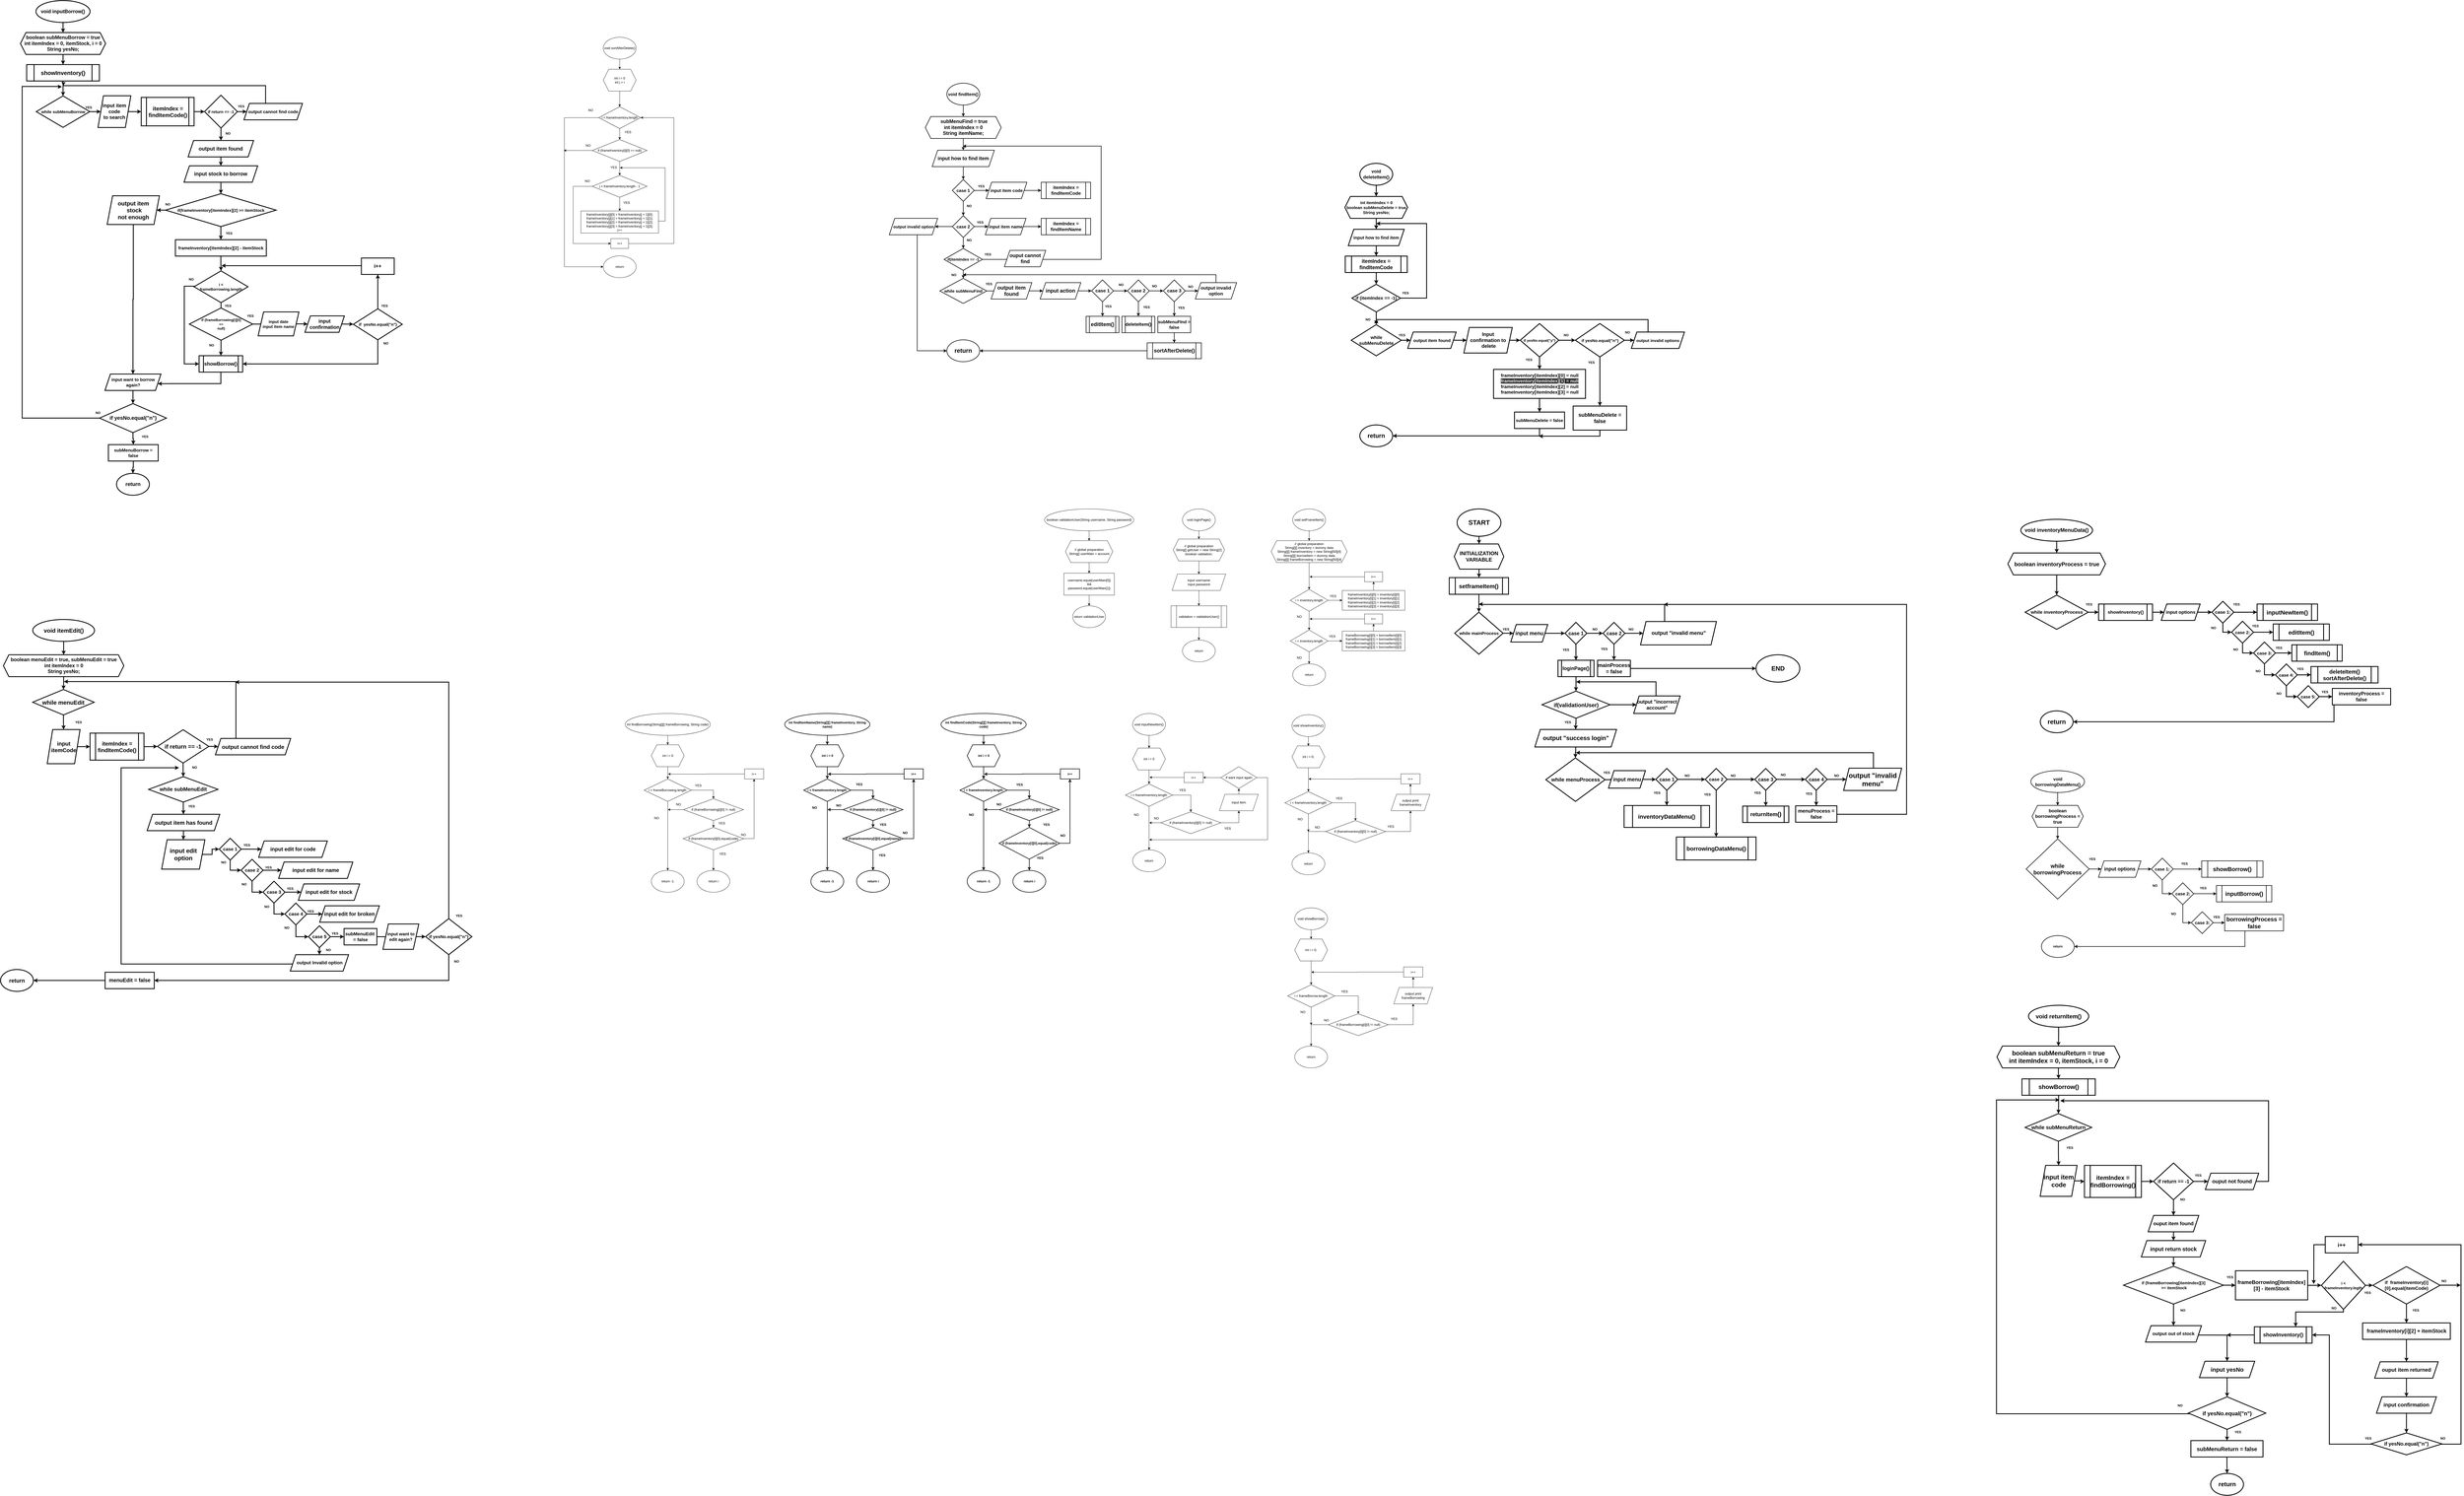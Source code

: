 <mxfile version="20.6.2" type="device"><diagram id="AfNnzBmIy6CuNBWoFPHw" name="Halaman-1"><mxGraphModel dx="10987" dy="5067" grid="0" gridSize="10" guides="1" tooltips="1" connect="1" arrows="1" fold="1" page="0" pageScale="1" pageWidth="827" pageHeight="1169" math="0" shadow="0"><root><mxCell id="0"/><mxCell id="1" parent="0"/><mxCell id="7o_ZmgV-UP1NfgRg42JM-7" value="" style="edgeStyle=orthogonalEdgeStyle;rounded=0;orthogonalLoop=1;jettySize=auto;html=1;strokeWidth=3;fontStyle=1;" parent="1" source="7o_ZmgV-UP1NfgRg42JM-2" target="7o_ZmgV-UP1NfgRg42JM-6" edge="1"><mxGeometry relative="1" as="geometry"/></mxCell><mxCell id="7o_ZmgV-UP1NfgRg42JM-2" value="&lt;font style=&quot;font-size: 24px;&quot;&gt;START&lt;/font&gt;" style="ellipse;whiteSpace=wrap;html=1;fontSize=16;strokeWidth=3;fontStyle=1;" parent="1" vertex="1"><mxGeometry x="139.5" y="17" width="160" height="100" as="geometry"/></mxCell><mxCell id="7o_ZmgV-UP1NfgRg42JM-3" value="&lt;font style=&quot;font-size: 23px;&quot;&gt;END&lt;/font&gt;" style="ellipse;whiteSpace=wrap;html=1;fontSize=16;strokeWidth=3;fontStyle=1;" parent="1" vertex="1"><mxGeometry x="1231.5" y="550" width="160" height="100" as="geometry"/></mxCell><mxCell id="7o_ZmgV-UP1NfgRg42JM-10" value="" style="edgeStyle=orthogonalEdgeStyle;rounded=0;orthogonalLoop=1;jettySize=auto;html=1;strokeWidth=3;fontStyle=1;" parent="1" source="7o_ZmgV-UP1NfgRg42JM-4" target="7o_ZmgV-UP1NfgRg42JM-9" edge="1"><mxGeometry relative="1" as="geometry"/></mxCell><mxCell id="7o_ZmgV-UP1NfgRg42JM-4" value="&lt;font style=&quot;font-size: 21px;&quot;&gt;setframeItem()&lt;/font&gt;" style="shape=process;whiteSpace=wrap;html=1;backgroundOutline=1;fontSize=16;strokeWidth=3;fontStyle=1;" parent="1" vertex="1"><mxGeometry x="110.75" y="268" width="216.5" height="61" as="geometry"/></mxCell><mxCell id="7o_ZmgV-UP1NfgRg42JM-8" value="" style="edgeStyle=orthogonalEdgeStyle;rounded=0;orthogonalLoop=1;jettySize=auto;html=1;strokeWidth=3;fontStyle=1;" parent="1" source="7o_ZmgV-UP1NfgRg42JM-6" target="7o_ZmgV-UP1NfgRg42JM-4" edge="1"><mxGeometry relative="1" as="geometry"/></mxCell><mxCell id="7o_ZmgV-UP1NfgRg42JM-6" value="&lt;font style=&quot;font-size: 19px;&quot;&gt;INITIALIZATION VARIABLE&lt;/font&gt;" style="shape=hexagon;perimeter=hexagonPerimeter2;whiteSpace=wrap;html=1;fixedSize=1;strokeWidth=3;fontStyle=1;" parent="1" vertex="1"><mxGeometry x="129" y="145" width="181" height="92" as="geometry"/></mxCell><mxCell id="7o_ZmgV-UP1NfgRg42JM-13" value="" style="edgeStyle=orthogonalEdgeStyle;rounded=0;orthogonalLoop=1;jettySize=auto;html=1;strokeWidth=3;fontStyle=1;" parent="1" source="7o_ZmgV-UP1NfgRg42JM-9" target="7o_ZmgV-UP1NfgRg42JM-11" edge="1"><mxGeometry relative="1" as="geometry"/></mxCell><mxCell id="7o_ZmgV-UP1NfgRg42JM-9" value="&lt;font style=&quot;font-size: 16px;&quot;&gt;while mainProcess&lt;/font&gt;" style="rhombus;whiteSpace=wrap;html=1;strokeWidth=3;fontStyle=1;" parent="1" vertex="1"><mxGeometry x="130.75" y="394.25" width="176.5" height="154" as="geometry"/></mxCell><mxCell id="7o_ZmgV-UP1NfgRg42JM-15" value="" style="edgeStyle=orthogonalEdgeStyle;rounded=0;orthogonalLoop=1;jettySize=auto;html=1;strokeWidth=3;fontStyle=1;" parent="1" source="7o_ZmgV-UP1NfgRg42JM-11" target="7o_ZmgV-UP1NfgRg42JM-14" edge="1"><mxGeometry relative="1" as="geometry"/></mxCell><mxCell id="7o_ZmgV-UP1NfgRg42JM-11" value="&lt;font style=&quot;font-size: 19px;&quot;&gt;input menu&lt;/font&gt;" style="shape=parallelogram;perimeter=parallelogramPerimeter;whiteSpace=wrap;html=1;fixedSize=1;strokeWidth=3;fontStyle=1;" parent="1" vertex="1"><mxGeometry x="335.5" y="439.5" width="135" height="64" as="geometry"/></mxCell><mxCell id="7o_ZmgV-UP1NfgRg42JM-17" value="" style="edgeStyle=orthogonalEdgeStyle;rounded=0;orthogonalLoop=1;jettySize=auto;html=1;strokeWidth=3;fontStyle=1;" parent="1" source="7o_ZmgV-UP1NfgRg42JM-14" target="7o_ZmgV-UP1NfgRg42JM-16" edge="1"><mxGeometry relative="1" as="geometry"/></mxCell><mxCell id="7o_ZmgV-UP1NfgRg42JM-21" value="" style="edgeStyle=orthogonalEdgeStyle;rounded=0;orthogonalLoop=1;jettySize=auto;html=1;strokeWidth=3;fontStyle=1;" parent="1" source="7o_ZmgV-UP1NfgRg42JM-14" target="7o_ZmgV-UP1NfgRg42JM-20" edge="1"><mxGeometry relative="1" as="geometry"/></mxCell><mxCell id="7o_ZmgV-UP1NfgRg42JM-14" value="&lt;font style=&quot;font-size: 18px;&quot;&gt;case 1&lt;/font&gt;" style="rhombus;whiteSpace=wrap;html=1;strokeWidth=3;fontStyle=1;" parent="1" vertex="1"><mxGeometry x="533.5" y="431.5" width="80" height="80" as="geometry"/></mxCell><mxCell id="7o_ZmgV-UP1NfgRg42JM-58" value="" style="edgeStyle=orthogonalEdgeStyle;rounded=0;orthogonalLoop=1;jettySize=auto;html=1;strokeWidth=3;fontStyle=1;" parent="1" source="7o_ZmgV-UP1NfgRg42JM-16" target="7o_ZmgV-UP1NfgRg42JM-56" edge="1"><mxGeometry relative="1" as="geometry"/></mxCell><mxCell id="7o_ZmgV-UP1NfgRg42JM-74" value="" style="edgeStyle=orthogonalEdgeStyle;rounded=0;orthogonalLoop=1;jettySize=auto;html=1;strokeWidth=3;fontStyle=1;" parent="1" source="7o_ZmgV-UP1NfgRg42JM-16" target="7o_ZmgV-UP1NfgRg42JM-73" edge="1"><mxGeometry relative="1" as="geometry"/></mxCell><mxCell id="7o_ZmgV-UP1NfgRg42JM-16" value="&lt;font style=&quot;font-size: 18px;&quot;&gt;case 2&lt;/font&gt;" style="rhombus;whiteSpace=wrap;html=1;strokeWidth=3;fontStyle=1;" parent="1" vertex="1"><mxGeometry x="672.5" y="431.5" width="80" height="80" as="geometry"/></mxCell><mxCell id="7o_ZmgV-UP1NfgRg42JM-23" value="" style="edgeStyle=orthogonalEdgeStyle;rounded=0;orthogonalLoop=1;jettySize=auto;html=1;strokeWidth=3;fontStyle=1;" parent="1" source="7o_ZmgV-UP1NfgRg42JM-20" target="7o_ZmgV-UP1NfgRg42JM-22" edge="1"><mxGeometry relative="1" as="geometry"/></mxCell><mxCell id="7o_ZmgV-UP1NfgRg42JM-20" value="&lt;font style=&quot;font-size: 18px;&quot;&gt;loginPage()&lt;/font&gt;" style="shape=process;whiteSpace=wrap;html=1;backgroundOutline=1;strokeWidth=3;fontStyle=1;" parent="1" vertex="1"><mxGeometry x="508" y="570" width="131.5" height="60" as="geometry"/></mxCell><mxCell id="7o_ZmgV-UP1NfgRg42JM-25" value="" style="edgeStyle=orthogonalEdgeStyle;rounded=0;orthogonalLoop=1;jettySize=auto;html=1;strokeWidth=3;fontStyle=1;" parent="1" source="7o_ZmgV-UP1NfgRg42JM-22" target="7o_ZmgV-UP1NfgRg42JM-24" edge="1"><mxGeometry relative="1" as="geometry"/></mxCell><mxCell id="7o_ZmgV-UP1NfgRg42JM-46" value="" style="edgeStyle=orthogonalEdgeStyle;rounded=0;orthogonalLoop=1;jettySize=auto;html=1;strokeWidth=3;fontStyle=1;" parent="1" source="7o_ZmgV-UP1NfgRg42JM-22" target="7o_ZmgV-UP1NfgRg42JM-45" edge="1"><mxGeometry relative="1" as="geometry"/></mxCell><mxCell id="7o_ZmgV-UP1NfgRg42JM-22" value="&lt;font style=&quot;font-size: 20px;&quot;&gt;if(validationUser)&lt;/font&gt;" style="rhombus;whiteSpace=wrap;html=1;strokeWidth=3;fontStyle=1;" parent="1" vertex="1"><mxGeometry x="449.5" y="683" width="248.5" height="99" as="geometry"/></mxCell><mxCell id="7o_ZmgV-UP1NfgRg42JM-30" style="edgeStyle=orthogonalEdgeStyle;rounded=0;orthogonalLoop=1;jettySize=auto;html=1;exitX=0.5;exitY=0;exitDx=0;exitDy=0;strokeWidth=3;fontStyle=1;" parent="1" source="7o_ZmgV-UP1NfgRg42JM-24" edge="1"><mxGeometry relative="1" as="geometry"><mxPoint x="574.5" y="649" as="targetPoint"/><Array as="points"><mxPoint x="866" y="701"/><mxPoint x="866" y="649"/></Array></mxGeometry></mxCell><mxCell id="7o_ZmgV-UP1NfgRg42JM-24" value="&lt;font style=&quot;font-size: 18px;&quot;&gt;output &quot;incorrect account&quot;&lt;/font&gt;" style="shape=parallelogram;perimeter=parallelogramPerimeter;whiteSpace=wrap;html=1;fixedSize=1;strokeWidth=3;fontStyle=1;" parent="1" vertex="1"><mxGeometry x="784.5" y="700.5" width="170" height="64" as="geometry"/></mxCell><mxCell id="7o_ZmgV-UP1NfgRg42JM-34" value="" style="edgeStyle=orthogonalEdgeStyle;rounded=0;orthogonalLoop=1;jettySize=auto;html=1;strokeWidth=3;fontStyle=1;" parent="1" source="7o_ZmgV-UP1NfgRg42JM-31" target="7o_ZmgV-UP1NfgRg42JM-33" edge="1"><mxGeometry relative="1" as="geometry"/></mxCell><mxCell id="7o_ZmgV-UP1NfgRg42JM-31" value="&lt;font style=&quot;font-size: 19px;&quot;&gt;while menuProcess&lt;/font&gt;" style="rhombus;whiteSpace=wrap;html=1;strokeWidth=3;fontStyle=1;" parent="1" vertex="1"><mxGeometry x="463.5" y="927" width="216.5" height="159" as="geometry"/></mxCell><mxCell id="7o_ZmgV-UP1NfgRg42JM-36" value="" style="edgeStyle=orthogonalEdgeStyle;rounded=0;orthogonalLoop=1;jettySize=auto;html=1;strokeWidth=3;fontStyle=1;" parent="1" source="7o_ZmgV-UP1NfgRg42JM-33" target="7o_ZmgV-UP1NfgRg42JM-35" edge="1"><mxGeometry relative="1" as="geometry"/></mxCell><mxCell id="7o_ZmgV-UP1NfgRg42JM-33" value="&lt;font style=&quot;font-size: 19px;&quot;&gt;input menu&lt;/font&gt;" style="shape=parallelogram;perimeter=parallelogramPerimeter;whiteSpace=wrap;html=1;fixedSize=1;strokeWidth=3;fontStyle=1;" parent="1" vertex="1"><mxGeometry x="692.5" y="973.5" width="135" height="64" as="geometry"/></mxCell><mxCell id="7o_ZmgV-UP1NfgRg42JM-38" value="" style="edgeStyle=orthogonalEdgeStyle;rounded=0;orthogonalLoop=1;jettySize=auto;html=1;strokeWidth=3;fontStyle=1;" parent="1" source="7o_ZmgV-UP1NfgRg42JM-35" target="7o_ZmgV-UP1NfgRg42JM-37" edge="1"><mxGeometry relative="1" as="geometry"/></mxCell><mxCell id="7o_ZmgV-UP1NfgRg42JM-49" value="" style="edgeStyle=orthogonalEdgeStyle;rounded=0;orthogonalLoop=1;jettySize=auto;html=1;strokeWidth=3;fontStyle=1;" parent="1" source="7o_ZmgV-UP1NfgRg42JM-35" target="7o_ZmgV-UP1NfgRg42JM-48" edge="1"><mxGeometry relative="1" as="geometry"/></mxCell><mxCell id="7o_ZmgV-UP1NfgRg42JM-35" value="&lt;font style=&quot;font-size: 18px;&quot;&gt;case 1&lt;/font&gt;" style="rhombus;whiteSpace=wrap;html=1;strokeWidth=3;fontStyle=1;" parent="1" vertex="1"><mxGeometry x="865.5" y="965.5" width="80" height="80" as="geometry"/></mxCell><mxCell id="7o_ZmgV-UP1NfgRg42JM-41" value="" style="edgeStyle=orthogonalEdgeStyle;rounded=0;orthogonalLoop=1;jettySize=auto;html=1;strokeWidth=3;fontStyle=1;" parent="1" source="7o_ZmgV-UP1NfgRg42JM-37" target="7o_ZmgV-UP1NfgRg42JM-39" edge="1"><mxGeometry relative="1" as="geometry"/></mxCell><mxCell id="7o_ZmgV-UP1NfgRg42JM-51" value="" style="edgeStyle=orthogonalEdgeStyle;rounded=0;orthogonalLoop=1;jettySize=auto;html=1;strokeWidth=3;fontStyle=1;" parent="1" source="7o_ZmgV-UP1NfgRg42JM-37" target="7o_ZmgV-UP1NfgRg42JM-50" edge="1"><mxGeometry relative="1" as="geometry"/></mxCell><mxCell id="7o_ZmgV-UP1NfgRg42JM-37" value="&lt;font style=&quot;font-size: 17px;&quot;&gt;case 2&lt;/font&gt;" style="rhombus;whiteSpace=wrap;html=1;strokeWidth=3;fontStyle=1;" parent="1" vertex="1"><mxGeometry x="1046" y="965.5" width="80" height="80" as="geometry"/></mxCell><mxCell id="7o_ZmgV-UP1NfgRg42JM-54" value="" style="edgeStyle=orthogonalEdgeStyle;rounded=0;orthogonalLoop=1;jettySize=auto;html=1;strokeWidth=3;fontStyle=1;" parent="1" source="7o_ZmgV-UP1NfgRg42JM-39" target="7o_ZmgV-UP1NfgRg42JM-53" edge="1"><mxGeometry relative="1" as="geometry"/></mxCell><mxCell id="7o_ZmgV-UP1NfgRg42JM-55" value="" style="edgeStyle=orthogonalEdgeStyle;rounded=0;orthogonalLoop=1;jettySize=auto;html=1;strokeWidth=3;fontStyle=1;" parent="1" source="7o_ZmgV-UP1NfgRg42JM-39" target="7o_ZmgV-UP1NfgRg42JM-40" edge="1"><mxGeometry relative="1" as="geometry"/></mxCell><mxCell id="7o_ZmgV-UP1NfgRg42JM-39" value="&lt;font style=&quot;font-size: 18px;&quot;&gt;case 3&lt;/font&gt;" style="rhombus;whiteSpace=wrap;html=1;strokeWidth=3;fontStyle=1;" parent="1" vertex="1"><mxGeometry x="1227" y="965.5" width="80" height="80" as="geometry"/></mxCell><mxCell id="7o_ZmgV-UP1NfgRg42JM-64" value="" style="edgeStyle=orthogonalEdgeStyle;rounded=0;orthogonalLoop=1;jettySize=auto;html=1;strokeWidth=3;fontStyle=1;" parent="1" source="7o_ZmgV-UP1NfgRg42JM-40" target="7o_ZmgV-UP1NfgRg42JM-63" edge="1"><mxGeometry relative="1" as="geometry"/></mxCell><mxCell id="7o_ZmgV-UP1NfgRg42JM-70" value="" style="edgeStyle=orthogonalEdgeStyle;rounded=0;orthogonalLoop=1;jettySize=auto;html=1;strokeWidth=3;fontStyle=1;" parent="1" source="7o_ZmgV-UP1NfgRg42JM-40" target="7o_ZmgV-UP1NfgRg42JM-69" edge="1"><mxGeometry relative="1" as="geometry"/></mxCell><mxCell id="7o_ZmgV-UP1NfgRg42JM-40" value="&lt;font style=&quot;font-size: 18px;&quot;&gt;case 4&lt;/font&gt;" style="rhombus;whiteSpace=wrap;html=1;strokeWidth=3;fontStyle=1;" parent="1" vertex="1"><mxGeometry x="1411.5" y="965.5" width="80" height="80" as="geometry"/></mxCell><mxCell id="7o_ZmgV-UP1NfgRg42JM-47" value="" style="edgeStyle=orthogonalEdgeStyle;rounded=0;orthogonalLoop=1;jettySize=auto;html=1;strokeWidth=3;fontStyle=1;" parent="1" source="7o_ZmgV-UP1NfgRg42JM-45" target="7o_ZmgV-UP1NfgRg42JM-31" edge="1"><mxGeometry relative="1" as="geometry"/></mxCell><mxCell id="7o_ZmgV-UP1NfgRg42JM-45" value="&lt;font style=&quot;font-size: 22px;&quot;&gt;output &quot;success login&quot;&lt;/font&gt;" style="shape=parallelogram;perimeter=parallelogramPerimeter;whiteSpace=wrap;html=1;fixedSize=1;strokeWidth=3;fontStyle=1;" parent="1" vertex="1"><mxGeometry x="423.5" y="823" width="298.5" height="64" as="geometry"/></mxCell><mxCell id="7o_ZmgV-UP1NfgRg42JM-48" value="&lt;font style=&quot;font-size: 21px;&quot;&gt;inventoryDataMenu()&lt;/font&gt;" style="shape=process;whiteSpace=wrap;html=1;backgroundOutline=1;strokeWidth=3;fontStyle=1;" parent="1" vertex="1"><mxGeometry x="749.44" y="1101" width="312.12" height="80" as="geometry"/></mxCell><mxCell id="7o_ZmgV-UP1NfgRg42JM-50" value="&lt;font style=&quot;font-size: 21px;&quot;&gt;borrowingDataMenu()&lt;/font&gt;" style="shape=process;whiteSpace=wrap;html=1;backgroundOutline=1;strokeWidth=3;fontStyle=1;" parent="1" vertex="1"><mxGeometry x="940.5" y="1216" width="291" height="84" as="geometry"/></mxCell><mxCell id="7o_ZmgV-UP1NfgRg42JM-53" value="&lt;font style=&quot;font-size: 20px;&quot;&gt;returnItem&lt;/font&gt;&lt;font style=&quot;font-size: 22px;&quot;&gt;()&lt;/font&gt;" style="shape=process;whiteSpace=wrap;html=1;backgroundOutline=1;strokeWidth=3;fontStyle=1;" parent="1" vertex="1"><mxGeometry x="1182.75" y="1103" width="168.5" height="60" as="geometry"/></mxCell><mxCell id="7o_ZmgV-UP1NfgRg42JM-62" style="edgeStyle=orthogonalEdgeStyle;rounded=0;orthogonalLoop=1;jettySize=auto;html=1;strokeWidth=3;fontStyle=1;" parent="1" source="7o_ZmgV-UP1NfgRg42JM-56" edge="1"><mxGeometry relative="1" as="geometry"><mxPoint x="218.5" y="365" as="targetPoint"/><Array as="points"><mxPoint x="897.5" y="366"/><mxPoint x="219.5" y="366"/></Array></mxGeometry></mxCell><mxCell id="7o_ZmgV-UP1NfgRg42JM-56" value="&lt;font style=&quot;font-size: 19px;&quot;&gt;output &quot;invalid menu&quot;&lt;/font&gt;" style="shape=parallelogram;perimeter=parallelogramPerimeter;whiteSpace=wrap;html=1;fixedSize=1;strokeWidth=3;fontStyle=1;" parent="1" vertex="1"><mxGeometry x="809.5" y="428.5" width="277.5" height="85.5" as="geometry"/></mxCell><mxCell id="7o_ZmgV-UP1NfgRg42JM-66" style="edgeStyle=orthogonalEdgeStyle;rounded=0;orthogonalLoop=1;jettySize=auto;html=1;strokeWidth=3;fontStyle=1;" parent="1" source="7o_ZmgV-UP1NfgRg42JM-63" edge="1"><mxGeometry relative="1" as="geometry"><mxPoint x="573.5" y="908" as="targetPoint"/><Array as="points"><mxPoint x="1660.5" y="908"/></Array></mxGeometry></mxCell><mxCell id="7o_ZmgV-UP1NfgRg42JM-63" value="&lt;font style=&quot;font-size: 25px;&quot;&gt;output &quot;invalid menu&quot;&lt;/font&gt;" style="shape=parallelogram;perimeter=parallelogramPerimeter;whiteSpace=wrap;html=1;fixedSize=1;strokeWidth=3;fontStyle=1;" parent="1" vertex="1"><mxGeometry x="1551.5" y="964.5" width="212" height="81.5" as="geometry"/></mxCell><mxCell id="7o_ZmgV-UP1NfgRg42JM-72" style="edgeStyle=orthogonalEdgeStyle;rounded=0;orthogonalLoop=1;jettySize=auto;html=1;strokeWidth=3;fontStyle=1;" parent="1" source="7o_ZmgV-UP1NfgRg42JM-69" edge="1"><mxGeometry relative="1" as="geometry"><mxPoint x="894.5" y="366" as="targetPoint"/><Array as="points"><mxPoint x="1781.5" y="1133"/><mxPoint x="1781.5" y="366"/><mxPoint x="895.5" y="366"/></Array></mxGeometry></mxCell><mxCell id="7o_ZmgV-UP1NfgRg42JM-69" value="&lt;font style=&quot;font-size: 18px;&quot;&gt;menuProcess = false&lt;/font&gt;" style="rounded=0;whiteSpace=wrap;html=1;strokeWidth=3;fontStyle=1;" parent="1" vertex="1"><mxGeometry x="1376.13" y="1102" width="150.75" height="60" as="geometry"/></mxCell><mxCell id="7o_ZmgV-UP1NfgRg42JM-75" style="edgeStyle=orthogonalEdgeStyle;rounded=0;orthogonalLoop=1;jettySize=auto;html=1;entryX=0;entryY=0.5;entryDx=0;entryDy=0;strokeWidth=3;fontStyle=1;" parent="1" source="7o_ZmgV-UP1NfgRg42JM-73" target="7o_ZmgV-UP1NfgRg42JM-3" edge="1"><mxGeometry relative="1" as="geometry"/></mxCell><mxCell id="7o_ZmgV-UP1NfgRg42JM-73" value="&lt;font style=&quot;font-size: 19px;&quot;&gt;mainProcess = false&lt;/font&gt;" style="rounded=0;whiteSpace=wrap;html=1;strokeWidth=3;fontStyle=1;" parent="1" vertex="1"><mxGeometry x="652.5" y="570" width="120" height="60" as="geometry"/></mxCell><mxCell id="7o_ZmgV-UP1NfgRg42JM-78" value="" style="edgeStyle=orthogonalEdgeStyle;rounded=0;orthogonalLoop=1;jettySize=auto;html=1;" parent="1" source="7o_ZmgV-UP1NfgRg42JM-76" target="7o_ZmgV-UP1NfgRg42JM-77" edge="1"><mxGeometry relative="1" as="geometry"/></mxCell><mxCell id="7o_ZmgV-UP1NfgRg42JM-76" value="void setFrameItem()" style="ellipse;whiteSpace=wrap;html=1;" parent="1" vertex="1"><mxGeometry x="-461.25" y="17" width="120" height="80" as="geometry"/></mxCell><mxCell id="7o_ZmgV-UP1NfgRg42JM-80" value="" style="edgeStyle=orthogonalEdgeStyle;rounded=0;orthogonalLoop=1;jettySize=auto;html=1;" parent="1" source="7o_ZmgV-UP1NfgRg42JM-77" target="7o_ZmgV-UP1NfgRg42JM-79" edge="1"><mxGeometry relative="1" as="geometry"/></mxCell><mxCell id="7o_ZmgV-UP1NfgRg42JM-77" value="// global preparation&lt;br&gt;String[][] inventory = dummy data&lt;br&gt;String[][] frameInventory = new String[50][4]&lt;br&gt;String[][] borrowItem = dummy data&lt;br&gt;String[][] frameBorrowing = new String[50][4]" style="shape=hexagon;perimeter=hexagonPerimeter2;whiteSpace=wrap;html=1;fixedSize=1;" parent="1" vertex="1"><mxGeometry x="-540" y="133" width="277.5" height="80" as="geometry"/></mxCell><mxCell id="7o_ZmgV-UP1NfgRg42JM-82" value="" style="edgeStyle=orthogonalEdgeStyle;rounded=0;orthogonalLoop=1;jettySize=auto;html=1;" parent="1" source="7o_ZmgV-UP1NfgRg42JM-79" target="7o_ZmgV-UP1NfgRg42JM-81" edge="1"><mxGeometry relative="1" as="geometry"/></mxCell><mxCell id="7o_ZmgV-UP1NfgRg42JM-88" value="" style="edgeStyle=orthogonalEdgeStyle;rounded=0;orthogonalLoop=1;jettySize=auto;html=1;" parent="1" source="7o_ZmgV-UP1NfgRg42JM-79" target="7o_ZmgV-UP1NfgRg42JM-87" edge="1"><mxGeometry relative="1" as="geometry"/></mxCell><mxCell id="7o_ZmgV-UP1NfgRg42JM-79" value="i &amp;lt; inventory.length" style="rhombus;whiteSpace=wrap;html=1;" parent="1" vertex="1"><mxGeometry x="-470.25" y="311" width="138" height="80" as="geometry"/></mxCell><mxCell id="7o_ZmgV-UP1NfgRg42JM-84" value="" style="edgeStyle=orthogonalEdgeStyle;rounded=0;orthogonalLoop=1;jettySize=auto;html=1;" parent="1" source="7o_ZmgV-UP1NfgRg42JM-81" target="7o_ZmgV-UP1NfgRg42JM-83" edge="1"><mxGeometry relative="1" as="geometry"/></mxCell><mxCell id="7o_ZmgV-UP1NfgRg42JM-81" value="frameInventory[i][0] = inventory[i][0]&lt;br&gt;frameInventory[i][1] = inventory[i][1]&lt;br&gt;frameInventory[i][2] = inventory[i][2]&lt;br&gt;frameInventory[i][3] = inventory[i][3]" style="rounded=0;whiteSpace=wrap;html=1;" parent="1" vertex="1"><mxGeometry x="-280.25" y="315" width="229" height="72" as="geometry"/></mxCell><mxCell id="7o_ZmgV-UP1NfgRg42JM-86" style="edgeStyle=orthogonalEdgeStyle;rounded=0;orthogonalLoop=1;jettySize=auto;html=1;" parent="1" source="7o_ZmgV-UP1NfgRg42JM-83" edge="1"><mxGeometry relative="1" as="geometry"><mxPoint x="-399.25" y="265" as="targetPoint"/></mxGeometry></mxCell><mxCell id="7o_ZmgV-UP1NfgRg42JM-83" value="i++" style="rounded=0;whiteSpace=wrap;html=1;" parent="1" vertex="1"><mxGeometry x="-198.75" y="247" width="66" height="36" as="geometry"/></mxCell><mxCell id="7o_ZmgV-UP1NfgRg42JM-90" value="" style="edgeStyle=orthogonalEdgeStyle;rounded=0;orthogonalLoop=1;jettySize=auto;html=1;" parent="1" source="7o_ZmgV-UP1NfgRg42JM-87" target="7o_ZmgV-UP1NfgRg42JM-89" edge="1"><mxGeometry relative="1" as="geometry"/></mxCell><mxCell id="7o_ZmgV-UP1NfgRg42JM-96" value="" style="edgeStyle=orthogonalEdgeStyle;rounded=0;orthogonalLoop=1;jettySize=auto;html=1;" parent="1" source="7o_ZmgV-UP1NfgRg42JM-87" target="7o_ZmgV-UP1NfgRg42JM-95" edge="1"><mxGeometry relative="1" as="geometry"/></mxCell><mxCell id="7o_ZmgV-UP1NfgRg42JM-87" value="i &amp;lt; inventory.length" style="rhombus;whiteSpace=wrap;html=1;" parent="1" vertex="1"><mxGeometry x="-470.25" y="459.5" width="138" height="80" as="geometry"/></mxCell><mxCell id="7o_ZmgV-UP1NfgRg42JM-92" value="" style="edgeStyle=orthogonalEdgeStyle;rounded=0;orthogonalLoop=1;jettySize=auto;html=1;" parent="1" source="7o_ZmgV-UP1NfgRg42JM-89" target="7o_ZmgV-UP1NfgRg42JM-91" edge="1"><mxGeometry relative="1" as="geometry"/></mxCell><mxCell id="7o_ZmgV-UP1NfgRg42JM-89" value="frameBorrowing[i][0] = borrowItem[i][0]&lt;br&gt;frameBorrowing[i][1] = borrowItem[i][1]&lt;br&gt;frameBorrowing[i][2] = borrowItem[i][2]&lt;br&gt;frameBorrowing[i][3] = borrowItem[i][3]" style="rounded=0;whiteSpace=wrap;html=1;" parent="1" vertex="1"><mxGeometry x="-280.25" y="463.5" width="229" height="72" as="geometry"/></mxCell><mxCell id="7o_ZmgV-UP1NfgRg42JM-94" style="edgeStyle=orthogonalEdgeStyle;rounded=0;orthogonalLoop=1;jettySize=auto;html=1;" parent="1" source="7o_ZmgV-UP1NfgRg42JM-91" edge="1"><mxGeometry relative="1" as="geometry"><mxPoint x="-399.25" y="419" as="targetPoint"/></mxGeometry></mxCell><mxCell id="7o_ZmgV-UP1NfgRg42JM-91" value="i++" style="rounded=0;whiteSpace=wrap;html=1;" parent="1" vertex="1"><mxGeometry x="-198.75" y="401" width="66" height="36" as="geometry"/></mxCell><mxCell id="7o_ZmgV-UP1NfgRg42JM-95" value="return" style="ellipse;whiteSpace=wrap;html=1;" parent="1" vertex="1"><mxGeometry x="-461.25" y="583" width="120" height="80" as="geometry"/></mxCell><mxCell id="7o_ZmgV-UP1NfgRg42JM-99" value="" style="edgeStyle=orthogonalEdgeStyle;rounded=0;orthogonalLoop=1;jettySize=auto;html=1;" parent="1" source="7o_ZmgV-UP1NfgRg42JM-97" target="7o_ZmgV-UP1NfgRg42JM-98" edge="1"><mxGeometry relative="1" as="geometry"/></mxCell><mxCell id="7o_ZmgV-UP1NfgRg42JM-97" value="boolean validationUser(String username, String password)" style="ellipse;whiteSpace=wrap;html=1;" parent="1" vertex="1"><mxGeometry x="-1368" y="17" width="326" height="80" as="geometry"/></mxCell><mxCell id="7o_ZmgV-UP1NfgRg42JM-101" value="" style="edgeStyle=orthogonalEdgeStyle;rounded=0;orthogonalLoop=1;jettySize=auto;html=1;" parent="1" source="7o_ZmgV-UP1NfgRg42JM-98" target="7o_ZmgV-UP1NfgRg42JM-100" edge="1"><mxGeometry relative="1" as="geometry"/></mxCell><mxCell id="7o_ZmgV-UP1NfgRg42JM-98" value="// global preparation&lt;br&gt;String[] userMain = account" style="shape=hexagon;perimeter=hexagonPerimeter2;whiteSpace=wrap;html=1;fixedSize=1;" parent="1" vertex="1"><mxGeometry x="-1291.5" y="133" width="173" height="80" as="geometry"/></mxCell><mxCell id="7o_ZmgV-UP1NfgRg42JM-103" value="" style="edgeStyle=orthogonalEdgeStyle;rounded=0;orthogonalLoop=1;jettySize=auto;html=1;" parent="1" source="7o_ZmgV-UP1NfgRg42JM-100" target="7o_ZmgV-UP1NfgRg42JM-102" edge="1"><mxGeometry relative="1" as="geometry"/></mxCell><mxCell id="7o_ZmgV-UP1NfgRg42JM-100" value="username.equal(userMain[0])&lt;br&gt;&amp;amp;&amp;amp;&lt;br&gt;password.equal(userMain[1])" style="rounded=0;whiteSpace=wrap;html=1;" parent="1" vertex="1"><mxGeometry x="-1297.25" y="252" width="184.5" height="80" as="geometry"/></mxCell><mxCell id="7o_ZmgV-UP1NfgRg42JM-102" value="return validationUser" style="ellipse;whiteSpace=wrap;html=1;" parent="1" vertex="1"><mxGeometry x="-1265" y="371" width="120" height="80" as="geometry"/></mxCell><mxCell id="7o_ZmgV-UP1NfgRg42JM-106" value="" style="edgeStyle=orthogonalEdgeStyle;rounded=0;orthogonalLoop=1;jettySize=auto;html=1;" parent="1" source="7o_ZmgV-UP1NfgRg42JM-104" target="7o_ZmgV-UP1NfgRg42JM-105" edge="1"><mxGeometry relative="1" as="geometry"/></mxCell><mxCell id="7o_ZmgV-UP1NfgRg42JM-104" value="void loginPage()" style="ellipse;whiteSpace=wrap;html=1;" parent="1" vertex="1"><mxGeometry x="-864" y="17" width="120" height="80" as="geometry"/></mxCell><mxCell id="7o_ZmgV-UP1NfgRg42JM-108" value="" style="edgeStyle=orthogonalEdgeStyle;rounded=0;orthogonalLoop=1;jettySize=auto;html=1;" parent="1" source="7o_ZmgV-UP1NfgRg42JM-105" target="7o_ZmgV-UP1NfgRg42JM-107" edge="1"><mxGeometry relative="1" as="geometry"/></mxCell><mxCell id="7o_ZmgV-UP1NfgRg42JM-105" value="// global preparation&lt;br&gt;String[] getUser = new String[2]&lt;br&gt;boolean validation;" style="shape=hexagon;perimeter=hexagonPerimeter2;whiteSpace=wrap;html=1;fixedSize=1;" parent="1" vertex="1"><mxGeometry x="-898" y="127" width="188" height="80" as="geometry"/></mxCell><mxCell id="7o_ZmgV-UP1NfgRg42JM-110" value="" style="edgeStyle=orthogonalEdgeStyle;rounded=0;orthogonalLoop=1;jettySize=auto;html=1;" parent="1" source="7o_ZmgV-UP1NfgRg42JM-107" target="7o_ZmgV-UP1NfgRg42JM-109" edge="1"><mxGeometry relative="1" as="geometry"/></mxCell><mxCell id="7o_ZmgV-UP1NfgRg42JM-107" value="input username&lt;br&gt;input password" style="shape=parallelogram;perimeter=parallelogramPerimeter;whiteSpace=wrap;html=1;fixedSize=1;" parent="1" vertex="1"><mxGeometry x="-902" y="255" width="196" height="60" as="geometry"/></mxCell><mxCell id="7o_ZmgV-UP1NfgRg42JM-113" value="" style="edgeStyle=orthogonalEdgeStyle;rounded=0;orthogonalLoop=1;jettySize=auto;html=1;" parent="1" source="7o_ZmgV-UP1NfgRg42JM-109" target="7o_ZmgV-UP1NfgRg42JM-112" edge="1"><mxGeometry relative="1" as="geometry"/></mxCell><mxCell id="7o_ZmgV-UP1NfgRg42JM-109" value="validation = validationUser()" style="shape=process;whiteSpace=wrap;html=1;backgroundOutline=1;" parent="1" vertex="1"><mxGeometry x="-905.75" y="371" width="203.5" height="79" as="geometry"/></mxCell><mxCell id="7o_ZmgV-UP1NfgRg42JM-116" value="" style="edgeStyle=orthogonalEdgeStyle;rounded=0;orthogonalLoop=1;jettySize=auto;html=1;" parent="1" source="7o_ZmgV-UP1NfgRg42JM-111" target="7o_ZmgV-UP1NfgRg42JM-115" edge="1"><mxGeometry relative="1" as="geometry"/></mxCell><mxCell id="7o_ZmgV-UP1NfgRg42JM-111" value="void showInventory()" style="ellipse;whiteSpace=wrap;html=1;" parent="1" vertex="1"><mxGeometry x="-463.86" y="769" width="120" height="80" as="geometry"/></mxCell><mxCell id="7o_ZmgV-UP1NfgRg42JM-112" value="return" style="ellipse;whiteSpace=wrap;html=1;" parent="1" vertex="1"><mxGeometry x="-864" y="496" width="120" height="80" as="geometry"/></mxCell><mxCell id="7o_ZmgV-UP1NfgRg42JM-125" style="edgeStyle=orthogonalEdgeStyle;rounded=0;orthogonalLoop=1;jettySize=auto;html=1;entryX=0.5;entryY=0;entryDx=0;entryDy=0;" parent="1" source="7o_ZmgV-UP1NfgRg42JM-114" target="7o_ZmgV-UP1NfgRg42JM-124" edge="1"><mxGeometry relative="1" as="geometry"><Array as="points"><mxPoint x="-232" y="1091"/></Array></mxGeometry></mxCell><mxCell id="7o_ZmgV-UP1NfgRg42JM-128" style="edgeStyle=orthogonalEdgeStyle;rounded=0;orthogonalLoop=1;jettySize=auto;html=1;entryX=0.5;entryY=0;entryDx=0;entryDy=0;" parent="1" source="7o_ZmgV-UP1NfgRg42JM-114" target="7o_ZmgV-UP1NfgRg42JM-127" edge="1"><mxGeometry relative="1" as="geometry"/></mxCell><mxCell id="7o_ZmgV-UP1NfgRg42JM-114" value="i &amp;lt; frameInventory.length" style="rhombus;whiteSpace=wrap;html=1;" parent="1" vertex="1"><mxGeometry x="-489.99" y="1050" width="172.25" height="82" as="geometry"/></mxCell><mxCell id="7o_ZmgV-UP1NfgRg42JM-117" value="" style="edgeStyle=orthogonalEdgeStyle;rounded=0;orthogonalLoop=1;jettySize=auto;html=1;" parent="1" source="7o_ZmgV-UP1NfgRg42JM-115" target="7o_ZmgV-UP1NfgRg42JM-114" edge="1"><mxGeometry relative="1" as="geometry"/></mxCell><mxCell id="7o_ZmgV-UP1NfgRg42JM-115" value="int i = 0;" style="shape=hexagon;perimeter=hexagonPerimeter2;whiteSpace=wrap;html=1;fixedSize=1;" parent="1" vertex="1"><mxGeometry x="-463.86" y="883" width="120" height="80" as="geometry"/></mxCell><mxCell id="7o_ZmgV-UP1NfgRg42JM-121" value="" style="edgeStyle=orthogonalEdgeStyle;rounded=0;orthogonalLoop=1;jettySize=auto;html=1;" parent="1" source="7o_ZmgV-UP1NfgRg42JM-118" target="7o_ZmgV-UP1NfgRg42JM-120" edge="1"><mxGeometry relative="1" as="geometry"/></mxCell><mxCell id="7o_ZmgV-UP1NfgRg42JM-118" value="output print frameInventory" style="shape=parallelogram;perimeter=parallelogramPerimeter;whiteSpace=wrap;html=1;fixedSize=1;" parent="1" vertex="1"><mxGeometry x="-102" y="1060" width="142" height="60" as="geometry"/></mxCell><mxCell id="7o_ZmgV-UP1NfgRg42JM-123" style="edgeStyle=orthogonalEdgeStyle;rounded=0;orthogonalLoop=1;jettySize=auto;html=1;" parent="1" source="7o_ZmgV-UP1NfgRg42JM-120" edge="1"><mxGeometry relative="1" as="geometry"><mxPoint x="-403" y="1004" as="targetPoint"/></mxGeometry></mxCell><mxCell id="7o_ZmgV-UP1NfgRg42JM-120" value="i++" style="rounded=0;whiteSpace=wrap;html=1;" parent="1" vertex="1"><mxGeometry x="-66" y="985" width="70" height="37" as="geometry"/></mxCell><mxCell id="7o_ZmgV-UP1NfgRg42JM-126" style="edgeStyle=orthogonalEdgeStyle;rounded=0;orthogonalLoop=1;jettySize=auto;html=1;entryX=0.5;entryY=1;entryDx=0;entryDy=0;" parent="1" source="7o_ZmgV-UP1NfgRg42JM-124" target="7o_ZmgV-UP1NfgRg42JM-118" edge="1"><mxGeometry relative="1" as="geometry"/></mxCell><mxCell id="7o_ZmgV-UP1NfgRg42JM-130" style="edgeStyle=orthogonalEdgeStyle;rounded=0;orthogonalLoop=1;jettySize=auto;html=1;" parent="1" source="7o_ZmgV-UP1NfgRg42JM-124" edge="1"><mxGeometry relative="1" as="geometry"><mxPoint x="-404" y="1197" as="targetPoint"/><Array as="points"><mxPoint x="-404" y="1196"/></Array></mxGeometry></mxCell><mxCell id="7o_ZmgV-UP1NfgRg42JM-124" value="if (frameInventory[i][0] != null)" style="rhombus;whiteSpace=wrap;html=1;" parent="1" vertex="1"><mxGeometry x="-341.25" y="1156" width="219" height="80" as="geometry"/></mxCell><mxCell id="7o_ZmgV-UP1NfgRg42JM-127" value="return" style="ellipse;whiteSpace=wrap;html=1;" parent="1" vertex="1"><mxGeometry x="-463.86" y="1274" width="120" height="80" as="geometry"/></mxCell><mxCell id="7o_ZmgV-UP1NfgRg42JM-133" value="" style="edgeStyle=orthogonalEdgeStyle;rounded=0;orthogonalLoop=1;jettySize=auto;html=1;" parent="1" source="7o_ZmgV-UP1NfgRg42JM-131" target="7o_ZmgV-UP1NfgRg42JM-132" edge="1"><mxGeometry relative="1" as="geometry"/></mxCell><mxCell id="7o_ZmgV-UP1NfgRg42JM-131" value="void inputNewItem()" style="ellipse;whiteSpace=wrap;html=1;" parent="1" vertex="1"><mxGeometry x="-1046" y="764.5" width="120" height="80" as="geometry"/></mxCell><mxCell id="7o_ZmgV-UP1NfgRg42JM-135" value="" style="edgeStyle=orthogonalEdgeStyle;rounded=0;orthogonalLoop=1;jettySize=auto;html=1;" parent="1" source="7o_ZmgV-UP1NfgRg42JM-132" target="7o_ZmgV-UP1NfgRg42JM-134" edge="1"><mxGeometry relative="1" as="geometry"/></mxCell><mxCell id="7o_ZmgV-UP1NfgRg42JM-132" value="int i = 0" style="shape=hexagon;perimeter=hexagonPerimeter2;whiteSpace=wrap;html=1;fixedSize=1;" parent="1" vertex="1"><mxGeometry x="-1046" y="891" width="120" height="80" as="geometry"/></mxCell><mxCell id="7o_ZmgV-UP1NfgRg42JM-137" style="edgeStyle=orthogonalEdgeStyle;rounded=0;orthogonalLoop=1;jettySize=auto;html=1;entryX=0.5;entryY=0;entryDx=0;entryDy=0;" parent="1" source="7o_ZmgV-UP1NfgRg42JM-134" target="7o_ZmgV-UP1NfgRg42JM-136" edge="1"><mxGeometry relative="1" as="geometry"><Array as="points"><mxPoint x="-834" y="1063"/></Array></mxGeometry></mxCell><mxCell id="7o_ZmgV-UP1NfgRg42JM-148" style="edgeStyle=orthogonalEdgeStyle;rounded=0;orthogonalLoop=1;jettySize=auto;html=1;entryX=0.5;entryY=0;entryDx=0;entryDy=0;" parent="1" source="7o_ZmgV-UP1NfgRg42JM-134" target="7o_ZmgV-UP1NfgRg42JM-147" edge="1"><mxGeometry relative="1" as="geometry"/></mxCell><mxCell id="7o_ZmgV-UP1NfgRg42JM-134" value="i &amp;lt; frameInventory.length" style="rhombus;whiteSpace=wrap;html=1;" parent="1" vertex="1"><mxGeometry x="-1072.12" y="1022" width="172.25" height="82" as="geometry"/></mxCell><mxCell id="7o_ZmgV-UP1NfgRg42JM-139" style="edgeStyle=orthogonalEdgeStyle;rounded=0;orthogonalLoop=1;jettySize=auto;html=1;entryX=0.5;entryY=1;entryDx=0;entryDy=0;" parent="1" source="7o_ZmgV-UP1NfgRg42JM-136" target="7o_ZmgV-UP1NfgRg42JM-138" edge="1"><mxGeometry relative="1" as="geometry"><Array as="points"><mxPoint x="-658" y="1164"/></Array></mxGeometry></mxCell><mxCell id="7o_ZmgV-UP1NfgRg42JM-152" style="edgeStyle=orthogonalEdgeStyle;rounded=0;orthogonalLoop=1;jettySize=auto;html=1;" parent="1" source="7o_ZmgV-UP1NfgRg42JM-136" edge="1"><mxGeometry relative="1" as="geometry"><mxPoint x="-985" y="1164" as="targetPoint"/><Array as="points"><mxPoint x="-983" y="1164"/></Array></mxGeometry></mxCell><mxCell id="7o_ZmgV-UP1NfgRg42JM-136" value="if (frameInventory[i][0] != null)" style="rhombus;whiteSpace=wrap;html=1;" parent="1" vertex="1"><mxGeometry x="-943" y="1124" width="219" height="80" as="geometry"/></mxCell><mxCell id="7o_ZmgV-UP1NfgRg42JM-146" value="" style="edgeStyle=orthogonalEdgeStyle;rounded=0;orthogonalLoop=1;jettySize=auto;html=1;" parent="1" source="7o_ZmgV-UP1NfgRg42JM-138" target="7o_ZmgV-UP1NfgRg42JM-144" edge="1"><mxGeometry relative="1" as="geometry"/></mxCell><mxCell id="7o_ZmgV-UP1NfgRg42JM-138" value="input item" style="shape=parallelogram;perimeter=parallelogramPerimeter;whiteSpace=wrap;html=1;fixedSize=1;" parent="1" vertex="1"><mxGeometry x="-729" y="1060" width="142" height="60" as="geometry"/></mxCell><mxCell id="7o_ZmgV-UP1NfgRg42JM-143" style="edgeStyle=orthogonalEdgeStyle;rounded=0;orthogonalLoop=1;jettySize=auto;html=1;" parent="1" source="7o_ZmgV-UP1NfgRg42JM-140" edge="1"><mxGeometry relative="1" as="geometry"><mxPoint x="-984" y="998" as="targetPoint"/><Array as="points"><mxPoint x="-921" y="998"/><mxPoint x="-985" y="998"/></Array></mxGeometry></mxCell><mxCell id="7o_ZmgV-UP1NfgRg42JM-140" value="i++" style="rounded=0;whiteSpace=wrap;html=1;" parent="1" vertex="1"><mxGeometry x="-858" y="980" width="70" height="37" as="geometry"/></mxCell><mxCell id="7o_ZmgV-UP1NfgRg42JM-145" value="" style="edgeStyle=orthogonalEdgeStyle;rounded=0;orthogonalLoop=1;jettySize=auto;html=1;" parent="1" source="7o_ZmgV-UP1NfgRg42JM-144" target="7o_ZmgV-UP1NfgRg42JM-140" edge="1"><mxGeometry relative="1" as="geometry"/></mxCell><mxCell id="7o_ZmgV-UP1NfgRg42JM-154" style="edgeStyle=orthogonalEdgeStyle;rounded=0;orthogonalLoop=1;jettySize=auto;html=1;" parent="1" source="7o_ZmgV-UP1NfgRg42JM-144" edge="1"><mxGeometry relative="1" as="geometry"><mxPoint x="-985" y="1226" as="targetPoint"/><Array as="points"><mxPoint x="-553" y="999"/><mxPoint x="-553" y="1226"/></Array></mxGeometry></mxCell><mxCell id="7o_ZmgV-UP1NfgRg42JM-144" value="if want input again" style="rhombus;whiteSpace=wrap;html=1;" parent="1" vertex="1"><mxGeometry x="-723.5" y="959" width="131" height="80" as="geometry"/></mxCell><mxCell id="7o_ZmgV-UP1NfgRg42JM-147" value="return" style="ellipse;whiteSpace=wrap;html=1;" parent="1" vertex="1"><mxGeometry x="-1045.99" y="1263" width="120" height="80" as="geometry"/></mxCell><mxCell id="7o_ZmgV-UP1NfgRg42JM-157" value="" style="edgeStyle=orthogonalEdgeStyle;rounded=0;orthogonalLoop=1;jettySize=auto;html=1;strokeWidth=2;fontStyle=1" parent="1" source="7o_ZmgV-UP1NfgRg42JM-155" target="7o_ZmgV-UP1NfgRg42JM-156" edge="1"><mxGeometry relative="1" as="geometry"/></mxCell><mxCell id="7o_ZmgV-UP1NfgRg42JM-155" value="int findItemCode(String[][] frameInventory, String code)" style="ellipse;whiteSpace=wrap;html=1;strokeWidth=2;fontStyle=1" parent="1" vertex="1"><mxGeometry x="-1746" y="764.5" width="311" height="80" as="geometry"/></mxCell><mxCell id="7o_ZmgV-UP1NfgRg42JM-159" value="" style="edgeStyle=orthogonalEdgeStyle;rounded=0;orthogonalLoop=1;jettySize=auto;html=1;strokeWidth=2;fontStyle=1" parent="1" source="7o_ZmgV-UP1NfgRg42JM-156" target="7o_ZmgV-UP1NfgRg42JM-158" edge="1"><mxGeometry relative="1" as="geometry"/></mxCell><mxCell id="7o_ZmgV-UP1NfgRg42JM-156" value="int i = 0" style="shape=hexagon;perimeter=hexagonPerimeter2;whiteSpace=wrap;html=1;fixedSize=1;strokeWidth=2;fontStyle=1" parent="1" vertex="1"><mxGeometry x="-1650.5" y="879" width="120" height="80" as="geometry"/></mxCell><mxCell id="7o_ZmgV-UP1NfgRg42JM-169" style="edgeStyle=orthogonalEdgeStyle;rounded=0;orthogonalLoop=1;jettySize=auto;html=1;entryX=0.5;entryY=0;entryDx=0;entryDy=0;strokeWidth=2;fontStyle=1" parent="1" source="7o_ZmgV-UP1NfgRg42JM-158" target="7o_ZmgV-UP1NfgRg42JM-168" edge="1"><mxGeometry relative="1" as="geometry"/></mxCell><mxCell id="7o_ZmgV-UP1NfgRg42JM-177" style="edgeStyle=orthogonalEdgeStyle;rounded=0;orthogonalLoop=1;jettySize=auto;html=1;entryX=0.5;entryY=0;entryDx=0;entryDy=0;strokeWidth=2;fontStyle=1" parent="1" source="7o_ZmgV-UP1NfgRg42JM-158" target="7o_ZmgV-UP1NfgRg42JM-176" edge="1"><mxGeometry relative="1" as="geometry"><Array as="points"><mxPoint x="-1423" y="1045"/></Array></mxGeometry></mxCell><mxCell id="7o_ZmgV-UP1NfgRg42JM-158" value="i &amp;lt; frameInventory.length" style="rhombus;whiteSpace=wrap;html=1;strokeWidth=2;fontStyle=1" parent="1" vertex="1"><mxGeometry x="-1676.63" y="1004" width="172.25" height="82" as="geometry"/></mxCell><mxCell id="7o_ZmgV-UP1NfgRg42JM-163" style="edgeStyle=orthogonalEdgeStyle;rounded=0;orthogonalLoop=1;jettySize=auto;html=1;entryX=0.5;entryY=1;entryDx=0;entryDy=0;strokeWidth=2;fontStyle=1" parent="1" source="7o_ZmgV-UP1NfgRg42JM-160" target="7o_ZmgV-UP1NfgRg42JM-162" edge="1"><mxGeometry relative="1" as="geometry"/></mxCell><mxCell id="7o_ZmgV-UP1NfgRg42JM-167" value="" style="edgeStyle=orthogonalEdgeStyle;rounded=0;orthogonalLoop=1;jettySize=auto;html=1;strokeWidth=2;fontStyle=1" parent="1" source="7o_ZmgV-UP1NfgRg42JM-160" target="7o_ZmgV-UP1NfgRg42JM-166" edge="1"><mxGeometry relative="1" as="geometry"/></mxCell><mxCell id="7o_ZmgV-UP1NfgRg42JM-160" value="if (frameInventory[i][0].equal(code)" style="rhombus;whiteSpace=wrap;html=1;strokeWidth=2;fontStyle=1" parent="1" vertex="1"><mxGeometry x="-1534" y="1181" width="221" height="116" as="geometry"/></mxCell><mxCell id="7o_ZmgV-UP1NfgRg42JM-165" style="edgeStyle=orthogonalEdgeStyle;rounded=0;orthogonalLoop=1;jettySize=auto;html=1;strokeWidth=2;fontStyle=1" parent="1" source="7o_ZmgV-UP1NfgRg42JM-162" edge="1"><mxGeometry relative="1" as="geometry"><mxPoint x="-1589" y="986" as="targetPoint"/></mxGeometry></mxCell><mxCell id="7o_ZmgV-UP1NfgRg42JM-162" value="i++" style="rounded=0;whiteSpace=wrap;html=1;strokeWidth=2;fontStyle=1" parent="1" vertex="1"><mxGeometry x="-1310" y="967" width="70" height="37" as="geometry"/></mxCell><mxCell id="7o_ZmgV-UP1NfgRg42JM-166" value="return i" style="ellipse;whiteSpace=wrap;html=1;strokeWidth=2;fontStyle=1" parent="1" vertex="1"><mxGeometry x="-1483.5" y="1338" width="120" height="80" as="geometry"/></mxCell><mxCell id="7o_ZmgV-UP1NfgRg42JM-168" value="return -1" style="ellipse;whiteSpace=wrap;html=1;strokeWidth=2;fontStyle=1" parent="1" vertex="1"><mxGeometry x="-1650.51" y="1338" width="120" height="80" as="geometry"/></mxCell><mxCell id="7o_ZmgV-UP1NfgRg42JM-178" value="" style="edgeStyle=orthogonalEdgeStyle;rounded=0;orthogonalLoop=1;jettySize=auto;html=1;strokeWidth=2;fontStyle=1" parent="1" source="7o_ZmgV-UP1NfgRg42JM-176" target="7o_ZmgV-UP1NfgRg42JM-160" edge="1"><mxGeometry relative="1" as="geometry"/></mxCell><mxCell id="7o_ZmgV-UP1NfgRg42JM-180" style="edgeStyle=orthogonalEdgeStyle;rounded=0;orthogonalLoop=1;jettySize=auto;html=1;strokeWidth=2;fontStyle=1" parent="1" source="7o_ZmgV-UP1NfgRg42JM-176" edge="1"><mxGeometry relative="1" as="geometry"><mxPoint x="-1590" y="1116" as="targetPoint"/><Array as="points"><mxPoint x="-1590" y="1116"/></Array></mxGeometry></mxCell><mxCell id="7o_ZmgV-UP1NfgRg42JM-176" value="if (frameInventory[i][0] != null)" style="rhombus;whiteSpace=wrap;html=1;strokeWidth=2;fontStyle=1" parent="1" vertex="1"><mxGeometry x="-1533" y="1076" width="219" height="80" as="geometry"/></mxCell><mxCell id="7o_ZmgV-UP1NfgRg42JM-181" value="" style="edgeStyle=orthogonalEdgeStyle;rounded=0;orthogonalLoop=1;jettySize=auto;html=1;fontStyle=1;strokeWidth=2;" parent="1" source="7o_ZmgV-UP1NfgRg42JM-182" target="7o_ZmgV-UP1NfgRg42JM-184" edge="1"><mxGeometry relative="1" as="geometry"/></mxCell><mxCell id="7o_ZmgV-UP1NfgRg42JM-182" value="int findItemName(String[][] frameInventory, String name)" style="ellipse;whiteSpace=wrap;html=1;fontStyle=1;strokeWidth=2;" parent="1" vertex="1"><mxGeometry x="-2317" y="764.5" width="311" height="80" as="geometry"/></mxCell><mxCell id="7o_ZmgV-UP1NfgRg42JM-183" value="" style="edgeStyle=orthogonalEdgeStyle;rounded=0;orthogonalLoop=1;jettySize=auto;html=1;fontStyle=1;strokeWidth=2;" parent="1" source="7o_ZmgV-UP1NfgRg42JM-184" target="7o_ZmgV-UP1NfgRg42JM-187" edge="1"><mxGeometry relative="1" as="geometry"/></mxCell><mxCell id="7o_ZmgV-UP1NfgRg42JM-184" value="int i = 0" style="shape=hexagon;perimeter=hexagonPerimeter2;whiteSpace=wrap;html=1;fixedSize=1;fontStyle=1;strokeWidth=2;" parent="1" vertex="1"><mxGeometry x="-2221.5" y="879" width="120" height="80" as="geometry"/></mxCell><mxCell id="7o_ZmgV-UP1NfgRg42JM-185" style="edgeStyle=orthogonalEdgeStyle;rounded=0;orthogonalLoop=1;jettySize=auto;html=1;entryX=0.5;entryY=0;entryDx=0;entryDy=0;fontStyle=1;strokeWidth=2;" parent="1" source="7o_ZmgV-UP1NfgRg42JM-187" target="7o_ZmgV-UP1NfgRg42JM-194" edge="1"><mxGeometry relative="1" as="geometry"/></mxCell><mxCell id="7o_ZmgV-UP1NfgRg42JM-186" style="edgeStyle=orthogonalEdgeStyle;rounded=0;orthogonalLoop=1;jettySize=auto;html=1;entryX=0.5;entryY=0;entryDx=0;entryDy=0;fontStyle=1;strokeWidth=2;" parent="1" source="7o_ZmgV-UP1NfgRg42JM-187" target="7o_ZmgV-UP1NfgRg42JM-197" edge="1"><mxGeometry relative="1" as="geometry"><Array as="points"><mxPoint x="-1994" y="1045"/></Array></mxGeometry></mxCell><mxCell id="7o_ZmgV-UP1NfgRg42JM-187" value="i &amp;lt; frameInventory.length" style="rhombus;whiteSpace=wrap;html=1;fontStyle=1;strokeWidth=2;" parent="1" vertex="1"><mxGeometry x="-2247.63" y="1004" width="172.25" height="82" as="geometry"/></mxCell><mxCell id="7o_ZmgV-UP1NfgRg42JM-188" style="edgeStyle=orthogonalEdgeStyle;rounded=0;orthogonalLoop=1;jettySize=auto;html=1;entryX=0.5;entryY=1;entryDx=0;entryDy=0;fontStyle=1;strokeWidth=2;" parent="1" source="7o_ZmgV-UP1NfgRg42JM-190" target="7o_ZmgV-UP1NfgRg42JM-192" edge="1"><mxGeometry relative="1" as="geometry"/></mxCell><mxCell id="7o_ZmgV-UP1NfgRg42JM-189" value="" style="edgeStyle=orthogonalEdgeStyle;rounded=0;orthogonalLoop=1;jettySize=auto;html=1;fontStyle=1;strokeWidth=2;" parent="1" source="7o_ZmgV-UP1NfgRg42JM-190" target="7o_ZmgV-UP1NfgRg42JM-193" edge="1"><mxGeometry relative="1" as="geometry"/></mxCell><mxCell id="7o_ZmgV-UP1NfgRg42JM-190" value="if (frameInventory[i][0].equal(name)" style="rhombus;whiteSpace=wrap;html=1;fontStyle=1;strokeWidth=2;" parent="1" vertex="1"><mxGeometry x="-2105" y="1181" width="221" height="82" as="geometry"/></mxCell><mxCell id="7o_ZmgV-UP1NfgRg42JM-191" style="edgeStyle=orthogonalEdgeStyle;rounded=0;orthogonalLoop=1;jettySize=auto;html=1;fontStyle=1;strokeWidth=2;" parent="1" source="7o_ZmgV-UP1NfgRg42JM-192" edge="1"><mxGeometry relative="1" as="geometry"><mxPoint x="-2160" y="986" as="targetPoint"/></mxGeometry></mxCell><mxCell id="7o_ZmgV-UP1NfgRg42JM-192" value="i++" style="rounded=0;whiteSpace=wrap;html=1;fontStyle=1;strokeWidth=2;" parent="1" vertex="1"><mxGeometry x="-1881" y="967" width="70" height="37" as="geometry"/></mxCell><mxCell id="7o_ZmgV-UP1NfgRg42JM-193" value="return i" style="ellipse;whiteSpace=wrap;html=1;fontStyle=1;strokeWidth=2;" parent="1" vertex="1"><mxGeometry x="-2054.5" y="1338" width="120" height="80" as="geometry"/></mxCell><mxCell id="7o_ZmgV-UP1NfgRg42JM-194" value="return -1" style="ellipse;whiteSpace=wrap;html=1;fontStyle=1;strokeWidth=2;" parent="1" vertex="1"><mxGeometry x="-2221.51" y="1338" width="120" height="80" as="geometry"/></mxCell><mxCell id="7o_ZmgV-UP1NfgRg42JM-195" value="" style="edgeStyle=orthogonalEdgeStyle;rounded=0;orthogonalLoop=1;jettySize=auto;html=1;fontStyle=1;strokeWidth=2;" parent="1" source="7o_ZmgV-UP1NfgRg42JM-197" target="7o_ZmgV-UP1NfgRg42JM-190" edge="1"><mxGeometry relative="1" as="geometry"/></mxCell><mxCell id="7o_ZmgV-UP1NfgRg42JM-196" style="edgeStyle=orthogonalEdgeStyle;rounded=0;orthogonalLoop=1;jettySize=auto;html=1;fontStyle=1;strokeWidth=2;" parent="1" source="7o_ZmgV-UP1NfgRg42JM-197" edge="1"><mxGeometry relative="1" as="geometry"><mxPoint x="-2161" y="1116" as="targetPoint"/><Array as="points"><mxPoint x="-2161" y="1116"/></Array></mxGeometry></mxCell><mxCell id="7o_ZmgV-UP1NfgRg42JM-197" value="if (frameInventory[i][0] != null)" style="rhombus;whiteSpace=wrap;html=1;fontStyle=1;strokeWidth=2;" parent="1" vertex="1"><mxGeometry x="-2104" y="1076" width="219" height="80" as="geometry"/></mxCell><mxCell id="7o_ZmgV-UP1NfgRg42JM-198" value="" style="edgeStyle=orthogonalEdgeStyle;rounded=0;orthogonalLoop=1;jettySize=auto;html=1;" parent="1" source="7o_ZmgV-UP1NfgRg42JM-199" target="7o_ZmgV-UP1NfgRg42JM-201" edge="1"><mxGeometry relative="1" as="geometry"/></mxCell><mxCell id="7o_ZmgV-UP1NfgRg42JM-199" value="int findBorrowing(String[][] frameBorrowing, String code)" style="ellipse;whiteSpace=wrap;html=1;" parent="1" vertex="1"><mxGeometry x="-2900" y="764.5" width="311" height="80" as="geometry"/></mxCell><mxCell id="7o_ZmgV-UP1NfgRg42JM-200" value="" style="edgeStyle=orthogonalEdgeStyle;rounded=0;orthogonalLoop=1;jettySize=auto;html=1;" parent="1" source="7o_ZmgV-UP1NfgRg42JM-201" target="7o_ZmgV-UP1NfgRg42JM-204" edge="1"><mxGeometry relative="1" as="geometry"/></mxCell><mxCell id="7o_ZmgV-UP1NfgRg42JM-201" value="int i = 0" style="shape=hexagon;perimeter=hexagonPerimeter2;whiteSpace=wrap;html=1;fixedSize=1;" parent="1" vertex="1"><mxGeometry x="-2804.5" y="879" width="120" height="80" as="geometry"/></mxCell><mxCell id="7o_ZmgV-UP1NfgRg42JM-202" style="edgeStyle=orthogonalEdgeStyle;rounded=0;orthogonalLoop=1;jettySize=auto;html=1;entryX=0.5;entryY=0;entryDx=0;entryDy=0;" parent="1" source="7o_ZmgV-UP1NfgRg42JM-204" target="7o_ZmgV-UP1NfgRg42JM-211" edge="1"><mxGeometry relative="1" as="geometry"/></mxCell><mxCell id="7o_ZmgV-UP1NfgRg42JM-203" style="edgeStyle=orthogonalEdgeStyle;rounded=0;orthogonalLoop=1;jettySize=auto;html=1;entryX=0.5;entryY=0;entryDx=0;entryDy=0;" parent="1" source="7o_ZmgV-UP1NfgRg42JM-204" target="7o_ZmgV-UP1NfgRg42JM-214" edge="1"><mxGeometry relative="1" as="geometry"><Array as="points"><mxPoint x="-2577" y="1045"/></Array></mxGeometry></mxCell><mxCell id="7o_ZmgV-UP1NfgRg42JM-204" value="i &amp;lt; frameBorrowing.length" style="rhombus;whiteSpace=wrap;html=1;" parent="1" vertex="1"><mxGeometry x="-2830.63" y="1004" width="172.25" height="82" as="geometry"/></mxCell><mxCell id="7o_ZmgV-UP1NfgRg42JM-205" style="edgeStyle=orthogonalEdgeStyle;rounded=0;orthogonalLoop=1;jettySize=auto;html=1;entryX=0.5;entryY=1;entryDx=0;entryDy=0;" parent="1" source="7o_ZmgV-UP1NfgRg42JM-207" target="7o_ZmgV-UP1NfgRg42JM-209" edge="1"><mxGeometry relative="1" as="geometry"/></mxCell><mxCell id="7o_ZmgV-UP1NfgRg42JM-206" value="" style="edgeStyle=orthogonalEdgeStyle;rounded=0;orthogonalLoop=1;jettySize=auto;html=1;" parent="1" source="7o_ZmgV-UP1NfgRg42JM-207" target="7o_ZmgV-UP1NfgRg42JM-210" edge="1"><mxGeometry relative="1" as="geometry"/></mxCell><mxCell id="7o_ZmgV-UP1NfgRg42JM-207" value="if (frameInventory[i][0].equal(code)" style="rhombus;whiteSpace=wrap;html=1;" parent="1" vertex="1"><mxGeometry x="-2688" y="1181" width="221" height="82" as="geometry"/></mxCell><mxCell id="7o_ZmgV-UP1NfgRg42JM-208" style="edgeStyle=orthogonalEdgeStyle;rounded=0;orthogonalLoop=1;jettySize=auto;html=1;" parent="1" source="7o_ZmgV-UP1NfgRg42JM-209" edge="1"><mxGeometry relative="1" as="geometry"><mxPoint x="-2743" y="986" as="targetPoint"/></mxGeometry></mxCell><mxCell id="7o_ZmgV-UP1NfgRg42JM-209" value="i++" style="rounded=0;whiteSpace=wrap;html=1;" parent="1" vertex="1"><mxGeometry x="-2464" y="967" width="70" height="37" as="geometry"/></mxCell><mxCell id="7o_ZmgV-UP1NfgRg42JM-210" value="return i" style="ellipse;whiteSpace=wrap;html=1;" parent="1" vertex="1"><mxGeometry x="-2637.5" y="1338" width="120" height="80" as="geometry"/></mxCell><mxCell id="7o_ZmgV-UP1NfgRg42JM-211" value="return -1" style="ellipse;whiteSpace=wrap;html=1;" parent="1" vertex="1"><mxGeometry x="-2804.51" y="1338" width="120" height="80" as="geometry"/></mxCell><mxCell id="7o_ZmgV-UP1NfgRg42JM-212" value="" style="edgeStyle=orthogonalEdgeStyle;rounded=0;orthogonalLoop=1;jettySize=auto;html=1;" parent="1" source="7o_ZmgV-UP1NfgRg42JM-214" target="7o_ZmgV-UP1NfgRg42JM-207" edge="1"><mxGeometry relative="1" as="geometry"/></mxCell><mxCell id="7o_ZmgV-UP1NfgRg42JM-213" style="edgeStyle=orthogonalEdgeStyle;rounded=0;orthogonalLoop=1;jettySize=auto;html=1;" parent="1" source="7o_ZmgV-UP1NfgRg42JM-214" edge="1"><mxGeometry relative="1" as="geometry"><mxPoint x="-2744" y="1116" as="targetPoint"/><Array as="points"><mxPoint x="-2744" y="1116"/></Array></mxGeometry></mxCell><mxCell id="7o_ZmgV-UP1NfgRg42JM-214" value="if (frameBorrowing[i][0] != null)" style="rhombus;whiteSpace=wrap;html=1;" parent="1" vertex="1"><mxGeometry x="-2687" y="1076" width="219" height="80" as="geometry"/></mxCell><mxCell id="7o_ZmgV-UP1NfgRg42JM-217" value="" style="edgeStyle=orthogonalEdgeStyle;rounded=0;orthogonalLoop=1;jettySize=auto;html=1;strokeWidth=3;fontStyle=1" parent="1" source="7o_ZmgV-UP1NfgRg42JM-215" target="7o_ZmgV-UP1NfgRg42JM-216" edge="1"><mxGeometry relative="1" as="geometry"/></mxCell><mxCell id="7o_ZmgV-UP1NfgRg42JM-215" value="&lt;font style=&quot;font-size: 21px;&quot;&gt;void itemEdit()&lt;/font&gt;" style="ellipse;whiteSpace=wrap;html=1;strokeWidth=3;fontStyle=1" parent="1" vertex="1"><mxGeometry x="-5064.25" y="421" width="225.5" height="80" as="geometry"/></mxCell><mxCell id="7o_ZmgV-UP1NfgRg42JM-219" value="" style="edgeStyle=orthogonalEdgeStyle;rounded=0;orthogonalLoop=1;jettySize=auto;html=1;strokeWidth=3;fontStyle=1" parent="1" source="7o_ZmgV-UP1NfgRg42JM-216" target="7o_ZmgV-UP1NfgRg42JM-218" edge="1"><mxGeometry relative="1" as="geometry"/></mxCell><mxCell id="7o_ZmgV-UP1NfgRg42JM-216" value="&lt;font style=&quot;font-size: 18px;&quot;&gt;boolean menuEdit = true, subMenuEdit = true&lt;br&gt;int itemIndex = 0&lt;br&gt;String yesNo;&lt;/font&gt;" style="shape=hexagon;perimeter=hexagonPerimeter2;whiteSpace=wrap;html=1;fixedSize=1;strokeWidth=3;fontStyle=1" parent="1" vertex="1"><mxGeometry x="-5171.5" y="550" width="440" height="80" as="geometry"/></mxCell><mxCell id="7o_ZmgV-UP1NfgRg42JM-221" value="" style="edgeStyle=orthogonalEdgeStyle;rounded=0;orthogonalLoop=1;jettySize=auto;html=1;strokeWidth=3;fontStyle=1" parent="1" source="7o_ZmgV-UP1NfgRg42JM-218" target="7o_ZmgV-UP1NfgRg42JM-220" edge="1"><mxGeometry relative="1" as="geometry"/></mxCell><mxCell id="7o_ZmgV-UP1NfgRg42JM-218" value="&lt;font style=&quot;font-size: 21px;&quot;&gt;while menuEdit&lt;/font&gt;" style="rhombus;whiteSpace=wrap;html=1;strokeWidth=3;fontStyle=1" parent="1" vertex="1"><mxGeometry x="-5064.75" y="677" width="225" height="93" as="geometry"/></mxCell><mxCell id="7o_ZmgV-UP1NfgRg42JM-223" value="" style="edgeStyle=orthogonalEdgeStyle;rounded=0;orthogonalLoop=1;jettySize=auto;html=1;strokeWidth=3;fontStyle=1" parent="1" source="7o_ZmgV-UP1NfgRg42JM-220" target="7o_ZmgV-UP1NfgRg42JM-222" edge="1"><mxGeometry relative="1" as="geometry"/></mxCell><mxCell id="7o_ZmgV-UP1NfgRg42JM-220" value="&lt;font style=&quot;font-size: 20px;&quot;&gt;input itemCode&lt;/font&gt;" style="shape=parallelogram;perimeter=parallelogramPerimeter;whiteSpace=wrap;html=1;fixedSize=1;strokeWidth=3;fontStyle=1" parent="1" vertex="1"><mxGeometry x="-5011.5" y="823.25" width="120" height="125" as="geometry"/></mxCell><mxCell id="7o_ZmgV-UP1NfgRg42JM-225" value="" style="edgeStyle=orthogonalEdgeStyle;rounded=0;orthogonalLoop=1;jettySize=auto;html=1;strokeWidth=3;fontStyle=1" parent="1" source="7o_ZmgV-UP1NfgRg42JM-222" target="7o_ZmgV-UP1NfgRg42JM-224" edge="1"><mxGeometry relative="1" as="geometry"/></mxCell><mxCell id="7o_ZmgV-UP1NfgRg42JM-222" value="&lt;font style=&quot;font-size: 20px;&quot;&gt;itemIndex = findItemCode()&lt;/font&gt;" style="shape=process;whiteSpace=wrap;html=1;backgroundOutline=1;strokeWidth=3;fontStyle=1" parent="1" vertex="1"><mxGeometry x="-4855" y="836.38" width="197" height="98.75" as="geometry"/></mxCell><mxCell id="7o_ZmgV-UP1NfgRg42JM-233" value="" style="edgeStyle=orthogonalEdgeStyle;rounded=0;orthogonalLoop=1;jettySize=auto;html=1;strokeWidth=3;fontStyle=1" parent="1" source="7o_ZmgV-UP1NfgRg42JM-224" target="7o_ZmgV-UP1NfgRg42JM-232" edge="1"><mxGeometry relative="1" as="geometry"/></mxCell><mxCell id="zMMTQDQIdvZd94hDAsjg-6" value="" style="edgeStyle=orthogonalEdgeStyle;rounded=0;orthogonalLoop=1;jettySize=auto;html=1;strokeWidth=3;fontSize=20;" edge="1" parent="1" source="7o_ZmgV-UP1NfgRg42JM-224" target="7o_ZmgV-UP1NfgRg42JM-226"><mxGeometry relative="1" as="geometry"/></mxCell><mxCell id="7o_ZmgV-UP1NfgRg42JM-224" value="&lt;font style=&quot;font-size: 21px;&quot;&gt;if return == -1&lt;/font&gt;" style="rhombus;whiteSpace=wrap;html=1;strokeWidth=3;fontStyle=1" parent="1" vertex="1"><mxGeometry x="-4608.99" y="824" width="187.99" height="121.75" as="geometry"/></mxCell><mxCell id="7o_ZmgV-UP1NfgRg42JM-229" style="edgeStyle=orthogonalEdgeStyle;rounded=0;orthogonalLoop=1;jettySize=auto;html=1;strokeWidth=3;fontStyle=1" parent="1" source="7o_ZmgV-UP1NfgRg42JM-226" edge="1"><mxGeometry relative="1" as="geometry"><mxPoint x="-4950.5" y="648" as="targetPoint"/><Array as="points"><mxPoint x="-4322" y="648"/></Array></mxGeometry></mxCell><mxCell id="7o_ZmgV-UP1NfgRg42JM-226" value="&lt;font style=&quot;font-size: 20px;&quot;&gt;output cannot find code&lt;/font&gt;" style="shape=parallelogram;perimeter=parallelogramPerimeter;whiteSpace=wrap;html=1;fixedSize=1;strokeWidth=3;fontStyle=1" parent="1" vertex="1"><mxGeometry x="-4397" y="855.75" width="274.99" height="60" as="geometry"/></mxCell><mxCell id="7o_ZmgV-UP1NfgRg42JM-235" value="" style="edgeStyle=orthogonalEdgeStyle;rounded=0;orthogonalLoop=1;jettySize=auto;html=1;strokeWidth=3;fontStyle=1" parent="1" source="7o_ZmgV-UP1NfgRg42JM-232" target="7o_ZmgV-UP1NfgRg42JM-234" edge="1"><mxGeometry relative="1" as="geometry"/></mxCell><mxCell id="7o_ZmgV-UP1NfgRg42JM-232" value="&lt;font style=&quot;font-size: 19px;&quot;&gt;while subMenuEdit&lt;/font&gt;" style="rhombus;whiteSpace=wrap;html=1;strokeWidth=3;fontStyle=1" parent="1" vertex="1"><mxGeometry x="-4641" y="995.5" width="253.25" height="93" as="geometry"/></mxCell><mxCell id="7o_ZmgV-UP1NfgRg42JM-237" value="" style="edgeStyle=orthogonalEdgeStyle;rounded=0;orthogonalLoop=1;jettySize=auto;html=1;strokeWidth=3;fontStyle=1" parent="1" source="7o_ZmgV-UP1NfgRg42JM-234" target="7o_ZmgV-UP1NfgRg42JM-236" edge="1"><mxGeometry relative="1" as="geometry"/></mxCell><mxCell id="7o_ZmgV-UP1NfgRg42JM-234" value="&lt;font style=&quot;font-size: 20px;&quot;&gt;output item has found&lt;/font&gt;" style="shape=parallelogram;perimeter=parallelogramPerimeter;whiteSpace=wrap;html=1;fixedSize=1;strokeWidth=3;fontStyle=1" parent="1" vertex="1"><mxGeometry x="-4646.5" y="1133" width="265.5" height="60" as="geometry"/></mxCell><mxCell id="7o_ZmgV-UP1NfgRg42JM-239" value="" style="edgeStyle=orthogonalEdgeStyle;rounded=0;orthogonalLoop=1;jettySize=auto;html=1;strokeWidth=3;fontStyle=1" parent="1" source="7o_ZmgV-UP1NfgRg42JM-236" target="7o_ZmgV-UP1NfgRg42JM-238" edge="1"><mxGeometry relative="1" as="geometry"/></mxCell><mxCell id="7o_ZmgV-UP1NfgRg42JM-236" value="&lt;font style=&quot;font-size: 22px;&quot;&gt;input edit option&lt;/font&gt;" style="shape=parallelogram;perimeter=parallelogramPerimeter;whiteSpace=wrap;html=1;fixedSize=1;strokeWidth=3;fontStyle=1" parent="1" vertex="1"><mxGeometry x="-4593.38" y="1226" width="158" height="107.5" as="geometry"/></mxCell><mxCell id="7o_ZmgV-UP1NfgRg42JM-250" value="" style="edgeStyle=orthogonalEdgeStyle;rounded=0;orthogonalLoop=1;jettySize=auto;html=1;strokeWidth=3;fontStyle=1" parent="1" source="7o_ZmgV-UP1NfgRg42JM-238" target="7o_ZmgV-UP1NfgRg42JM-248" edge="1"><mxGeometry relative="1" as="geometry"/></mxCell><mxCell id="7o_ZmgV-UP1NfgRg42JM-259" style="edgeStyle=orthogonalEdgeStyle;rounded=0;orthogonalLoop=1;jettySize=auto;html=1;exitX=0.5;exitY=1;exitDx=0;exitDy=0;entryX=0;entryY=0.5;entryDx=0;entryDy=0;strokeWidth=3;fontStyle=1" parent="1" source="7o_ZmgV-UP1NfgRg42JM-238" target="7o_ZmgV-UP1NfgRg42JM-240" edge="1"><mxGeometry relative="1" as="geometry"/></mxCell><mxCell id="7o_ZmgV-UP1NfgRg42JM-238" value="&lt;font style=&quot;font-size: 17px;&quot;&gt;case 1&lt;/font&gt;" style="rhombus;whiteSpace=wrap;html=1;strokeWidth=3;fontStyle=1" parent="1" vertex="1"><mxGeometry x="-4383" y="1220.5" width="80" height="80" as="geometry"/></mxCell><mxCell id="7o_ZmgV-UP1NfgRg42JM-252" value="" style="edgeStyle=orthogonalEdgeStyle;rounded=0;orthogonalLoop=1;jettySize=auto;html=1;strokeWidth=3;fontStyle=1" parent="1" source="7o_ZmgV-UP1NfgRg42JM-240" target="7o_ZmgV-UP1NfgRg42JM-251" edge="1"><mxGeometry relative="1" as="geometry"/></mxCell><mxCell id="7o_ZmgV-UP1NfgRg42JM-260" style="edgeStyle=orthogonalEdgeStyle;rounded=0;orthogonalLoop=1;jettySize=auto;html=1;exitX=0.5;exitY=1;exitDx=0;exitDy=0;entryX=0;entryY=0.5;entryDx=0;entryDy=0;strokeWidth=3;fontStyle=1" parent="1" source="7o_ZmgV-UP1NfgRg42JM-240" target="7o_ZmgV-UP1NfgRg42JM-241" edge="1"><mxGeometry relative="1" as="geometry"/></mxCell><mxCell id="7o_ZmgV-UP1NfgRg42JM-240" value="&lt;font style=&quot;font-size: 17px;&quot;&gt;case 2&lt;/font&gt;" style="rhombus;whiteSpace=wrap;html=1;strokeWidth=3;fontStyle=1" parent="1" vertex="1"><mxGeometry x="-4303" y="1297.5" width="80" height="80" as="geometry"/></mxCell><mxCell id="7o_ZmgV-UP1NfgRg42JM-254" value="" style="edgeStyle=orthogonalEdgeStyle;rounded=0;orthogonalLoop=1;jettySize=auto;html=1;strokeWidth=3;fontStyle=1" parent="1" source="7o_ZmgV-UP1NfgRg42JM-241" target="7o_ZmgV-UP1NfgRg42JM-253" edge="1"><mxGeometry relative="1" as="geometry"/></mxCell><mxCell id="7o_ZmgV-UP1NfgRg42JM-261" style="edgeStyle=orthogonalEdgeStyle;rounded=0;orthogonalLoop=1;jettySize=auto;html=1;exitX=0.5;exitY=1;exitDx=0;exitDy=0;entryX=0;entryY=0.5;entryDx=0;entryDy=0;strokeWidth=3;fontStyle=1" parent="1" source="7o_ZmgV-UP1NfgRg42JM-241" target="7o_ZmgV-UP1NfgRg42JM-242" edge="1"><mxGeometry relative="1" as="geometry"/></mxCell><mxCell id="7o_ZmgV-UP1NfgRg42JM-241" value="&lt;font style=&quot;font-size: 17px;&quot;&gt;case 3&lt;/font&gt;" style="rhombus;whiteSpace=wrap;html=1;strokeWidth=3;fontStyle=1" parent="1" vertex="1"><mxGeometry x="-4223" y="1377.5" width="80" height="80" as="geometry"/></mxCell><mxCell id="7o_ZmgV-UP1NfgRg42JM-256" value="" style="edgeStyle=orthogonalEdgeStyle;rounded=0;orthogonalLoop=1;jettySize=auto;html=1;strokeWidth=3;fontStyle=1" parent="1" source="7o_ZmgV-UP1NfgRg42JM-242" target="7o_ZmgV-UP1NfgRg42JM-255" edge="1"><mxGeometry relative="1" as="geometry"/></mxCell><mxCell id="7o_ZmgV-UP1NfgRg42JM-262" style="edgeStyle=orthogonalEdgeStyle;rounded=0;orthogonalLoop=1;jettySize=auto;html=1;exitX=0.5;exitY=1;exitDx=0;exitDy=0;entryX=0;entryY=0.5;entryDx=0;entryDy=0;strokeWidth=3;fontStyle=1" parent="1" source="7o_ZmgV-UP1NfgRg42JM-242" target="7o_ZmgV-UP1NfgRg42JM-243" edge="1"><mxGeometry relative="1" as="geometry"/></mxCell><mxCell id="7o_ZmgV-UP1NfgRg42JM-242" value="&lt;font style=&quot;font-size: 17px;&quot;&gt;case 4&lt;/font&gt;" style="rhombus;whiteSpace=wrap;html=1;strokeWidth=3;fontStyle=1" parent="1" vertex="1"><mxGeometry x="-4143" y="1457.5" width="80" height="80" as="geometry"/></mxCell><mxCell id="7o_ZmgV-UP1NfgRg42JM-258" value="" style="edgeStyle=orthogonalEdgeStyle;rounded=0;orthogonalLoop=1;jettySize=auto;html=1;strokeWidth=3;fontStyle=1" parent="1" source="7o_ZmgV-UP1NfgRg42JM-243" target="7o_ZmgV-UP1NfgRg42JM-257" edge="1"><mxGeometry relative="1" as="geometry"/></mxCell><mxCell id="7o_ZmgV-UP1NfgRg42JM-265" value="" style="edgeStyle=orthogonalEdgeStyle;rounded=0;orthogonalLoop=1;jettySize=auto;html=1;strokeWidth=3;fontStyle=1" parent="1" source="7o_ZmgV-UP1NfgRg42JM-243" target="7o_ZmgV-UP1NfgRg42JM-264" edge="1"><mxGeometry relative="1" as="geometry"/></mxCell><mxCell id="7o_ZmgV-UP1NfgRg42JM-243" value="&lt;font style=&quot;font-size: 17px;&quot;&gt;case 5&lt;/font&gt;" style="rhombus;whiteSpace=wrap;html=1;strokeWidth=3;fontStyle=1" parent="1" vertex="1"><mxGeometry x="-4057" y="1540.5" width="80" height="80" as="geometry"/></mxCell><mxCell id="7o_ZmgV-UP1NfgRg42JM-248" value="&lt;font style=&quot;font-size: 19px;&quot;&gt;input edit for code&lt;/font&gt;" style="shape=parallelogram;perimeter=parallelogramPerimeter;whiteSpace=wrap;html=1;fixedSize=1;strokeWidth=3;fontStyle=1" parent="1" vertex="1"><mxGeometry x="-4239" y="1230.5" width="251" height="60" as="geometry"/></mxCell><mxCell id="7o_ZmgV-UP1NfgRg42JM-251" value="&lt;font style=&quot;font-size: 19px;&quot;&gt;input edit for name&lt;/font&gt;" style="shape=parallelogram;perimeter=parallelogramPerimeter;whiteSpace=wrap;html=1;fixedSize=1;strokeWidth=3;fontStyle=1" parent="1" vertex="1"><mxGeometry x="-4166" y="1307.5" width="271" height="60" as="geometry"/></mxCell><mxCell id="7o_ZmgV-UP1NfgRg42JM-253" value="&lt;font style=&quot;font-size: 19px;&quot;&gt;input edit for stock&lt;/font&gt;" style="shape=parallelogram;perimeter=parallelogramPerimeter;whiteSpace=wrap;html=1;fixedSize=1;strokeWidth=3;fontStyle=1" parent="1" vertex="1"><mxGeometry x="-4094" y="1387.5" width="224" height="60" as="geometry"/></mxCell><mxCell id="7o_ZmgV-UP1NfgRg42JM-255" value="input edit for broken" style="shape=parallelogram;perimeter=parallelogramPerimeter;whiteSpace=wrap;html=1;fixedSize=1;strokeWidth=3;fontStyle=1" parent="1" vertex="1"><mxGeometry x="-4016" y="1467.5" width="158" height="60" as="geometry"/></mxCell><mxCell id="7o_ZmgV-UP1NfgRg42JM-271" value="" style="edgeStyle=orthogonalEdgeStyle;rounded=0;orthogonalLoop=1;jettySize=auto;html=1;strokeWidth=3;fontStyle=1" parent="1" source="7o_ZmgV-UP1NfgRg42JM-257" edge="1"><mxGeometry relative="1" as="geometry"><mxPoint x="-3743.75" y="1580.5" as="targetPoint"/></mxGeometry></mxCell><mxCell id="7o_ZmgV-UP1NfgRg42JM-257" value="&lt;font style=&quot;font-size: 17px;&quot;&gt;subMenuEdit&amp;nbsp; = false&lt;/font&gt;" style="rounded=0;whiteSpace=wrap;html=1;strokeWidth=3;fontStyle=1" parent="1" vertex="1"><mxGeometry x="-3927" y="1550.5" width="120" height="60" as="geometry"/></mxCell><mxCell id="7o_ZmgV-UP1NfgRg42JM-263" value="&lt;font style=&quot;font-size: 19px;&quot;&gt;input edit for broken&lt;/font&gt;" style="shape=parallelogram;perimeter=parallelogramPerimeter;whiteSpace=wrap;html=1;fixedSize=1;strokeWidth=3;fontStyle=1" parent="1" vertex="1"><mxGeometry x="-4016" y="1467.5" width="218" height="60" as="geometry"/></mxCell><mxCell id="7o_ZmgV-UP1NfgRg42JM-269" style="edgeStyle=orthogonalEdgeStyle;rounded=0;orthogonalLoop=1;jettySize=auto;html=1;exitX=0;exitY=0.5;exitDx=0;exitDy=0;strokeWidth=3;fontStyle=1" parent="1" source="7o_ZmgV-UP1NfgRg42JM-264" edge="1"><mxGeometry relative="1" as="geometry"><mxPoint x="-4530" y="963" as="targetPoint"/><Array as="points"><mxPoint x="-4741.49" y="1680.25"/><mxPoint x="-4741.49" y="963.25"/></Array></mxGeometry></mxCell><mxCell id="7o_ZmgV-UP1NfgRg42JM-264" value="&lt;font style=&quot;font-size: 17px;&quot;&gt;output Invalid option&lt;/font&gt;" style="shape=parallelogram;perimeter=parallelogramPerimeter;whiteSpace=wrap;html=1;fixedSize=1;strokeWidth=3;fontStyle=1" parent="1" vertex="1"><mxGeometry x="-4123.5" y="1646.13" width="213" height="60" as="geometry"/></mxCell><mxCell id="7o_ZmgV-UP1NfgRg42JM-273" value="" style="edgeStyle=orthogonalEdgeStyle;rounded=0;orthogonalLoop=1;jettySize=auto;html=1;strokeWidth=3;fontStyle=1" parent="1" source="7o_ZmgV-UP1NfgRg42JM-270" target="7o_ZmgV-UP1NfgRg42JM-272" edge="1"><mxGeometry relative="1" as="geometry"/></mxCell><mxCell id="7o_ZmgV-UP1NfgRg42JM-270" value="&lt;font style=&quot;font-size: 16px;&quot;&gt;input want to edit again?&lt;/font&gt;" style="shape=parallelogram;perimeter=parallelogramPerimeter;whiteSpace=wrap;html=1;fixedSize=1;strokeWidth=3;fontStyle=1" parent="1" vertex="1"><mxGeometry x="-3785" y="1533.88" width="131" height="92.75" as="geometry"/></mxCell><mxCell id="7o_ZmgV-UP1NfgRg42JM-275" style="edgeStyle=orthogonalEdgeStyle;rounded=0;orthogonalLoop=1;jettySize=auto;html=1;entryX=1;entryY=0.5;entryDx=0;entryDy=0;strokeWidth=3;fontStyle=1" parent="1" source="7o_ZmgV-UP1NfgRg42JM-272" target="7o_ZmgV-UP1NfgRg42JM-274" edge="1"><mxGeometry relative="1" as="geometry"><Array as="points"><mxPoint x="-3544" y="1740"/></Array></mxGeometry></mxCell><mxCell id="7o_ZmgV-UP1NfgRg42JM-279" style="edgeStyle=orthogonalEdgeStyle;rounded=0;orthogonalLoop=1;jettySize=auto;html=1;strokeWidth=3;fontStyle=1" parent="1" source="7o_ZmgV-UP1NfgRg42JM-272" edge="1"><mxGeometry relative="1" as="geometry"><mxPoint x="-4325" y="650" as="targetPoint"/><Array as="points"><mxPoint x="-3545" y="650"/></Array></mxGeometry></mxCell><mxCell id="7o_ZmgV-UP1NfgRg42JM-272" value="&lt;font style=&quot;font-size: 16px;&quot;&gt;if yesNo.equal(&quot;n&quot;)&lt;/font&gt;" style="rhombus;whiteSpace=wrap;html=1;strokeWidth=3;fontStyle=1" parent="1" vertex="1"><mxGeometry x="-3629" y="1514.38" width="169" height="131.75" as="geometry"/></mxCell><mxCell id="7o_ZmgV-UP1NfgRg42JM-277" style="edgeStyle=orthogonalEdgeStyle;rounded=0;orthogonalLoop=1;jettySize=auto;html=1;entryX=1;entryY=0.5;entryDx=0;entryDy=0;strokeWidth=3;fontStyle=1" parent="1" source="7o_ZmgV-UP1NfgRg42JM-274" target="7o_ZmgV-UP1NfgRg42JM-276" edge="1"><mxGeometry relative="1" as="geometry"/></mxCell><mxCell id="7o_ZmgV-UP1NfgRg42JM-274" value="&lt;font style=&quot;font-size: 19px;&quot;&gt;menuEdit = false&lt;/font&gt;" style="rounded=0;whiteSpace=wrap;html=1;strokeWidth=3;fontStyle=1" parent="1" vertex="1"><mxGeometry x="-4800" y="1710.25" width="179.51" height="60" as="geometry"/></mxCell><mxCell id="7o_ZmgV-UP1NfgRg42JM-276" value="&lt;font style=&quot;font-size: 20px;&quot;&gt;return&lt;/font&gt;" style="ellipse;whiteSpace=wrap;html=1;strokeWidth=3;fontStyle=1" parent="1" vertex="1"><mxGeometry x="-5181.99" y="1700.25" width="120" height="80" as="geometry"/></mxCell><mxCell id="7o_ZmgV-UP1NfgRg42JM-280" value="" style="edgeStyle=orthogonalEdgeStyle;rounded=0;orthogonalLoop=1;jettySize=auto;html=1;strokeWidth=2;fontStyle=1" parent="1" source="7o_ZmgV-UP1NfgRg42JM-281" target="7o_ZmgV-UP1NfgRg42JM-283" edge="1"><mxGeometry relative="1" as="geometry"/></mxCell><mxCell id="7o_ZmgV-UP1NfgRg42JM-281" value="&lt;font style=&quot;font-size: 16px;&quot;&gt;void findItem()&lt;/font&gt;" style="ellipse;whiteSpace=wrap;html=1;strokeWidth=2;fontStyle=1" parent="1" vertex="1"><mxGeometry x="-1724.75" y="-1539" width="120" height="80" as="geometry"/></mxCell><mxCell id="7o_ZmgV-UP1NfgRg42JM-335" value="" style="edgeStyle=orthogonalEdgeStyle;rounded=0;orthogonalLoop=1;jettySize=auto;html=1;strokeWidth=2;fontStyle=1" parent="1" source="7o_ZmgV-UP1NfgRg42JM-283" target="7o_ZmgV-UP1NfgRg42JM-334" edge="1"><mxGeometry relative="1" as="geometry"/></mxCell><mxCell id="7o_ZmgV-UP1NfgRg42JM-283" value="&lt;font style=&quot;font-size: 18px;&quot;&gt;&amp;nbsp;subMenuFind = true&lt;br&gt;int itemIndex = 0&lt;br&gt;String itemName;&lt;/font&gt;" style="shape=hexagon;perimeter=hexagonPerimeter2;whiteSpace=wrap;html=1;fixedSize=1;strokeWidth=2;fontStyle=1" parent="1" vertex="1"><mxGeometry x="-1803.37" y="-1417" width="277.25" height="80" as="geometry"/></mxCell><mxCell id="7o_ZmgV-UP1NfgRg42JM-338" value="" style="edgeStyle=orthogonalEdgeStyle;rounded=0;orthogonalLoop=1;jettySize=auto;html=1;strokeWidth=2;fontStyle=1" parent="1" source="7o_ZmgV-UP1NfgRg42JM-334" target="7o_ZmgV-UP1NfgRg42JM-336" edge="1"><mxGeometry relative="1" as="geometry"/></mxCell><mxCell id="7o_ZmgV-UP1NfgRg42JM-334" value="&lt;font style=&quot;font-size: 18px;&quot;&gt;input how to find item&lt;/font&gt;" style="shape=parallelogram;perimeter=parallelogramPerimeter;whiteSpace=wrap;html=1;fixedSize=1;strokeWidth=2;fontStyle=1" parent="1" vertex="1"><mxGeometry x="-1778.31" y="-1294" width="227.12" height="60" as="geometry"/></mxCell><mxCell id="7o_ZmgV-UP1NfgRg42JM-339" value="" style="edgeStyle=orthogonalEdgeStyle;rounded=0;orthogonalLoop=1;jettySize=auto;html=1;strokeWidth=2;fontStyle=1" parent="1" source="7o_ZmgV-UP1NfgRg42JM-336" target="7o_ZmgV-UP1NfgRg42JM-337" edge="1"><mxGeometry relative="1" as="geometry"/></mxCell><mxCell id="7o_ZmgV-UP1NfgRg42JM-341" value="" style="edgeStyle=orthogonalEdgeStyle;rounded=0;orthogonalLoop=1;jettySize=auto;html=1;strokeWidth=2;fontStyle=1" parent="1" source="7o_ZmgV-UP1NfgRg42JM-336" target="7o_ZmgV-UP1NfgRg42JM-340" edge="1"><mxGeometry relative="1" as="geometry"/></mxCell><mxCell id="7o_ZmgV-UP1NfgRg42JM-336" value="&lt;font style=&quot;font-size: 16px;&quot;&gt;case 1&lt;/font&gt;" style="rhombus;whiteSpace=wrap;html=1;strokeWidth=2;fontStyle=1" parent="1" vertex="1"><mxGeometry x="-1704.75" y="-1187" width="80" height="80" as="geometry"/></mxCell><mxCell id="7o_ZmgV-UP1NfgRg42JM-343" value="" style="edgeStyle=orthogonalEdgeStyle;rounded=0;orthogonalLoop=1;jettySize=auto;html=1;strokeWidth=2;fontStyle=1" parent="1" source="7o_ZmgV-UP1NfgRg42JM-337" target="7o_ZmgV-UP1NfgRg42JM-342" edge="1"><mxGeometry relative="1" as="geometry"/></mxCell><mxCell id="7o_ZmgV-UP1NfgRg42JM-352" value="" style="edgeStyle=orthogonalEdgeStyle;rounded=0;orthogonalLoop=1;jettySize=auto;html=1;strokeWidth=2;fontStyle=1" parent="1" source="7o_ZmgV-UP1NfgRg42JM-337" target="7o_ZmgV-UP1NfgRg42JM-351" edge="1"><mxGeometry relative="1" as="geometry"/></mxCell><mxCell id="7o_ZmgV-UP1NfgRg42JM-353" value="" style="edgeStyle=orthogonalEdgeStyle;rounded=0;orthogonalLoop=1;jettySize=auto;html=1;strokeWidth=2;fontStyle=1" parent="1" source="7o_ZmgV-UP1NfgRg42JM-337" target="7o_ZmgV-UP1NfgRg42JM-350" edge="1"><mxGeometry relative="1" as="geometry"/></mxCell><mxCell id="7o_ZmgV-UP1NfgRg42JM-337" value="&lt;font style=&quot;font-size: 16px;&quot;&gt;case 2&lt;/font&gt;" style="rhombus;whiteSpace=wrap;html=1;strokeWidth=2;fontStyle=1" parent="1" vertex="1"><mxGeometry x="-1704.75" y="-1055" width="80" height="80" as="geometry"/></mxCell><mxCell id="7o_ZmgV-UP1NfgRg42JM-346" value="" style="edgeStyle=orthogonalEdgeStyle;rounded=0;orthogonalLoop=1;jettySize=auto;html=1;strokeWidth=2;fontStyle=1" parent="1" source="7o_ZmgV-UP1NfgRg42JM-340" target="7o_ZmgV-UP1NfgRg42JM-344" edge="1"><mxGeometry relative="1" as="geometry"/></mxCell><mxCell id="7o_ZmgV-UP1NfgRg42JM-340" value="&lt;font style=&quot;font-size: 16px;&quot;&gt;input item code&lt;/font&gt;" style="shape=parallelogram;perimeter=parallelogramPerimeter;whiteSpace=wrap;html=1;fixedSize=1;strokeWidth=2;fontStyle=1" parent="1" vertex="1"><mxGeometry x="-1581" y="-1177" width="148.75" height="60" as="geometry"/></mxCell><mxCell id="7o_ZmgV-UP1NfgRg42JM-347" value="" style="edgeStyle=orthogonalEdgeStyle;rounded=0;orthogonalLoop=1;jettySize=auto;html=1;strokeWidth=2;fontStyle=1" parent="1" source="7o_ZmgV-UP1NfgRg42JM-342" target="7o_ZmgV-UP1NfgRg42JM-345" edge="1"><mxGeometry relative="1" as="geometry"/></mxCell><mxCell id="7o_ZmgV-UP1NfgRg42JM-342" value="&lt;font style=&quot;font-size: 16px;&quot;&gt;input item name&lt;/font&gt;" style="shape=parallelogram;perimeter=parallelogramPerimeter;whiteSpace=wrap;html=1;fixedSize=1;strokeWidth=2;fontStyle=1" parent="1" vertex="1"><mxGeometry x="-1584.25" y="-1045" width="148.75" height="60" as="geometry"/></mxCell><mxCell id="7o_ZmgV-UP1NfgRg42JM-344" value="&lt;font style=&quot;font-size: 17px;&quot;&gt;itemIndex = findItemCode&lt;/font&gt;" style="shape=process;whiteSpace=wrap;html=1;backgroundOutline=1;strokeWidth=2;fontStyle=1" parent="1" vertex="1"><mxGeometry x="-1380" y="-1177" width="180.5" height="60" as="geometry"/></mxCell><mxCell id="7o_ZmgV-UP1NfgRg42JM-345" value="&lt;font style=&quot;font-size: 17px;&quot;&gt;itemIndex = findItemName&lt;/font&gt;" style="shape=process;whiteSpace=wrap;html=1;backgroundOutline=1;strokeWidth=2;fontStyle=1" parent="1" vertex="1"><mxGeometry x="-1380" y="-1045" width="180.5" height="60" as="geometry"/></mxCell><mxCell id="7o_ZmgV-UP1NfgRg42JM-355" style="edgeStyle=orthogonalEdgeStyle;rounded=0;orthogonalLoop=1;jettySize=auto;html=1;strokeWidth=2;fontStyle=1" parent="1" source="7o_ZmgV-UP1NfgRg42JM-350" edge="1"><mxGeometry relative="1" as="geometry"><mxPoint x="-1666" y="-1309" as="targetPoint"/><Array as="points"><mxPoint x="-1161" y="-895"/><mxPoint x="-1161" y="-1309"/></Array></mxGeometry></mxCell><mxCell id="7o_ZmgV-UP1NfgRg42JM-357" value="" style="edgeStyle=orthogonalEdgeStyle;rounded=0;orthogonalLoop=1;jettySize=auto;html=1;strokeWidth=2;fontStyle=1" parent="1" source="7o_ZmgV-UP1NfgRg42JM-350" target="7o_ZmgV-UP1NfgRg42JM-356" edge="1"><mxGeometry relative="1" as="geometry"/></mxCell><mxCell id="7o_ZmgV-UP1NfgRg42JM-350" value="&lt;font style=&quot;font-size: 14px;&quot;&gt;if(itemIndex == -1&lt;/font&gt;" style="rhombus;whiteSpace=wrap;html=1;strokeWidth=2;fontStyle=1" parent="1" vertex="1"><mxGeometry x="-1734.81" y="-935" width="140.13" height="80" as="geometry"/></mxCell><mxCell id="7o_ZmgV-UP1NfgRg42JM-385" style="edgeStyle=orthogonalEdgeStyle;rounded=0;orthogonalLoop=1;jettySize=auto;html=1;entryX=0;entryY=0.5;entryDx=0;entryDy=0;strokeWidth=2;fontStyle=1" parent="1" source="7o_ZmgV-UP1NfgRg42JM-351" target="7o_ZmgV-UP1NfgRg42JM-381" edge="1"><mxGeometry relative="1" as="geometry"><Array as="points"><mxPoint x="-1833" y="-933"/><mxPoint x="-1833" y="-761"/><mxPoint x="-1833" y="-561"/></Array></mxGeometry></mxCell><mxCell id="7o_ZmgV-UP1NfgRg42JM-351" value="&lt;font style=&quot;font-size: 15px;&quot;&gt;output invalid option&lt;/font&gt;" style="shape=parallelogram;perimeter=parallelogramPerimeter;whiteSpace=wrap;html=1;fixedSize=1;strokeWidth=2;fontStyle=1" parent="1" vertex="1"><mxGeometry x="-1935" y="-1045" width="176.75" height="60" as="geometry"/></mxCell><mxCell id="7o_ZmgV-UP1NfgRg42JM-359" value="" style="edgeStyle=orthogonalEdgeStyle;rounded=0;orthogonalLoop=1;jettySize=auto;html=1;strokeWidth=2;fontStyle=1" parent="1" source="7o_ZmgV-UP1NfgRg42JM-356" target="7o_ZmgV-UP1NfgRg42JM-358" edge="1"><mxGeometry relative="1" as="geometry"/></mxCell><mxCell id="7o_ZmgV-UP1NfgRg42JM-356" value="&lt;font style=&quot;font-size: 15px;&quot;&gt;while subMenuFind&lt;/font&gt;" style="rhombus;whiteSpace=wrap;html=1;strokeWidth=2;fontStyle=1" parent="1" vertex="1"><mxGeometry x="-1750.4" y="-825.5" width="171.31" height="91.5" as="geometry"/></mxCell><mxCell id="7o_ZmgV-UP1NfgRg42JM-361" value="" style="edgeStyle=orthogonalEdgeStyle;rounded=0;orthogonalLoop=1;jettySize=auto;html=1;strokeWidth=2;fontStyle=1" parent="1" source="7o_ZmgV-UP1NfgRg42JM-358" target="7o_ZmgV-UP1NfgRg42JM-360" edge="1"><mxGeometry relative="1" as="geometry"/></mxCell><mxCell id="7o_ZmgV-UP1NfgRg42JM-358" value="&lt;font style=&quot;font-size: 19px;&quot;&gt;output item found&lt;/font&gt;" style="shape=parallelogram;perimeter=parallelogramPerimeter;whiteSpace=wrap;html=1;fixedSize=1;strokeWidth=2;fontStyle=1" parent="1" vertex="1"><mxGeometry x="-1563" y="-810" width="148.75" height="60" as="geometry"/></mxCell><mxCell id="7o_ZmgV-UP1NfgRg42JM-365" value="" style="edgeStyle=orthogonalEdgeStyle;rounded=0;orthogonalLoop=1;jettySize=auto;html=1;strokeWidth=2;fontStyle=1" parent="1" source="7o_ZmgV-UP1NfgRg42JM-360" target="7o_ZmgV-UP1NfgRg42JM-362" edge="1"><mxGeometry relative="1" as="geometry"/></mxCell><mxCell id="7o_ZmgV-UP1NfgRg42JM-360" value="&lt;font style=&quot;font-size: 19px;&quot;&gt;input action&lt;/font&gt;" style="shape=parallelogram;perimeter=parallelogramPerimeter;whiteSpace=wrap;html=1;fixedSize=1;strokeWidth=2;fontStyle=1" parent="1" vertex="1"><mxGeometry x="-1384" y="-810" width="148.75" height="60" as="geometry"/></mxCell><mxCell id="7o_ZmgV-UP1NfgRg42JM-366" value="" style="edgeStyle=orthogonalEdgeStyle;rounded=0;orthogonalLoop=1;jettySize=auto;html=1;strokeWidth=2;fontStyle=1" parent="1" source="7o_ZmgV-UP1NfgRg42JM-362" target="7o_ZmgV-UP1NfgRg42JM-363" edge="1"><mxGeometry relative="1" as="geometry"/></mxCell><mxCell id="7o_ZmgV-UP1NfgRg42JM-369" value="" style="edgeStyle=orthogonalEdgeStyle;rounded=0;orthogonalLoop=1;jettySize=auto;html=1;strokeWidth=2;fontStyle=1" parent="1" source="7o_ZmgV-UP1NfgRg42JM-362" target="7o_ZmgV-UP1NfgRg42JM-368" edge="1"><mxGeometry relative="1" as="geometry"/></mxCell><mxCell id="7o_ZmgV-UP1NfgRg42JM-362" value="&lt;font style=&quot;font-size: 17px;&quot;&gt;case 1&lt;/font&gt;" style="rhombus;whiteSpace=wrap;html=1;strokeWidth=2;fontStyle=1" parent="1" vertex="1"><mxGeometry x="-1196" y="-820" width="80" height="80" as="geometry"/></mxCell><mxCell id="7o_ZmgV-UP1NfgRg42JM-367" value="" style="edgeStyle=orthogonalEdgeStyle;rounded=0;orthogonalLoop=1;jettySize=auto;html=1;strokeWidth=2;fontStyle=1" parent="1" source="7o_ZmgV-UP1NfgRg42JM-363" target="7o_ZmgV-UP1NfgRg42JM-364" edge="1"><mxGeometry relative="1" as="geometry"/></mxCell><mxCell id="7o_ZmgV-UP1NfgRg42JM-371" value="" style="edgeStyle=orthogonalEdgeStyle;rounded=0;orthogonalLoop=1;jettySize=auto;html=1;strokeWidth=2;fontStyle=1" parent="1" source="7o_ZmgV-UP1NfgRg42JM-363" target="7o_ZmgV-UP1NfgRg42JM-370" edge="1"><mxGeometry relative="1" as="geometry"/></mxCell><mxCell id="7o_ZmgV-UP1NfgRg42JM-363" value="&lt;font style=&quot;font-size: 17px;&quot;&gt;case 2&lt;/font&gt;" style="rhombus;whiteSpace=wrap;html=1;strokeWidth=2;fontStyle=1" parent="1" vertex="1"><mxGeometry x="-1065" y="-820" width="80" height="80" as="geometry"/></mxCell><mxCell id="7o_ZmgV-UP1NfgRg42JM-373" value="" style="edgeStyle=orthogonalEdgeStyle;rounded=0;orthogonalLoop=1;jettySize=auto;html=1;strokeWidth=2;fontStyle=1" parent="1" source="7o_ZmgV-UP1NfgRg42JM-364" target="7o_ZmgV-UP1NfgRg42JM-372" edge="1"><mxGeometry relative="1" as="geometry"/></mxCell><mxCell id="7o_ZmgV-UP1NfgRg42JM-378" value="" style="edgeStyle=orthogonalEdgeStyle;rounded=0;orthogonalLoop=1;jettySize=auto;html=1;strokeWidth=2;fontStyle=1" parent="1" source="7o_ZmgV-UP1NfgRg42JM-364" target="7o_ZmgV-UP1NfgRg42JM-376" edge="1"><mxGeometry relative="1" as="geometry"/></mxCell><mxCell id="7o_ZmgV-UP1NfgRg42JM-364" value="&lt;font style=&quot;font-size: 17px;&quot;&gt;case 3&lt;/font&gt;" style="rhombus;whiteSpace=wrap;html=1;strokeWidth=2;fontStyle=1" parent="1" vertex="1"><mxGeometry x="-934" y="-820" width="80" height="80" as="geometry"/></mxCell><mxCell id="7o_ZmgV-UP1NfgRg42JM-368" value="&lt;font style=&quot;font-size: 19px;&quot;&gt;editItem()&lt;/font&gt;" style="shape=process;whiteSpace=wrap;html=1;backgroundOutline=1;strokeWidth=2;fontStyle=1" parent="1" vertex="1"><mxGeometry x="-1216" y="-687" width="120" height="60" as="geometry"/></mxCell><mxCell id="7o_ZmgV-UP1NfgRg42JM-370" value="&lt;font style=&quot;font-size: 17px;&quot;&gt;deleteItem()&lt;/font&gt;" style="shape=process;whiteSpace=wrap;html=1;backgroundOutline=1;strokeWidth=2;fontStyle=1" parent="1" vertex="1"><mxGeometry x="-1085" y="-687" width="120" height="60" as="geometry"/></mxCell><mxCell id="7o_ZmgV-UP1NfgRg42JM-375" value="" style="edgeStyle=orthogonalEdgeStyle;rounded=0;orthogonalLoop=1;jettySize=auto;html=1;strokeWidth=2;fontStyle=1" parent="1" source="7o_ZmgV-UP1NfgRg42JM-372" target="7o_ZmgV-UP1NfgRg42JM-374" edge="1"><mxGeometry relative="1" as="geometry"/></mxCell><mxCell id="7o_ZmgV-UP1NfgRg42JM-372" value="&lt;font style=&quot;font-size: 16px;&quot;&gt;subMenuFInd = false&lt;/font&gt;" style="rounded=0;whiteSpace=wrap;html=1;strokeWidth=2;fontStyle=1" parent="1" vertex="1"><mxGeometry x="-954" y="-687" width="120" height="60" as="geometry"/></mxCell><mxCell id="7o_ZmgV-UP1NfgRg42JM-384" style="edgeStyle=orthogonalEdgeStyle;rounded=0;orthogonalLoop=1;jettySize=auto;html=1;entryX=1;entryY=0.5;entryDx=0;entryDy=0;strokeWidth=2;fontStyle=1" parent="1" source="7o_ZmgV-UP1NfgRg42JM-374" target="7o_ZmgV-UP1NfgRg42JM-381" edge="1"><mxGeometry relative="1" as="geometry"/></mxCell><mxCell id="7o_ZmgV-UP1NfgRg42JM-374" value="&lt;font style=&quot;font-size: 19px;&quot;&gt;sortAfterDelete()&lt;/font&gt;" style="shape=process;whiteSpace=wrap;html=1;backgroundOutline=1;strokeWidth=2;fontStyle=1" parent="1" vertex="1"><mxGeometry x="-993" y="-590" width="198" height="58" as="geometry"/></mxCell><mxCell id="7o_ZmgV-UP1NfgRg42JM-380" style="edgeStyle=orthogonalEdgeStyle;rounded=0;orthogonalLoop=1;jettySize=auto;html=1;exitX=0.5;exitY=0;exitDx=0;exitDy=0;strokeWidth=2;fontStyle=1" parent="1" source="7o_ZmgV-UP1NfgRg42JM-376" edge="1"><mxGeometry relative="1" as="geometry"><mxPoint x="-1666" y="-839" as="targetPoint"/><Array as="points"><mxPoint x="-742" y="-839"/><mxPoint x="-1666" y="-839"/></Array></mxGeometry></mxCell><mxCell id="7o_ZmgV-UP1NfgRg42JM-376" value="&lt;font style=&quot;font-size: 17px;&quot;&gt;output invalid option&lt;/font&gt;" style="shape=parallelogram;perimeter=parallelogramPerimeter;whiteSpace=wrap;html=1;fixedSize=1;strokeWidth=2;fontStyle=1" parent="1" vertex="1"><mxGeometry x="-817" y="-810" width="151" height="60" as="geometry"/></mxCell><mxCell id="7o_ZmgV-UP1NfgRg42JM-381" value="&lt;font style=&quot;font-size: 22px;&quot;&gt;return&lt;/font&gt;" style="ellipse;whiteSpace=wrap;html=1;strokeWidth=2;fontStyle=1" parent="1" vertex="1"><mxGeometry x="-1724.75" y="-601" width="120" height="80" as="geometry"/></mxCell><mxCell id="7o_ZmgV-UP1NfgRg42JM-388" value="" style="edgeStyle=orthogonalEdgeStyle;rounded=0;orthogonalLoop=1;jettySize=auto;html=1;strokeWidth=3;fontStyle=1" parent="1" source="7o_ZmgV-UP1NfgRg42JM-386" target="7o_ZmgV-UP1NfgRg42JM-387" edge="1"><mxGeometry relative="1" as="geometry"/></mxCell><mxCell id="7o_ZmgV-UP1NfgRg42JM-386" value="&lt;font style=&quot;font-size: 17px;&quot;&gt;void deleteItem()&lt;/font&gt;" style="ellipse;whiteSpace=wrap;html=1;strokeWidth=3;fontStyle=1" parent="1" vertex="1"><mxGeometry x="-216" y="-1246" width="120" height="80" as="geometry"/></mxCell><mxCell id="7o_ZmgV-UP1NfgRg42JM-390" value="" style="edgeStyle=orthogonalEdgeStyle;rounded=0;orthogonalLoop=1;jettySize=auto;html=1;strokeWidth=3;fontStyle=1" parent="1" source="7o_ZmgV-UP1NfgRg42JM-387" target="7o_ZmgV-UP1NfgRg42JM-389" edge="1"><mxGeometry relative="1" as="geometry"/></mxCell><mxCell id="7o_ZmgV-UP1NfgRg42JM-387" value="&lt;font style=&quot;font-size: 15px;&quot;&gt;int itemIndex = 0&lt;br&gt;boolean subMenuDelete = true&lt;br&gt;String yesNo;&lt;/font&gt;" style="shape=hexagon;perimeter=hexagonPerimeter2;whiteSpace=wrap;html=1;fixedSize=1;strokeWidth=3;fontStyle=1" parent="1" vertex="1"><mxGeometry x="-270.5" y="-1125" width="229" height="80" as="geometry"/></mxCell><mxCell id="7o_ZmgV-UP1NfgRg42JM-394" value="" style="edgeStyle=orthogonalEdgeStyle;rounded=0;orthogonalLoop=1;jettySize=auto;html=1;strokeWidth=3;fontStyle=1" parent="1" source="7o_ZmgV-UP1NfgRg42JM-389" target="7o_ZmgV-UP1NfgRg42JM-393" edge="1"><mxGeometry relative="1" as="geometry"/></mxCell><mxCell id="7o_ZmgV-UP1NfgRg42JM-389" value="&lt;font style=&quot;font-size: 16px;&quot;&gt;input how to find item&lt;/font&gt;" style="shape=parallelogram;perimeter=parallelogramPerimeter;whiteSpace=wrap;html=1;fixedSize=1;strokeWidth=3;fontStyle=1" parent="1" vertex="1"><mxGeometry x="-258.12" y="-1005" width="204.25" height="60" as="geometry"/></mxCell><mxCell id="7o_ZmgV-UP1NfgRg42JM-396" value="" style="edgeStyle=orthogonalEdgeStyle;rounded=0;orthogonalLoop=1;jettySize=auto;html=1;strokeWidth=3;fontStyle=1" parent="1" source="7o_ZmgV-UP1NfgRg42JM-393" target="7o_ZmgV-UP1NfgRg42JM-395" edge="1"><mxGeometry relative="1" as="geometry"/></mxCell><mxCell id="7o_ZmgV-UP1NfgRg42JM-393" value="&lt;font style=&quot;font-size: 19px;&quot;&gt;itemIndex = findItemCode&lt;/font&gt;" style="shape=process;whiteSpace=wrap;html=1;backgroundOutline=1;strokeWidth=3;fontStyle=1" parent="1" vertex="1"><mxGeometry x="-269.25" y="-907" width="226.5" height="60" as="geometry"/></mxCell><mxCell id="7o_ZmgV-UP1NfgRg42JM-398" style="edgeStyle=orthogonalEdgeStyle;rounded=0;orthogonalLoop=1;jettySize=auto;html=1;strokeWidth=3;fontStyle=1" parent="1" source="7o_ZmgV-UP1NfgRg42JM-395" edge="1"><mxGeometry relative="1" as="geometry"><mxPoint x="-156" y="-1026" as="targetPoint"/><Array as="points"><mxPoint x="28" y="-754"/><mxPoint x="28" y="-1026"/></Array></mxGeometry></mxCell><mxCell id="7o_ZmgV-UP1NfgRg42JM-400" value="" style="edgeStyle=orthogonalEdgeStyle;rounded=0;orthogonalLoop=1;jettySize=auto;html=1;strokeWidth=3;fontStyle=1" parent="1" source="7o_ZmgV-UP1NfgRg42JM-395" target="7o_ZmgV-UP1NfgRg42JM-399" edge="1"><mxGeometry relative="1" as="geometry"/></mxCell><mxCell id="7o_ZmgV-UP1NfgRg42JM-395" value="&lt;font style=&quot;font-size: 17px;&quot;&gt;if (itemIndex == -1)&lt;/font&gt;" style="rhombus;whiteSpace=wrap;html=1;strokeWidth=3;fontStyle=1" parent="1" vertex="1"><mxGeometry x="-245" y="-804" width="178" height="101" as="geometry"/></mxCell><mxCell id="7o_ZmgV-UP1NfgRg42JM-402" value="" style="edgeStyle=orthogonalEdgeStyle;rounded=0;orthogonalLoop=1;jettySize=auto;html=1;strokeWidth=3;fontStyle=1" parent="1" source="7o_ZmgV-UP1NfgRg42JM-399" target="7o_ZmgV-UP1NfgRg42JM-401" edge="1"><mxGeometry relative="1" as="geometry"/></mxCell><mxCell id="7o_ZmgV-UP1NfgRg42JM-399" value="&lt;font style=&quot;font-size: 17px;&quot;&gt;while &lt;br&gt;&lt;font style=&quot;font-size: 17px;&quot;&gt;subMenuDelete&lt;/font&gt;&lt;/font&gt;" style="rhombus;whiteSpace=wrap;html=1;strokeWidth=3;fontStyle=1" parent="1" vertex="1"><mxGeometry x="-247.5" y="-656.5" width="183" height="114" as="geometry"/></mxCell><mxCell id="7o_ZmgV-UP1NfgRg42JM-404" value="" style="edgeStyle=orthogonalEdgeStyle;rounded=0;orthogonalLoop=1;jettySize=auto;html=1;strokeWidth=3;fontStyle=1" parent="1" source="7o_ZmgV-UP1NfgRg42JM-401" target="7o_ZmgV-UP1NfgRg42JM-403" edge="1"><mxGeometry relative="1" as="geometry"/></mxCell><mxCell id="7o_ZmgV-UP1NfgRg42JM-401" value="&lt;font style=&quot;font-size: 16px;&quot;&gt;output item found&lt;/font&gt;" style="shape=parallelogram;perimeter=parallelogramPerimeter;whiteSpace=wrap;html=1;fixedSize=1;strokeWidth=3;fontStyle=1" parent="1" vertex="1"><mxGeometry x="-41" y="-629.5" width="177" height="60" as="geometry"/></mxCell><mxCell id="7o_ZmgV-UP1NfgRg42JM-406" value="" style="edgeStyle=orthogonalEdgeStyle;rounded=0;orthogonalLoop=1;jettySize=auto;html=1;strokeWidth=3;fontStyle=1" parent="1" source="7o_ZmgV-UP1NfgRg42JM-403" target="7o_ZmgV-UP1NfgRg42JM-405" edge="1"><mxGeometry relative="1" as="geometry"/></mxCell><mxCell id="7o_ZmgV-UP1NfgRg42JM-403" value="&lt;font style=&quot;font-size: 18px;&quot;&gt;Input &lt;br&gt;confirmation to&lt;br&gt;&amp;nbsp;delete&lt;/font&gt;" style="shape=parallelogram;perimeter=parallelogramPerimeter;whiteSpace=wrap;html=1;fixedSize=1;strokeWidth=3;fontStyle=1" parent="1" vertex="1"><mxGeometry x="164" y="-646.25" width="177" height="93.5" as="geometry"/></mxCell><mxCell id="7o_ZmgV-UP1NfgRg42JM-408" value="" style="edgeStyle=orthogonalEdgeStyle;rounded=0;orthogonalLoop=1;jettySize=auto;html=1;strokeWidth=3;fontStyle=1" parent="1" source="7o_ZmgV-UP1NfgRg42JM-405" target="7o_ZmgV-UP1NfgRg42JM-407" edge="1"><mxGeometry relative="1" as="geometry"/></mxCell><mxCell id="7o_ZmgV-UP1NfgRg42JM-410" value="" style="edgeStyle=orthogonalEdgeStyle;rounded=0;orthogonalLoop=1;jettySize=auto;html=1;strokeWidth=3;fontStyle=1" parent="1" source="7o_ZmgV-UP1NfgRg42JM-405" target="7o_ZmgV-UP1NfgRg42JM-409" edge="1"><mxGeometry relative="1" as="geometry"/></mxCell><mxCell id="7o_ZmgV-UP1NfgRg42JM-405" value="&lt;font style=&quot;font-size: 13px;&quot;&gt;if yesNo.equal(&quot;y&quot;)&lt;/font&gt;" style="rhombus;whiteSpace=wrap;html=1;strokeWidth=3;fontStyle=1" parent="1" vertex="1"><mxGeometry x="370" y="-660.5" width="141" height="122" as="geometry"/></mxCell><mxCell id="7o_ZmgV-UP1NfgRg42JM-414" value="" style="edgeStyle=orthogonalEdgeStyle;rounded=0;orthogonalLoop=1;jettySize=auto;html=1;strokeWidth=3;fontStyle=1" parent="1" source="7o_ZmgV-UP1NfgRg42JM-407" target="7o_ZmgV-UP1NfgRg42JM-413" edge="1"><mxGeometry relative="1" as="geometry"/></mxCell><mxCell id="7o_ZmgV-UP1NfgRg42JM-416" value="" style="edgeStyle=orthogonalEdgeStyle;rounded=0;orthogonalLoop=1;jettySize=auto;html=1;strokeWidth=3;fontStyle=1" parent="1" source="7o_ZmgV-UP1NfgRg42JM-407" target="7o_ZmgV-UP1NfgRg42JM-415" edge="1"><mxGeometry relative="1" as="geometry"/></mxCell><mxCell id="7o_ZmgV-UP1NfgRg42JM-407" value="&lt;font style=&quot;font-size: 15px;&quot;&gt;if yesNo.equal(&quot;n&quot;)&lt;/font&gt;" style="rhombus;whiteSpace=wrap;html=1;strokeWidth=3;fontStyle=1" parent="1" vertex="1"><mxGeometry x="571.5" y="-660.5" width="179" height="122" as="geometry"/></mxCell><mxCell id="7o_ZmgV-UP1NfgRg42JM-412" value="" style="edgeStyle=orthogonalEdgeStyle;rounded=0;orthogonalLoop=1;jettySize=auto;html=1;strokeWidth=3;fontStyle=1" parent="1" source="7o_ZmgV-UP1NfgRg42JM-409" target="7o_ZmgV-UP1NfgRg42JM-411" edge="1"><mxGeometry relative="1" as="geometry"/></mxCell><mxCell id="7o_ZmgV-UP1NfgRg42JM-409" value="&lt;font style=&quot;font-size: 17px;&quot;&gt;frameInventory[itemIndex][0] = null&lt;br&gt;&lt;span style=&quot;color: rgb(240, 240, 240); font-family: Helvetica; font-style: normal; font-variant-ligatures: normal; font-variant-caps: normal; letter-spacing: normal; orphans: 2; text-align: center; text-indent: 0px; text-transform: none; widows: 2; word-spacing: 0px; -webkit-text-stroke-width: 0px; background-color: rgb(42, 42, 42); text-decoration-thickness: initial; text-decoration-style: initial; text-decoration-color: initial; float: none; display: inline !important;&quot;&gt;frameInventory[itemIndex][1] = null&lt;/span&gt;&lt;br&gt;frameInventory[itemIndex][2] = null&lt;br&gt;frameInventory[itemIndex][3] = null&lt;/font&gt;" style="rounded=0;whiteSpace=wrap;html=1;strokeWidth=3;fontStyle=1" parent="1" vertex="1"><mxGeometry x="272.5" y="-493" width="336" height="106" as="geometry"/></mxCell><mxCell id="7o_ZmgV-UP1NfgRg42JM-420" style="edgeStyle=orthogonalEdgeStyle;rounded=0;orthogonalLoop=1;jettySize=auto;html=1;entryX=1;entryY=0.5;entryDx=0;entryDy=0;exitX=0.5;exitY=1;exitDx=0;exitDy=0;strokeWidth=3;fontStyle=1" parent="1" source="7o_ZmgV-UP1NfgRg42JM-411" target="7o_ZmgV-UP1NfgRg42JM-419" edge="1"><mxGeometry relative="1" as="geometry"/></mxCell><mxCell id="7o_ZmgV-UP1NfgRg42JM-411" value="&lt;font style=&quot;font-size: 16px;&quot;&gt;subMenuDelete = false&lt;/font&gt;" style="rounded=0;whiteSpace=wrap;html=1;strokeWidth=3;fontStyle=1" parent="1" vertex="1"><mxGeometry x="349" y="-337" width="183" height="60" as="geometry"/></mxCell><mxCell id="7o_ZmgV-UP1NfgRg42JM-422" style="edgeStyle=orthogonalEdgeStyle;rounded=0;orthogonalLoop=1;jettySize=auto;html=1;exitX=0.5;exitY=1;exitDx=0;exitDy=0;strokeWidth=3;fontStyle=1" parent="1" source="7o_ZmgV-UP1NfgRg42JM-413" edge="1"><mxGeometry relative="1" as="geometry"><mxPoint x="438" y="-249" as="targetPoint"/><Array as="points"><mxPoint x="661" y="-249"/></Array></mxGeometry></mxCell><mxCell id="7o_ZmgV-UP1NfgRg42JM-413" value="&lt;font style=&quot;font-size: 19px;&quot;&gt;subMenuDelete = false&lt;/font&gt;" style="rounded=0;whiteSpace=wrap;html=1;strokeWidth=3;fontStyle=1" parent="1" vertex="1"><mxGeometry x="563.25" y="-359" width="195.5" height="88" as="geometry"/></mxCell><mxCell id="7o_ZmgV-UP1NfgRg42JM-418" style="edgeStyle=orthogonalEdgeStyle;rounded=0;orthogonalLoop=1;jettySize=auto;html=1;exitX=0.5;exitY=0;exitDx=0;exitDy=0;strokeWidth=3;fontStyle=1" parent="1" source="7o_ZmgV-UP1NfgRg42JM-415" edge="1"><mxGeometry relative="1" as="geometry"><mxPoint x="-156" y="-676" as="targetPoint"/><Array as="points"><mxPoint x="837" y="-675"/><mxPoint x="-156" y="-675"/></Array></mxGeometry></mxCell><mxCell id="7o_ZmgV-UP1NfgRg42JM-415" value="&lt;font style=&quot;font-size: 15px;&quot;&gt;output invalid options&lt;/font&gt;" style="shape=parallelogram;perimeter=parallelogramPerimeter;whiteSpace=wrap;html=1;fixedSize=1;strokeWidth=3;fontStyle=1" parent="1" vertex="1"><mxGeometry x="776" y="-629.5" width="194" height="60" as="geometry"/></mxCell><mxCell id="7o_ZmgV-UP1NfgRg42JM-419" value="&lt;font style=&quot;font-size: 22px;&quot;&gt;return&lt;/font&gt;" style="ellipse;whiteSpace=wrap;html=1;strokeWidth=3;fontStyle=1" parent="1" vertex="1"><mxGeometry x="-216" y="-290" width="120" height="80" as="geometry"/></mxCell><mxCell id="7o_ZmgV-UP1NfgRg42JM-428" value="" style="edgeStyle=orthogonalEdgeStyle;rounded=0;orthogonalLoop=1;jettySize=auto;html=1;" parent="1" source="7o_ZmgV-UP1NfgRg42JM-423" target="7o_ZmgV-UP1NfgRg42JM-427" edge="1"><mxGeometry relative="1" as="geometry"/></mxCell><mxCell id="7o_ZmgV-UP1NfgRg42JM-423" value="void sortAfterDelete()" style="ellipse;whiteSpace=wrap;html=1;" parent="1" vertex="1"><mxGeometry x="-2980" y="-1707" width="120" height="80" as="geometry"/></mxCell><mxCell id="7o_ZmgV-UP1NfgRg42JM-430" value="" style="edgeStyle=orthogonalEdgeStyle;rounded=0;orthogonalLoop=1;jettySize=auto;html=1;" parent="1" source="7o_ZmgV-UP1NfgRg42JM-427" target="7o_ZmgV-UP1NfgRg42JM-429" edge="1"><mxGeometry relative="1" as="geometry"/></mxCell><mxCell id="7o_ZmgV-UP1NfgRg42JM-427" value="int i = 0&lt;br&gt;int j = i" style="shape=hexagon;perimeter=hexagonPerimeter2;whiteSpace=wrap;html=1;fixedSize=1;" parent="1" vertex="1"><mxGeometry x="-2980" y="-1590" width="120" height="80" as="geometry"/></mxCell><mxCell id="7o_ZmgV-UP1NfgRg42JM-432" value="" style="edgeStyle=orthogonalEdgeStyle;rounded=0;orthogonalLoop=1;jettySize=auto;html=1;exitX=0.5;exitY=1;exitDx=0;exitDy=0;" parent="1" source="7o_ZmgV-UP1NfgRg42JM-429" target="7o_ZmgV-UP1NfgRg42JM-431" edge="1"><mxGeometry relative="1" as="geometry"/></mxCell><mxCell id="7o_ZmgV-UP1NfgRg42JM-429" value="i &amp;lt; frameInventory.length" style="rhombus;whiteSpace=wrap;html=1;" parent="1" vertex="1"><mxGeometry x="-2996.5" y="-1453" width="153" height="80" as="geometry"/></mxCell><mxCell id="7o_ZmgV-UP1NfgRg42JM-434" value="" style="edgeStyle=orthogonalEdgeStyle;rounded=0;orthogonalLoop=1;jettySize=auto;html=1;" parent="1" source="7o_ZmgV-UP1NfgRg42JM-431" target="7o_ZmgV-UP1NfgRg42JM-433" edge="1"><mxGeometry relative="1" as="geometry"/></mxCell><mxCell id="7o_ZmgV-UP1NfgRg42JM-445" style="edgeStyle=orthogonalEdgeStyle;rounded=0;orthogonalLoop=1;jettySize=auto;html=1;entryX=0;entryY=0.5;entryDx=0;entryDy=0;exitX=0;exitY=0.5;exitDx=0;exitDy=0;" parent="1" source="7o_ZmgV-UP1NfgRg42JM-429" target="7o_ZmgV-UP1NfgRg42JM-444" edge="1"><mxGeometry relative="1" as="geometry"><Array as="points"><mxPoint x="-3122" y="-1413"/><mxPoint x="-3122" y="-868"/></Array></mxGeometry></mxCell><mxCell id="7o_ZmgV-UP1NfgRg42JM-759" style="edgeStyle=orthogonalEdgeStyle;rounded=0;orthogonalLoop=1;jettySize=auto;html=1;" parent="1" source="7o_ZmgV-UP1NfgRg42JM-431" edge="1"><mxGeometry relative="1" as="geometry"><mxPoint x="-3124" y="-1293" as="targetPoint"/><Array as="points"><mxPoint x="-3094" y="-1293"/><mxPoint x="-3094" y="-1293"/></Array></mxGeometry></mxCell><mxCell id="7o_ZmgV-UP1NfgRg42JM-431" value="if (frameInventory[i][0] == null)" style="rhombus;whiteSpace=wrap;html=1;" parent="1" vertex="1"><mxGeometry x="-3020" y="-1333" width="200" height="80" as="geometry"/></mxCell><mxCell id="7o_ZmgV-UP1NfgRg42JM-436" value="" style="edgeStyle=orthogonalEdgeStyle;rounded=0;orthogonalLoop=1;jettySize=auto;html=1;" parent="1" source="7o_ZmgV-UP1NfgRg42JM-433" target="7o_ZmgV-UP1NfgRg42JM-435" edge="1"><mxGeometry relative="1" as="geometry"/></mxCell><mxCell id="7o_ZmgV-UP1NfgRg42JM-440" style="edgeStyle=orthogonalEdgeStyle;rounded=0;orthogonalLoop=1;jettySize=auto;html=1;entryX=0;entryY=0.5;entryDx=0;entryDy=0;" parent="1" source="7o_ZmgV-UP1NfgRg42JM-433" target="7o_ZmgV-UP1NfgRg42JM-439" edge="1"><mxGeometry relative="1" as="geometry"><Array as="points"><mxPoint x="-3090" y="-1162"/><mxPoint x="-3090" y="-953"/></Array></mxGeometry></mxCell><mxCell id="7o_ZmgV-UP1NfgRg42JM-433" value="j &amp;lt; frameInventory.length - 1" style="rhombus;whiteSpace=wrap;html=1;" parent="1" vertex="1"><mxGeometry x="-3020" y="-1202" width="200" height="80" as="geometry"/></mxCell><mxCell id="7o_ZmgV-UP1NfgRg42JM-438" style="edgeStyle=orthogonalEdgeStyle;rounded=0;orthogonalLoop=1;jettySize=auto;html=1;exitX=1;exitY=0.5;exitDx=0;exitDy=0;" parent="1" source="7o_ZmgV-UP1NfgRg42JM-435" edge="1"><mxGeometry relative="1" as="geometry"><mxPoint x="-2919" y="-1230" as="targetPoint"/><Array as="points"><mxPoint x="-2754" y="-1035"/><mxPoint x="-2754" y="-1230"/></Array></mxGeometry></mxCell><mxCell id="7o_ZmgV-UP1NfgRg42JM-435" value="&lt;div&gt;frameInventory[j][0] = frameInventory[j + 1][0];&lt;/div&gt;&lt;div&gt;frameInventory[j][1] = frameInventory[j + 1][1];&lt;/div&gt;&lt;div&gt;frameInventory[j][2] = frameInventory[j + 1][2];&lt;/div&gt;&lt;div&gt;frameInventory[j][3] = frameInventory[j + 1][3];&lt;/div&gt;&lt;div&gt;j++&lt;/div&gt;" style="rounded=0;whiteSpace=wrap;html=1;" parent="1" vertex="1"><mxGeometry x="-3061.75" y="-1072" width="283.5" height="81" as="geometry"/></mxCell><mxCell id="7o_ZmgV-UP1NfgRg42JM-443" style="edgeStyle=orthogonalEdgeStyle;rounded=0;orthogonalLoop=1;jettySize=auto;html=1;entryX=1;entryY=0.5;entryDx=0;entryDy=0;" parent="1" source="7o_ZmgV-UP1NfgRg42JM-439" target="7o_ZmgV-UP1NfgRg42JM-429" edge="1"><mxGeometry relative="1" as="geometry"><Array as="points"><mxPoint x="-2722" y="-953"/><mxPoint x="-2722" y="-1413"/></Array></mxGeometry></mxCell><mxCell id="7o_ZmgV-UP1NfgRg42JM-439" value="i++" style="rounded=0;whiteSpace=wrap;html=1;" parent="1" vertex="1"><mxGeometry x="-2952.5" y="-971" width="65" height="36" as="geometry"/></mxCell><mxCell id="7o_ZmgV-UP1NfgRg42JM-444" value="return" style="ellipse;whiteSpace=wrap;html=1;" parent="1" vertex="1"><mxGeometry x="-2980" y="-908" width="120" height="80" as="geometry"/></mxCell><mxCell id="7o_ZmgV-UP1NfgRg42JM-455" value="" style="edgeStyle=orthogonalEdgeStyle;rounded=0;orthogonalLoop=1;jettySize=auto;html=1;" parent="1" source="7o_ZmgV-UP1NfgRg42JM-456" target="7o_ZmgV-UP1NfgRg42JM-461" edge="1"><mxGeometry relative="1" as="geometry"/></mxCell><mxCell id="7o_ZmgV-UP1NfgRg42JM-456" value="void showBorrow()" style="ellipse;whiteSpace=wrap;html=1;" parent="1" vertex="1"><mxGeometry x="-453.87" y="1475" width="120" height="80" as="geometry"/></mxCell><mxCell id="7o_ZmgV-UP1NfgRg42JM-457" style="edgeStyle=orthogonalEdgeStyle;rounded=0;orthogonalLoop=1;jettySize=auto;html=1;entryX=0.5;entryY=0;entryDx=0;entryDy=0;" parent="1" source="7o_ZmgV-UP1NfgRg42JM-459" target="7o_ZmgV-UP1NfgRg42JM-468" edge="1"><mxGeometry relative="1" as="geometry"><Array as="points"><mxPoint x="-222.01" y="1797"/></Array></mxGeometry></mxCell><mxCell id="7o_ZmgV-UP1NfgRg42JM-458" style="edgeStyle=orthogonalEdgeStyle;rounded=0;orthogonalLoop=1;jettySize=auto;html=1;entryX=0.5;entryY=0;entryDx=0;entryDy=0;" parent="1" source="7o_ZmgV-UP1NfgRg42JM-459" target="7o_ZmgV-UP1NfgRg42JM-469" edge="1"><mxGeometry relative="1" as="geometry"/></mxCell><mxCell id="7o_ZmgV-UP1NfgRg42JM-459" value="i &amp;lt; frameBorrow.length" style="rhombus;whiteSpace=wrap;html=1;" parent="1" vertex="1"><mxGeometry x="-480" y="1756" width="172.25" height="82" as="geometry"/></mxCell><mxCell id="7o_ZmgV-UP1NfgRg42JM-460" value="" style="edgeStyle=orthogonalEdgeStyle;rounded=0;orthogonalLoop=1;jettySize=auto;html=1;" parent="1" source="7o_ZmgV-UP1NfgRg42JM-461" target="7o_ZmgV-UP1NfgRg42JM-459" edge="1"><mxGeometry relative="1" as="geometry"/></mxCell><mxCell id="7o_ZmgV-UP1NfgRg42JM-461" value="int i = 0;" style="shape=hexagon;perimeter=hexagonPerimeter2;whiteSpace=wrap;html=1;fixedSize=1;" parent="1" vertex="1"><mxGeometry x="-453.87" y="1589" width="120" height="80" as="geometry"/></mxCell><mxCell id="7o_ZmgV-UP1NfgRg42JM-462" value="" style="edgeStyle=orthogonalEdgeStyle;rounded=0;orthogonalLoop=1;jettySize=auto;html=1;" parent="1" source="7o_ZmgV-UP1NfgRg42JM-463" target="7o_ZmgV-UP1NfgRg42JM-465" edge="1"><mxGeometry relative="1" as="geometry"/></mxCell><mxCell id="7o_ZmgV-UP1NfgRg42JM-463" value="output print frameBorrowing" style="shape=parallelogram;perimeter=parallelogramPerimeter;whiteSpace=wrap;html=1;fixedSize=1;" parent="1" vertex="1"><mxGeometry x="-92.01" y="1766" width="142" height="60" as="geometry"/></mxCell><mxCell id="7o_ZmgV-UP1NfgRg42JM-464" style="edgeStyle=orthogonalEdgeStyle;rounded=0;orthogonalLoop=1;jettySize=auto;html=1;" parent="1" source="7o_ZmgV-UP1NfgRg42JM-465" edge="1"><mxGeometry relative="1" as="geometry"><mxPoint x="-393.01" y="1710" as="targetPoint"/></mxGeometry></mxCell><mxCell id="7o_ZmgV-UP1NfgRg42JM-465" value="i++" style="rounded=0;whiteSpace=wrap;html=1;" parent="1" vertex="1"><mxGeometry x="-56.01" y="1691" width="70" height="37" as="geometry"/></mxCell><mxCell id="7o_ZmgV-UP1NfgRg42JM-466" style="edgeStyle=orthogonalEdgeStyle;rounded=0;orthogonalLoop=1;jettySize=auto;html=1;entryX=0.5;entryY=1;entryDx=0;entryDy=0;" parent="1" source="7o_ZmgV-UP1NfgRg42JM-468" target="7o_ZmgV-UP1NfgRg42JM-463" edge="1"><mxGeometry relative="1" as="geometry"/></mxCell><mxCell id="7o_ZmgV-UP1NfgRg42JM-467" style="edgeStyle=orthogonalEdgeStyle;rounded=0;orthogonalLoop=1;jettySize=auto;html=1;" parent="1" source="7o_ZmgV-UP1NfgRg42JM-468" edge="1"><mxGeometry relative="1" as="geometry"><mxPoint x="-394.01" y="1903" as="targetPoint"/><Array as="points"><mxPoint x="-394.01" y="1902"/></Array></mxGeometry></mxCell><mxCell id="7o_ZmgV-UP1NfgRg42JM-468" value="if (frameBorrowing[i][0] != null)" style="rhombus;whiteSpace=wrap;html=1;" parent="1" vertex="1"><mxGeometry x="-331.26" y="1862" width="219" height="80" as="geometry"/></mxCell><mxCell id="7o_ZmgV-UP1NfgRg42JM-469" value="return" style="ellipse;whiteSpace=wrap;html=1;" parent="1" vertex="1"><mxGeometry x="-453.87" y="1980" width="120" height="80" as="geometry"/></mxCell><mxCell id="7o_ZmgV-UP1NfgRg42JM-473" value="" style="edgeStyle=orthogonalEdgeStyle;rounded=0;orthogonalLoop=1;jettySize=auto;html=1;strokeWidth=3;fontStyle=1" parent="1" source="7o_ZmgV-UP1NfgRg42JM-471" target="7o_ZmgV-UP1NfgRg42JM-472" edge="1"><mxGeometry relative="1" as="geometry"/></mxCell><mxCell id="7o_ZmgV-UP1NfgRg42JM-471" value="&lt;font style=&quot;font-size: 18px;&quot;&gt;void inputBorrow()&lt;/font&gt;" style="ellipse;whiteSpace=wrap;html=1;strokeWidth=3;fontStyle=1" parent="1" vertex="1"><mxGeometry x="-5052.63" y="-1841" width="197.75" height="80" as="geometry"/></mxCell><mxCell id="7o_ZmgV-UP1NfgRg42JM-475" value="" style="edgeStyle=orthogonalEdgeStyle;rounded=0;orthogonalLoop=1;jettySize=auto;html=1;strokeWidth=3;fontStyle=1" parent="1" source="7o_ZmgV-UP1NfgRg42JM-472" target="7o_ZmgV-UP1NfgRg42JM-474" edge="1"><mxGeometry relative="1" as="geometry"/></mxCell><mxCell id="7o_ZmgV-UP1NfgRg42JM-472" value="&lt;font style=&quot;font-size: 18px;&quot;&gt;boolean subMenuBorrow = true&lt;br&gt;int itemIndex = 0, itemStock, i = 0&lt;br&gt;String yesNo;&lt;/font&gt;" style="shape=hexagon;perimeter=hexagonPerimeter2;whiteSpace=wrap;html=1;fixedSize=1;strokeWidth=3;fontStyle=1" parent="1" vertex="1"><mxGeometry x="-5109.25" y="-1724" width="311" height="80" as="geometry"/></mxCell><mxCell id="7o_ZmgV-UP1NfgRg42JM-477" value="" style="edgeStyle=orthogonalEdgeStyle;rounded=0;orthogonalLoop=1;jettySize=auto;html=1;strokeWidth=3;fontStyle=1" parent="1" source="7o_ZmgV-UP1NfgRg42JM-474" target="7o_ZmgV-UP1NfgRg42JM-476" edge="1"><mxGeometry relative="1" as="geometry"/></mxCell><mxCell id="7o_ZmgV-UP1NfgRg42JM-474" value="&lt;font style=&quot;font-size: 21px;&quot;&gt;showInventory()&lt;/font&gt;" style="shape=process;whiteSpace=wrap;html=1;backgroundOutline=1;strokeWidth=3;fontStyle=1" parent="1" vertex="1"><mxGeometry x="-5086.63" y="-1607" width="265.75" height="60" as="geometry"/></mxCell><mxCell id="7o_ZmgV-UP1NfgRg42JM-479" value="" style="edgeStyle=orthogonalEdgeStyle;rounded=0;orthogonalLoop=1;jettySize=auto;html=1;strokeWidth=3;fontStyle=1" parent="1" source="7o_ZmgV-UP1NfgRg42JM-476" target="7o_ZmgV-UP1NfgRg42JM-478" edge="1"><mxGeometry relative="1" as="geometry"/></mxCell><mxCell id="7o_ZmgV-UP1NfgRg42JM-476" value="&lt;font style=&quot;font-size: 15px;&quot;&gt;while subMenuBorrow&lt;/font&gt;" style="rhombus;whiteSpace=wrap;html=1;strokeWidth=3;fontStyle=1" parent="1" vertex="1"><mxGeometry x="-5051.5" y="-1492.5" width="195.5" height="115" as="geometry"/></mxCell><mxCell id="7o_ZmgV-UP1NfgRg42JM-481" value="" style="edgeStyle=orthogonalEdgeStyle;rounded=0;orthogonalLoop=1;jettySize=auto;html=1;strokeWidth=3;fontStyle=1" parent="1" source="7o_ZmgV-UP1NfgRg42JM-478" target="7o_ZmgV-UP1NfgRg42JM-480" edge="1"><mxGeometry relative="1" as="geometry"/></mxCell><mxCell id="7o_ZmgV-UP1NfgRg42JM-478" value="&lt;font style=&quot;font-size: 18px;&quot;&gt;input item code&lt;br&gt;to search&lt;/font&gt;" style="shape=parallelogram;perimeter=parallelogramPerimeter;whiteSpace=wrap;html=1;fixedSize=1;strokeWidth=3;fontStyle=1" parent="1" vertex="1"><mxGeometry x="-4826" y="-1493" width="120" height="116" as="geometry"/></mxCell><mxCell id="7o_ZmgV-UP1NfgRg42JM-486" value="" style="edgeStyle=orthogonalEdgeStyle;rounded=0;orthogonalLoop=1;jettySize=auto;html=1;strokeWidth=3;fontStyle=1" parent="1" source="7o_ZmgV-UP1NfgRg42JM-480" target="7o_ZmgV-UP1NfgRg42JM-485" edge="1"><mxGeometry relative="1" as="geometry"/></mxCell><mxCell id="7o_ZmgV-UP1NfgRg42JM-480" value="&lt;font style=&quot;font-size: 20px;&quot;&gt;itemIndex = findItemCode()&lt;/font&gt;" style="shape=process;whiteSpace=wrap;html=1;backgroundOutline=1;strokeWidth=3;fontStyle=1" parent="1" vertex="1"><mxGeometry x="-4668" y="-1487" width="193" height="104" as="geometry"/></mxCell><mxCell id="7o_ZmgV-UP1NfgRg42JM-488" value="" style="edgeStyle=orthogonalEdgeStyle;rounded=0;orthogonalLoop=1;jettySize=auto;html=1;strokeWidth=3;fontStyle=1" parent="1" source="7o_ZmgV-UP1NfgRg42JM-485" target="7o_ZmgV-UP1NfgRg42JM-487" edge="1"><mxGeometry relative="1" as="geometry"/></mxCell><mxCell id="7o_ZmgV-UP1NfgRg42JM-493" value="" style="edgeStyle=orthogonalEdgeStyle;rounded=0;orthogonalLoop=1;jettySize=auto;html=1;strokeWidth=3;fontStyle=1" parent="1" source="7o_ZmgV-UP1NfgRg42JM-485" target="7o_ZmgV-UP1NfgRg42JM-492" edge="1"><mxGeometry relative="1" as="geometry"/></mxCell><mxCell id="7o_ZmgV-UP1NfgRg42JM-485" value="&lt;font style=&quot;font-size: 15px;&quot;&gt;if return == -1&lt;/font&gt;" style="rhombus;whiteSpace=wrap;html=1;strokeWidth=3;fontStyle=1" parent="1" vertex="1"><mxGeometry x="-4436.75" y="-1495" width="120" height="120" as="geometry"/></mxCell><mxCell id="7o_ZmgV-UP1NfgRg42JM-490" style="edgeStyle=orthogonalEdgeStyle;rounded=0;orthogonalLoop=1;jettySize=auto;html=1;strokeWidth=3;fontStyle=1" parent="1" source="7o_ZmgV-UP1NfgRg42JM-487" edge="1"><mxGeometry relative="1" as="geometry"><mxPoint x="-4952.75" y="-1529" as="targetPoint"/><Array as="points"><mxPoint x="-4213.75" y="-1530"/><mxPoint x="-4951.75" y="-1530"/></Array></mxGeometry></mxCell><mxCell id="7o_ZmgV-UP1NfgRg42JM-487" value="&lt;font style=&quot;font-size: 16px;&quot;&gt;output cannot find code&lt;/font&gt;" style="shape=parallelogram;perimeter=parallelogramPerimeter;whiteSpace=wrap;html=1;fixedSize=1;strokeWidth=3;fontStyle=1" parent="1" vertex="1"><mxGeometry x="-4292.75" y="-1465" width="213.75" height="60" as="geometry"/></mxCell><mxCell id="7o_ZmgV-UP1NfgRg42JM-495" value="" style="edgeStyle=orthogonalEdgeStyle;rounded=0;orthogonalLoop=1;jettySize=auto;html=1;strokeWidth=3;fontStyle=1" parent="1" source="7o_ZmgV-UP1NfgRg42JM-492" target="7o_ZmgV-UP1NfgRg42JM-494" edge="1"><mxGeometry relative="1" as="geometry"/></mxCell><mxCell id="7o_ZmgV-UP1NfgRg42JM-492" value="&lt;font style=&quot;font-size: 19px;&quot;&gt;output item found&lt;/font&gt;" style="shape=parallelogram;perimeter=parallelogramPerimeter;whiteSpace=wrap;html=1;fixedSize=1;strokeWidth=3;fontStyle=1" parent="1" vertex="1"><mxGeometry x="-4496.75" y="-1329.5" width="239.25" height="60" as="geometry"/></mxCell><mxCell id="7o_ZmgV-UP1NfgRg42JM-497" value="" style="edgeStyle=orthogonalEdgeStyle;rounded=0;orthogonalLoop=1;jettySize=auto;html=1;strokeWidth=3;fontStyle=1" parent="1" source="7o_ZmgV-UP1NfgRg42JM-494" target="7o_ZmgV-UP1NfgRg42JM-496" edge="1"><mxGeometry relative="1" as="geometry"/></mxCell><mxCell id="7o_ZmgV-UP1NfgRg42JM-494" value="&lt;font style=&quot;font-size: 19px;&quot;&gt;input stock to borrow&lt;/font&gt;" style="shape=parallelogram;perimeter=parallelogramPerimeter;whiteSpace=wrap;html=1;fixedSize=1;strokeWidth=3;fontStyle=1" parent="1" vertex="1"><mxGeometry x="-4511.75" y="-1237" width="269.25" height="60" as="geometry"/></mxCell><mxCell id="7o_ZmgV-UP1NfgRg42JM-499" value="" style="edgeStyle=orthogonalEdgeStyle;rounded=0;orthogonalLoop=1;jettySize=auto;html=1;strokeWidth=3;fontStyle=1" parent="1" source="7o_ZmgV-UP1NfgRg42JM-496" target="7o_ZmgV-UP1NfgRg42JM-498" edge="1"><mxGeometry relative="1" as="geometry"/></mxCell><mxCell id="7o_ZmgV-UP1NfgRg42JM-501" value="" style="edgeStyle=orthogonalEdgeStyle;rounded=0;orthogonalLoop=1;jettySize=auto;html=1;strokeWidth=3;fontStyle=1" parent="1" source="7o_ZmgV-UP1NfgRg42JM-496" target="7o_ZmgV-UP1NfgRg42JM-500" edge="1"><mxGeometry relative="1" as="geometry"/></mxCell><mxCell id="7o_ZmgV-UP1NfgRg42JM-749" value="" style="edgeStyle=orthogonalEdgeStyle;rounded=0;orthogonalLoop=1;jettySize=auto;html=1;strokeWidth=3;fontStyle=1" parent="1" source="7o_ZmgV-UP1NfgRg42JM-496" target="7o_ZmgV-UP1NfgRg42JM-500" edge="1"><mxGeometry relative="1" as="geometry"/></mxCell><mxCell id="7o_ZmgV-UP1NfgRg42JM-496" value="&lt;font style=&quot;font-size: 15px;&quot;&gt;if(frameInventory[itemIndex][2] &amp;gt;= itemStock&lt;/font&gt;" style="rhombus;whiteSpace=wrap;html=1;strokeWidth=3;fontStyle=1" parent="1" vertex="1"><mxGeometry x="-4579.18" y="-1135" width="404.12" height="120" as="geometry"/></mxCell><mxCell id="7o_ZmgV-UP1NfgRg42JM-503" value="" style="edgeStyle=orthogonalEdgeStyle;rounded=0;orthogonalLoop=1;jettySize=auto;html=1;strokeWidth=3;fontStyle=1" parent="1" source="7o_ZmgV-UP1NfgRg42JM-498" target="7o_ZmgV-UP1NfgRg42JM-502" edge="1"><mxGeometry relative="1" as="geometry"/></mxCell><mxCell id="7o_ZmgV-UP1NfgRg42JM-498" value="&lt;font style=&quot;font-size: 16px;&quot;&gt;frameInventory[itemIndex][2] - itemStock&lt;/font&gt;" style="rounded=0;whiteSpace=wrap;html=1;strokeWidth=3;fontStyle=1" parent="1" vertex="1"><mxGeometry x="-4543.19" y="-967" width="332.12" height="60" as="geometry"/></mxCell><mxCell id="7o_ZmgV-UP1NfgRg42JM-533" style="edgeStyle=orthogonalEdgeStyle;rounded=0;orthogonalLoop=1;jettySize=auto;html=1;strokeWidth=3;fontStyle=1" parent="1" source="7o_ZmgV-UP1NfgRg42JM-500" target="7o_ZmgV-UP1NfgRg42JM-529" edge="1"><mxGeometry relative="1" as="geometry"/></mxCell><mxCell id="7o_ZmgV-UP1NfgRg42JM-500" value="&lt;font style=&quot;font-size: 21px;&quot;&gt;output item&lt;br&gt;&amp;nbsp;stock &lt;br&gt;not enough&lt;/font&gt;" style="shape=parallelogram;perimeter=parallelogramPerimeter;whiteSpace=wrap;html=1;fixedSize=1;strokeWidth=3;fontStyle=1" parent="1" vertex="1"><mxGeometry x="-4792.5" y="-1127.5" width="191" height="105" as="geometry"/></mxCell><mxCell id="7o_ZmgV-UP1NfgRg42JM-506" value="" style="edgeStyle=orthogonalEdgeStyle;rounded=0;orthogonalLoop=1;jettySize=auto;html=1;strokeWidth=3;fontStyle=1" parent="1" source="7o_ZmgV-UP1NfgRg42JM-502" target="7o_ZmgV-UP1NfgRg42JM-505" edge="1"><mxGeometry relative="1" as="geometry"/></mxCell><mxCell id="7o_ZmgV-UP1NfgRg42JM-526" style="edgeStyle=orthogonalEdgeStyle;rounded=0;orthogonalLoop=1;jettySize=auto;html=1;entryX=0;entryY=0.5;entryDx=0;entryDy=0;strokeWidth=3;fontStyle=1" parent="1" source="7o_ZmgV-UP1NfgRg42JM-502" target="7o_ZmgV-UP1NfgRg42JM-523" edge="1"><mxGeometry relative="1" as="geometry"><Array as="points"><mxPoint x="-4510.75" y="-797"/><mxPoint x="-4510.75" y="-513"/></Array></mxGeometry></mxCell><mxCell id="7o_ZmgV-UP1NfgRg42JM-502" value="&lt;font style=&quot;font-size: 14px;&quot;&gt;i &amp;lt; &lt;br&gt;frameBorrowing.length&lt;/font&gt;" style="rhombus;whiteSpace=wrap;html=1;strokeWidth=3;fontStyle=1" parent="1" vertex="1"><mxGeometry x="-4475" y="-853" width="196.99" height="116" as="geometry"/></mxCell><mxCell id="7o_ZmgV-UP1NfgRg42JM-509" value="" style="edgeStyle=orthogonalEdgeStyle;rounded=0;orthogonalLoop=1;jettySize=auto;html=1;strokeWidth=3;fontStyle=1" parent="1" source="7o_ZmgV-UP1NfgRg42JM-505" target="7o_ZmgV-UP1NfgRg42JM-507" edge="1"><mxGeometry relative="1" as="geometry"/></mxCell><mxCell id="7o_ZmgV-UP1NfgRg42JM-525" value="" style="edgeStyle=orthogonalEdgeStyle;rounded=0;orthogonalLoop=1;jettySize=auto;html=1;strokeWidth=3;fontStyle=1" parent="1" source="7o_ZmgV-UP1NfgRg42JM-505" target="7o_ZmgV-UP1NfgRg42JM-523" edge="1"><mxGeometry relative="1" as="geometry"/></mxCell><mxCell id="7o_ZmgV-UP1NfgRg42JM-505" value="&lt;font style=&quot;font-size: 13px;&quot;&gt;if (frameBorrowing[i][0] &lt;br&gt;== &lt;br&gt;null)&lt;/font&gt;" style="rhombus;whiteSpace=wrap;html=1;strokeWidth=3;fontStyle=1" parent="1" vertex="1"><mxGeometry x="-4492.26" y="-717.5" width="231.5" height="118" as="geometry"/></mxCell><mxCell id="7o_ZmgV-UP1NfgRg42JM-510" value="" style="edgeStyle=orthogonalEdgeStyle;rounded=0;orthogonalLoop=1;jettySize=auto;html=1;strokeWidth=3;fontStyle=1" parent="1" source="7o_ZmgV-UP1NfgRg42JM-507" target="7o_ZmgV-UP1NfgRg42JM-508" edge="1"><mxGeometry relative="1" as="geometry"/></mxCell><mxCell id="7o_ZmgV-UP1NfgRg42JM-507" value="&lt;font style=&quot;font-size: 15px;&quot;&gt;input date&lt;br&gt;input item name&lt;/font&gt;" style="shape=parallelogram;perimeter=parallelogramPerimeter;whiteSpace=wrap;html=1;fixedSize=1;strokeWidth=3;fontStyle=1" parent="1" vertex="1"><mxGeometry x="-4241" y="-703" width="149" height="87.5" as="geometry"/></mxCell><mxCell id="7o_ZmgV-UP1NfgRg42JM-515" value="" style="edgeStyle=orthogonalEdgeStyle;rounded=0;orthogonalLoop=1;jettySize=auto;html=1;strokeWidth=3;fontStyle=1" parent="1" source="7o_ZmgV-UP1NfgRg42JM-508" target="7o_ZmgV-UP1NfgRg42JM-514" edge="1"><mxGeometry relative="1" as="geometry"/></mxCell><mxCell id="7o_ZmgV-UP1NfgRg42JM-508" value="&lt;font style=&quot;font-size: 18px;&quot;&gt;input &lt;br&gt;confirmation&lt;/font&gt;" style="shape=parallelogram;perimeter=parallelogramPerimeter;whiteSpace=wrap;html=1;fixedSize=1;strokeWidth=3;fontStyle=1" parent="1" vertex="1"><mxGeometry x="-4070" y="-688.5" width="144.25" height="60" as="geometry"/></mxCell><mxCell id="7o_ZmgV-UP1NfgRg42JM-520" value="" style="edgeStyle=orthogonalEdgeStyle;rounded=0;orthogonalLoop=1;jettySize=auto;html=1;strokeWidth=3;fontStyle=1" parent="1" source="7o_ZmgV-UP1NfgRg42JM-514" target="7o_ZmgV-UP1NfgRg42JM-518" edge="1"><mxGeometry relative="1" as="geometry"/></mxCell><mxCell id="7o_ZmgV-UP1NfgRg42JM-524" style="edgeStyle=orthogonalEdgeStyle;rounded=0;orthogonalLoop=1;jettySize=auto;html=1;entryX=1;entryY=0.5;entryDx=0;entryDy=0;strokeWidth=3;fontStyle=1" parent="1" source="7o_ZmgV-UP1NfgRg42JM-514" target="7o_ZmgV-UP1NfgRg42JM-523" edge="1"><mxGeometry relative="1" as="geometry"><Array as="points"><mxPoint x="-3803.75" y="-513"/></Array></mxGeometry></mxCell><mxCell id="7o_ZmgV-UP1NfgRg42JM-514" value="&lt;font style=&quot;font-size: 15px;&quot;&gt;if&amp;nbsp; yesNo.equal(&quot;n&quot;)&lt;/font&gt;" style="rhombus;whiteSpace=wrap;html=1;strokeWidth=3;fontStyle=1" parent="1" vertex="1"><mxGeometry x="-3893.13" y="-714.5" width="178.75" height="113.5" as="geometry"/></mxCell><mxCell id="7o_ZmgV-UP1NfgRg42JM-522" style="edgeStyle=orthogonalEdgeStyle;rounded=0;orthogonalLoop=1;jettySize=auto;html=1;strokeWidth=3;fontStyle=1" parent="1" source="7o_ZmgV-UP1NfgRg42JM-518" edge="1"><mxGeometry relative="1" as="geometry"><mxPoint x="-4374.75" y="-872" as="targetPoint"/><Array as="points"><mxPoint x="-3986.75" y="-872"/><mxPoint x="-3986.75" y="-872"/></Array></mxGeometry></mxCell><mxCell id="7o_ZmgV-UP1NfgRg42JM-518" value="&lt;font style=&quot;font-size: 19px;&quot;&gt;i++&lt;/font&gt;" style="rounded=0;whiteSpace=wrap;html=1;strokeWidth=3;fontStyle=1" parent="1" vertex="1"><mxGeometry x="-3863.75" y="-900" width="120" height="60" as="geometry"/></mxCell><mxCell id="7o_ZmgV-UP1NfgRg42JM-531" style="edgeStyle=orthogonalEdgeStyle;rounded=0;orthogonalLoop=1;jettySize=auto;html=1;entryX=0.944;entryY=0.591;entryDx=0;entryDy=0;entryPerimeter=0;strokeWidth=3;fontStyle=1" parent="1" source="7o_ZmgV-UP1NfgRg42JM-523" target="7o_ZmgV-UP1NfgRg42JM-529" edge="1"><mxGeometry relative="1" as="geometry"><Array as="points"><mxPoint x="-4376.75" y="-441"/><mxPoint x="-4559.75" y="-441"/></Array></mxGeometry></mxCell><mxCell id="7o_ZmgV-UP1NfgRg42JM-523" value="&lt;font style=&quot;font-size: 18px;&quot;&gt;showBorrow()&lt;/font&gt;" style="shape=process;whiteSpace=wrap;html=1;backgroundOutline=1;strokeWidth=3;fontStyle=1" parent="1" vertex="1"><mxGeometry x="-4456.69" y="-543" width="159.12" height="60" as="geometry"/></mxCell><mxCell id="7o_ZmgV-UP1NfgRg42JM-535" value="" style="edgeStyle=orthogonalEdgeStyle;rounded=0;orthogonalLoop=1;jettySize=auto;html=1;strokeWidth=3;fontStyle=1" parent="1" source="7o_ZmgV-UP1NfgRg42JM-527" target="7o_ZmgV-UP1NfgRg42JM-534" edge="1"><mxGeometry relative="1" as="geometry"/></mxCell><mxCell id="zMMTQDQIdvZd94hDAsjg-13" style="edgeStyle=orthogonalEdgeStyle;rounded=0;orthogonalLoop=1;jettySize=auto;html=1;strokeWidth=3;fontSize=19;" edge="1" parent="1" source="7o_ZmgV-UP1NfgRg42JM-527"><mxGeometry relative="1" as="geometry"><mxPoint x="-4958" y="-1526" as="targetPoint"/><Array as="points"><mxPoint x="-5103" y="-315"/><mxPoint x="-5103" y="-1527"/><mxPoint x="-4970" y="-1527"/><mxPoint x="-4970" y="-1526"/></Array></mxGeometry></mxCell><mxCell id="7o_ZmgV-UP1NfgRg42JM-527" value="&lt;font style=&quot;font-size: 19px;&quot;&gt;if yesNo.equal(&quot;n&quot;)&lt;/font&gt;" style="rhombus;whiteSpace=wrap;html=1;strokeWidth=3;fontStyle=1" parent="1" vertex="1"><mxGeometry x="-4820.5" y="-368" width="244.5" height="106" as="geometry"/></mxCell><mxCell id="7o_ZmgV-UP1NfgRg42JM-532" value="" style="edgeStyle=orthogonalEdgeStyle;rounded=0;orthogonalLoop=1;jettySize=auto;html=1;strokeWidth=3;fontStyle=1" parent="1" source="7o_ZmgV-UP1NfgRg42JM-529" target="7o_ZmgV-UP1NfgRg42JM-527" edge="1"><mxGeometry relative="1" as="geometry"/></mxCell><mxCell id="7o_ZmgV-UP1NfgRg42JM-529" value="&lt;font style=&quot;font-size: 16px;&quot;&gt;input want to borrow again?&lt;/font&gt;" style="shape=parallelogram;perimeter=parallelogramPerimeter;whiteSpace=wrap;html=1;fixedSize=1;strokeWidth=3;fontStyle=1" parent="1" vertex="1"><mxGeometry x="-4800.5" y="-476" width="204.5" height="60" as="geometry"/></mxCell><mxCell id="7o_ZmgV-UP1NfgRg42JM-537" value="" style="edgeStyle=orthogonalEdgeStyle;rounded=0;orthogonalLoop=1;jettySize=auto;html=1;strokeWidth=3;fontStyle=1" parent="1" source="7o_ZmgV-UP1NfgRg42JM-534" target="7o_ZmgV-UP1NfgRg42JM-536" edge="1"><mxGeometry relative="1" as="geometry"/></mxCell><mxCell id="7o_ZmgV-UP1NfgRg42JM-534" value="&lt;font style=&quot;font-size: 16px;&quot;&gt;subMenuBorrow = false&lt;/font&gt;" style="rounded=0;whiteSpace=wrap;html=1;strokeWidth=3;fontStyle=1" parent="1" vertex="1"><mxGeometry x="-4788" y="-218" width="182" height="60" as="geometry"/></mxCell><mxCell id="7o_ZmgV-UP1NfgRg42JM-536" value="&lt;font style=&quot;font-size: 19px;&quot;&gt;return&lt;/font&gt;" style="ellipse;whiteSpace=wrap;html=1;strokeWidth=3;fontStyle=1" parent="1" vertex="1"><mxGeometry x="-4758.25" y="-113" width="120" height="80" as="geometry"/></mxCell><mxCell id="7o_ZmgV-UP1NfgRg42JM-540" value="" style="edgeStyle=orthogonalEdgeStyle;rounded=0;orthogonalLoop=1;jettySize=auto;html=1;strokeWidth=3;fontStyle=1" parent="1" source="7o_ZmgV-UP1NfgRg42JM-538" target="7o_ZmgV-UP1NfgRg42JM-539" edge="1"><mxGeometry relative="1" as="geometry"/></mxCell><mxCell id="7o_ZmgV-UP1NfgRg42JM-538" value="&lt;font style=&quot;font-size: 19px;&quot;&gt;void inventoryMenuData()&lt;/font&gt;" style="ellipse;whiteSpace=wrap;html=1;strokeWidth=3;fontStyle=1" parent="1" vertex="1"><mxGeometry x="2198.99" y="55" width="262" height="80" as="geometry"/></mxCell><mxCell id="7o_ZmgV-UP1NfgRg42JM-542" value="" style="edgeStyle=orthogonalEdgeStyle;rounded=0;orthogonalLoop=1;jettySize=auto;html=1;strokeWidth=3;fontStyle=1" parent="1" source="7o_ZmgV-UP1NfgRg42JM-539" target="7o_ZmgV-UP1NfgRg42JM-541" edge="1"><mxGeometry relative="1" as="geometry"/></mxCell><mxCell id="7o_ZmgV-UP1NfgRg42JM-539" value="&lt;font style=&quot;font-size: 20px;&quot;&gt;boolean inventoryProcess = true&lt;/font&gt;" style="shape=hexagon;perimeter=hexagonPerimeter2;whiteSpace=wrap;html=1;fixedSize=1;strokeWidth=3;fontStyle=1" parent="1" vertex="1"><mxGeometry x="2151.75" y="178" width="356.5" height="80" as="geometry"/></mxCell><mxCell id="7o_ZmgV-UP1NfgRg42JM-544" value="" style="edgeStyle=orthogonalEdgeStyle;rounded=0;orthogonalLoop=1;jettySize=auto;html=1;strokeWidth=3;fontStyle=1" parent="1" source="7o_ZmgV-UP1NfgRg42JM-541" target="7o_ZmgV-UP1NfgRg42JM-543" edge="1"><mxGeometry relative="1" as="geometry"/></mxCell><mxCell id="7o_ZmgV-UP1NfgRg42JM-541" value="&lt;font style=&quot;font-size: 17px;&quot;&gt;while inventoryProcess&lt;/font&gt;" style="rhombus;whiteSpace=wrap;html=1;strokeWidth=3;fontStyle=1" parent="1" vertex="1"><mxGeometry x="2214.62" y="332" width="230.75" height="125" as="geometry"/></mxCell><mxCell id="7o_ZmgV-UP1NfgRg42JM-546" value="" style="edgeStyle=orthogonalEdgeStyle;rounded=0;orthogonalLoop=1;jettySize=auto;html=1;strokeWidth=3;fontStyle=1" parent="1" source="7o_ZmgV-UP1NfgRg42JM-543" target="7o_ZmgV-UP1NfgRg42JM-545" edge="1"><mxGeometry relative="1" as="geometry"/></mxCell><mxCell id="7o_ZmgV-UP1NfgRg42JM-543" value="&lt;font style=&quot;font-size: 17px;&quot;&gt;showInventory()&lt;/font&gt;" style="shape=process;whiteSpace=wrap;html=1;backgroundOutline=1;strokeWidth=3;fontStyle=1" parent="1" vertex="1"><mxGeometry x="2483" y="364.5" width="197" height="60" as="geometry"/></mxCell><mxCell id="7o_ZmgV-UP1NfgRg42JM-548" value="" style="edgeStyle=orthogonalEdgeStyle;rounded=0;orthogonalLoop=1;jettySize=auto;html=1;strokeWidth=3;fontStyle=1" parent="1" source="7o_ZmgV-UP1NfgRg42JM-545" target="7o_ZmgV-UP1NfgRg42JM-547" edge="1"><mxGeometry relative="1" as="geometry"/></mxCell><mxCell id="7o_ZmgV-UP1NfgRg42JM-545" value="&lt;font style=&quot;font-size: 17px;&quot;&gt;input options&lt;/font&gt;" style="shape=parallelogram;perimeter=parallelogramPerimeter;whiteSpace=wrap;html=1;fixedSize=1;strokeWidth=3;fontStyle=1" parent="1" vertex="1"><mxGeometry x="2712" y="364.5" width="142" height="60" as="geometry"/></mxCell><mxCell id="7o_ZmgV-UP1NfgRg42JM-553" style="edgeStyle=orthogonalEdgeStyle;rounded=0;orthogonalLoop=1;jettySize=auto;html=1;entryX=0;entryY=0.5;entryDx=0;entryDy=0;strokeWidth=3;fontStyle=1" parent="1" source="7o_ZmgV-UP1NfgRg42JM-547" target="7o_ZmgV-UP1NfgRg42JM-549" edge="1"><mxGeometry relative="1" as="geometry"/></mxCell><mxCell id="7o_ZmgV-UP1NfgRg42JM-558" value="" style="edgeStyle=orthogonalEdgeStyle;rounded=0;orthogonalLoop=1;jettySize=auto;html=1;strokeWidth=3;fontStyle=1" parent="1" source="7o_ZmgV-UP1NfgRg42JM-547" target="7o_ZmgV-UP1NfgRg42JM-557" edge="1"><mxGeometry relative="1" as="geometry"/></mxCell><mxCell id="7o_ZmgV-UP1NfgRg42JM-547" value="&lt;font style=&quot;font-size: 17px;&quot;&gt;case 1:&lt;/font&gt;" style="rhombus;whiteSpace=wrap;html=1;strokeWidth=3;fontStyle=1" parent="1" vertex="1"><mxGeometry x="2897" y="354.5" width="80" height="80" as="geometry"/></mxCell><mxCell id="7o_ZmgV-UP1NfgRg42JM-554" style="edgeStyle=orthogonalEdgeStyle;rounded=0;orthogonalLoop=1;jettySize=auto;html=1;entryX=0;entryY=0.5;entryDx=0;entryDy=0;strokeWidth=3;fontStyle=1" parent="1" source="7o_ZmgV-UP1NfgRg42JM-549" target="7o_ZmgV-UP1NfgRg42JM-550" edge="1"><mxGeometry relative="1" as="geometry"/></mxCell><mxCell id="7o_ZmgV-UP1NfgRg42JM-560" value="" style="edgeStyle=orthogonalEdgeStyle;rounded=0;orthogonalLoop=1;jettySize=auto;html=1;strokeWidth=3;fontStyle=1" parent="1" source="7o_ZmgV-UP1NfgRg42JM-549" target="7o_ZmgV-UP1NfgRg42JM-559" edge="1"><mxGeometry relative="1" as="geometry"/></mxCell><mxCell id="7o_ZmgV-UP1NfgRg42JM-549" value="&lt;font style=&quot;font-size: 16px;&quot;&gt;case 2:&lt;/font&gt;" style="rhombus;whiteSpace=wrap;html=1;strokeWidth=3;rounded=0;fontStyle=1" parent="1" vertex="1"><mxGeometry x="2969" y="427.5" width="80" height="80" as="geometry"/></mxCell><mxCell id="7o_ZmgV-UP1NfgRg42JM-555" style="edgeStyle=orthogonalEdgeStyle;rounded=0;orthogonalLoop=1;jettySize=auto;html=1;entryX=0;entryY=0.5;entryDx=0;entryDy=0;strokeWidth=3;fontStyle=1" parent="1" source="7o_ZmgV-UP1NfgRg42JM-550" target="7o_ZmgV-UP1NfgRg42JM-551" edge="1"><mxGeometry relative="1" as="geometry"/></mxCell><mxCell id="7o_ZmgV-UP1NfgRg42JM-562" value="" style="edgeStyle=orthogonalEdgeStyle;rounded=0;orthogonalLoop=1;jettySize=auto;html=1;strokeWidth=3;fontStyle=1" parent="1" source="7o_ZmgV-UP1NfgRg42JM-550" target="7o_ZmgV-UP1NfgRg42JM-561" edge="1"><mxGeometry relative="1" as="geometry"/></mxCell><mxCell id="7o_ZmgV-UP1NfgRg42JM-550" value="&lt;font style=&quot;font-size: 16px;&quot;&gt;case 3:&lt;/font&gt;" style="rhombus;whiteSpace=wrap;html=1;strokeWidth=3;fontStyle=1" parent="1" vertex="1"><mxGeometry x="3049" y="503.5" width="80" height="80" as="geometry"/></mxCell><mxCell id="7o_ZmgV-UP1NfgRg42JM-556" style="edgeStyle=orthogonalEdgeStyle;rounded=0;orthogonalLoop=1;jettySize=auto;html=1;entryX=0;entryY=0.5;entryDx=0;entryDy=0;strokeWidth=3;fontStyle=1" parent="1" source="7o_ZmgV-UP1NfgRg42JM-551" target="7o_ZmgV-UP1NfgRg42JM-552" edge="1"><mxGeometry relative="1" as="geometry"/></mxCell><mxCell id="7o_ZmgV-UP1NfgRg42JM-564" value="" style="edgeStyle=orthogonalEdgeStyle;rounded=0;orthogonalLoop=1;jettySize=auto;html=1;strokeWidth=3;fontStyle=1" parent="1" source="7o_ZmgV-UP1NfgRg42JM-551" target="7o_ZmgV-UP1NfgRg42JM-563" edge="1"><mxGeometry relative="1" as="geometry"/></mxCell><mxCell id="7o_ZmgV-UP1NfgRg42JM-551" value="&lt;font style=&quot;font-size: 16px;&quot;&gt;case 4:&lt;/font&gt;" style="rhombus;whiteSpace=wrap;html=1;strokeWidth=3;fontStyle=1" parent="1" vertex="1"><mxGeometry x="3129" y="583.5" width="80" height="80" as="geometry"/></mxCell><mxCell id="7o_ZmgV-UP1NfgRg42JM-566" value="" style="edgeStyle=orthogonalEdgeStyle;rounded=0;orthogonalLoop=1;jettySize=auto;html=1;strokeWidth=3;fontStyle=1" parent="1" source="7o_ZmgV-UP1NfgRg42JM-552" target="7o_ZmgV-UP1NfgRg42JM-565" edge="1"><mxGeometry relative="1" as="geometry"/></mxCell><mxCell id="7o_ZmgV-UP1NfgRg42JM-552" value="&lt;font style=&quot;font-size: 16px;&quot;&gt;case 5:&lt;/font&gt;" style="rhombus;whiteSpace=wrap;html=1;strokeWidth=3;fontStyle=1" parent="1" vertex="1"><mxGeometry x="3209" y="663" width="80" height="80" as="geometry"/></mxCell><mxCell id="7o_ZmgV-UP1NfgRg42JM-557" value="&lt;font style=&quot;font-size: 21px;&quot;&gt;inputNewItem()&lt;/font&gt;" style="shape=process;whiteSpace=wrap;html=1;backgroundOutline=1;strokeWidth=3;fontStyle=1" parent="1" vertex="1"><mxGeometry x="3062" y="364.5" width="221" height="60" as="geometry"/></mxCell><mxCell id="7o_ZmgV-UP1NfgRg42JM-559" value="&lt;font style=&quot;font-size: 21px;&quot;&gt;editItem()&lt;/font&gt;" style="shape=process;whiteSpace=wrap;html=1;backgroundOutline=1;strokeWidth=3;fontStyle=1" parent="1" vertex="1"><mxGeometry x="3121" y="437.5" width="205" height="60" as="geometry"/></mxCell><mxCell id="7o_ZmgV-UP1NfgRg42JM-561" value="&lt;font style=&quot;font-size: 21px;&quot;&gt;findItem()&lt;/font&gt;" style="shape=process;whiteSpace=wrap;html=1;backgroundOutline=1;strokeWidth=3;fontSize=19;fontStyle=1" parent="1" vertex="1"><mxGeometry x="3189" y="513.5" width="184" height="60" as="geometry"/></mxCell><mxCell id="7o_ZmgV-UP1NfgRg42JM-563" value="&lt;font style=&quot;font-size: 20px;&quot;&gt;deleteItem()&lt;br&gt;sortAfterDelete()&lt;/font&gt;" style="shape=process;whiteSpace=wrap;html=1;backgroundOutline=1;strokeWidth=3;fontStyle=1" parent="1" vertex="1"><mxGeometry x="3259" y="593" width="245" height="60" as="geometry"/></mxCell><mxCell id="7o_ZmgV-UP1NfgRg42JM-568" style="edgeStyle=orthogonalEdgeStyle;rounded=0;orthogonalLoop=1;jettySize=auto;html=1;entryX=1;entryY=0.5;entryDx=0;entryDy=0;strokeWidth=3;fontStyle=1" parent="1" source="7o_ZmgV-UP1NfgRg42JM-565" target="7o_ZmgV-UP1NfgRg42JM-567" edge="1"><mxGeometry relative="1" as="geometry"><Array as="points"><mxPoint x="3343" y="795"/></Array></mxGeometry></mxCell><mxCell id="7o_ZmgV-UP1NfgRg42JM-565" value="&lt;font style=&quot;font-size: 18px;&quot;&gt;inventoryProcess = false&lt;/font&gt;" style="rounded=0;whiteSpace=wrap;html=1;strokeWidth=3;fontStyle=1" parent="1" vertex="1"><mxGeometry x="3337" y="673" width="213" height="60" as="geometry"/></mxCell><mxCell id="7o_ZmgV-UP1NfgRg42JM-567" value="&lt;font style=&quot;font-size: 23px;&quot;&gt;return&lt;/font&gt;" style="ellipse;whiteSpace=wrap;html=1;strokeWidth=3;fontStyle=1" parent="1" vertex="1"><mxGeometry x="2270" y="755" width="120" height="80" as="geometry"/></mxCell><mxCell id="7o_ZmgV-UP1NfgRg42JM-569" value="" style="edgeStyle=orthogonalEdgeStyle;rounded=0;orthogonalLoop=1;jettySize=auto;html=1;fontStyle=1;strokeWidth=2;" parent="1" source="7o_ZmgV-UP1NfgRg42JM-570" target="7o_ZmgV-UP1NfgRg42JM-572" edge="1"><mxGeometry relative="1" as="geometry"/></mxCell><mxCell id="7o_ZmgV-UP1NfgRg42JM-570" value="&lt;font style=&quot;font-size: 16px;&quot;&gt;void borrowingDataMenu()&lt;/font&gt;" style="ellipse;whiteSpace=wrap;html=1;fontStyle=1;strokeWidth=2;" parent="1" vertex="1"><mxGeometry x="2235.62" y="973.5" width="195.75" height="80" as="geometry"/></mxCell><mxCell id="7o_ZmgV-UP1NfgRg42JM-571" value="" style="edgeStyle=orthogonalEdgeStyle;rounded=0;orthogonalLoop=1;jettySize=auto;html=1;fontStyle=1;strokeWidth=2;" parent="1" source="7o_ZmgV-UP1NfgRg42JM-572" target="7o_ZmgV-UP1NfgRg42JM-574" edge="1"><mxGeometry relative="1" as="geometry"/></mxCell><mxCell id="7o_ZmgV-UP1NfgRg42JM-572" value="&lt;font style=&quot;font-size: 17px;&quot;&gt;boolean borrowingProcess = true&lt;/font&gt;" style="shape=hexagon;perimeter=hexagonPerimeter2;whiteSpace=wrap;html=1;fixedSize=1;fontStyle=1;strokeWidth=2;" parent="1" vertex="1"><mxGeometry x="2240" y="1100.5" width="187" height="80" as="geometry"/></mxCell><mxCell id="7o_ZmgV-UP1NfgRg42JM-601" value="" style="edgeStyle=orthogonalEdgeStyle;rounded=0;orthogonalLoop=1;jettySize=auto;html=1;fontStyle=1;strokeWidth=2;" parent="1" source="7o_ZmgV-UP1NfgRg42JM-574" target="7o_ZmgV-UP1NfgRg42JM-578" edge="1"><mxGeometry relative="1" as="geometry"/></mxCell><mxCell id="7o_ZmgV-UP1NfgRg42JM-574" value="&lt;font style=&quot;font-size: 20px;&quot;&gt;while borrowingProcess&lt;/font&gt;" style="rhombus;whiteSpace=wrap;html=1;fontStyle=1;strokeWidth=2;" parent="1" vertex="1"><mxGeometry x="2218.34" y="1223" width="230.3" height="220" as="geometry"/></mxCell><mxCell id="7o_ZmgV-UP1NfgRg42JM-577" value="" style="edgeStyle=orthogonalEdgeStyle;rounded=0;orthogonalLoop=1;jettySize=auto;html=1;fontStyle=1;strokeWidth=2;" parent="1" source="7o_ZmgV-UP1NfgRg42JM-578" target="7o_ZmgV-UP1NfgRg42JM-581" edge="1"><mxGeometry relative="1" as="geometry"/></mxCell><mxCell id="7o_ZmgV-UP1NfgRg42JM-578" value="&lt;font style=&quot;font-size: 18px;&quot;&gt;input options&lt;/font&gt;" style="shape=parallelogram;perimeter=parallelogramPerimeter;whiteSpace=wrap;html=1;fixedSize=1;fontStyle=1;strokeWidth=2;" parent="1" vertex="1"><mxGeometry x="2482.66" y="1303.25" width="155" height="60" as="geometry"/></mxCell><mxCell id="7o_ZmgV-UP1NfgRg42JM-579" style="edgeStyle=orthogonalEdgeStyle;rounded=0;orthogonalLoop=1;jettySize=auto;html=1;entryX=0;entryY=0.5;entryDx=0;entryDy=0;fontStyle=1;strokeWidth=2;" parent="1" source="7o_ZmgV-UP1NfgRg42JM-581" target="7o_ZmgV-UP1NfgRg42JM-584" edge="1"><mxGeometry relative="1" as="geometry"/></mxCell><mxCell id="7o_ZmgV-UP1NfgRg42JM-580" value="" style="edgeStyle=orthogonalEdgeStyle;rounded=0;orthogonalLoop=1;jettySize=auto;html=1;fontStyle=1;strokeWidth=2;" parent="1" source="7o_ZmgV-UP1NfgRg42JM-581" target="7o_ZmgV-UP1NfgRg42JM-593" edge="1"><mxGeometry relative="1" as="geometry"/></mxCell><mxCell id="7o_ZmgV-UP1NfgRg42JM-581" value="&lt;font style=&quot;font-size: 16px;&quot;&gt;case 1:&lt;/font&gt;" style="rhombus;whiteSpace=wrap;html=1;fontStyle=1;strokeWidth=2;" parent="1" vertex="1"><mxGeometry x="2675.66" y="1293.25" width="80" height="80" as="geometry"/></mxCell><mxCell id="7o_ZmgV-UP1NfgRg42JM-582" style="edgeStyle=orthogonalEdgeStyle;rounded=0;orthogonalLoop=1;jettySize=auto;html=1;entryX=0;entryY=0.5;entryDx=0;entryDy=0;fontStyle=1;strokeWidth=2;" parent="1" source="7o_ZmgV-UP1NfgRg42JM-584" target="7o_ZmgV-UP1NfgRg42JM-587" edge="1"><mxGeometry relative="1" as="geometry"/></mxCell><mxCell id="7o_ZmgV-UP1NfgRg42JM-583" value="" style="edgeStyle=orthogonalEdgeStyle;rounded=0;orthogonalLoop=1;jettySize=auto;html=1;fontStyle=1;strokeWidth=2;" parent="1" source="7o_ZmgV-UP1NfgRg42JM-584" target="7o_ZmgV-UP1NfgRg42JM-594" edge="1"><mxGeometry relative="1" as="geometry"/></mxCell><mxCell id="7o_ZmgV-UP1NfgRg42JM-584" value="&lt;font style=&quot;font-size: 16px;&quot;&gt;case 2:&lt;/font&gt;" style="rhombus;whiteSpace=wrap;html=1;fontStyle=1;strokeWidth=2;" parent="1" vertex="1"><mxGeometry x="2750.66" y="1383.25" width="80" height="80" as="geometry"/></mxCell><mxCell id="7o_ZmgV-UP1NfgRg42JM-603" value="" style="edgeStyle=orthogonalEdgeStyle;rounded=0;orthogonalLoop=1;jettySize=auto;html=1;fontStyle=1;strokeWidth=2;" parent="1" source="7o_ZmgV-UP1NfgRg42JM-587" target="7o_ZmgV-UP1NfgRg42JM-602" edge="1"><mxGeometry relative="1" as="geometry"/></mxCell><mxCell id="7o_ZmgV-UP1NfgRg42JM-587" value="&lt;font style=&quot;font-size: 16px;&quot;&gt;case 3:&lt;/font&gt;" style="rhombus;whiteSpace=wrap;html=1;fontStyle=1;strokeWidth=2;" parent="1" vertex="1"><mxGeometry x="2821.66" y="1489.25" width="80" height="80" as="geometry"/></mxCell><mxCell id="7o_ZmgV-UP1NfgRg42JM-593" value="&lt;font style=&quot;font-size: 21px;&quot;&gt;showBorrow()&lt;/font&gt;" style="shape=process;whiteSpace=wrap;html=1;backgroundOutline=1;fontStyle=1;strokeWidth=2;" parent="1" vertex="1"><mxGeometry x="2859.66" y="1303.25" width="224" height="60" as="geometry"/></mxCell><mxCell id="7o_ZmgV-UP1NfgRg42JM-594" value="&lt;font style=&quot;font-size: 21px;&quot;&gt;inputBorrow()&lt;/font&gt;" style="shape=process;whiteSpace=wrap;html=1;backgroundOutline=1;fontStyle=1;strokeWidth=2;" parent="1" vertex="1"><mxGeometry x="2913.66" y="1393.25" width="202" height="60" as="geometry"/></mxCell><mxCell id="7o_ZmgV-UP1NfgRg42JM-599" value="return" style="ellipse;whiteSpace=wrap;html=1;fontStyle=1;strokeWidth=2;" parent="1" vertex="1"><mxGeometry x="2274.16" y="1576.25" width="120" height="80" as="geometry"/></mxCell><mxCell id="7o_ZmgV-UP1NfgRg42JM-604" style="edgeStyle=orthogonalEdgeStyle;rounded=0;orthogonalLoop=1;jettySize=auto;html=1;entryX=1;entryY=0.5;entryDx=0;entryDy=0;fontStyle=1;strokeWidth=2;" parent="1" source="7o_ZmgV-UP1NfgRg42JM-602" target="7o_ZmgV-UP1NfgRg42JM-599" edge="1"><mxGeometry relative="1" as="geometry"><Array as="points"><mxPoint x="3017.66" y="1616.25"/></Array></mxGeometry></mxCell><mxCell id="7o_ZmgV-UP1NfgRg42JM-602" value="&lt;font style=&quot;font-size: 21px;&quot;&gt;borrowingProcess = false&lt;/font&gt;" style="rounded=0;whiteSpace=wrap;html=1;fontStyle=1;strokeWidth=2;" parent="1" vertex="1"><mxGeometry x="2943.66" y="1499.25" width="215" height="60" as="geometry"/></mxCell><mxCell id="7o_ZmgV-UP1NfgRg42JM-607" value="" style="edgeStyle=orthogonalEdgeStyle;rounded=0;orthogonalLoop=1;jettySize=auto;html=1;strokeWidth=3;fontStyle=1" parent="1" source="7o_ZmgV-UP1NfgRg42JM-605" target="7o_ZmgV-UP1NfgRg42JM-606" edge="1"><mxGeometry relative="1" as="geometry"/></mxCell><mxCell id="7o_ZmgV-UP1NfgRg42JM-605" value="&lt;font style=&quot;font-size: 21px;&quot;&gt;void returnItem()&lt;/font&gt;" style="ellipse;whiteSpace=wrap;html=1;strokeWidth=3;fontStyle=1" parent="1" vertex="1"><mxGeometry x="2227" y="1831" width="220" height="80" as="geometry"/></mxCell><mxCell id="7o_ZmgV-UP1NfgRg42JM-609" value="" style="edgeStyle=orthogonalEdgeStyle;rounded=0;orthogonalLoop=1;jettySize=auto;html=1;strokeWidth=3;fontStyle=1" parent="1" source="7o_ZmgV-UP1NfgRg42JM-606" target="7o_ZmgV-UP1NfgRg42JM-608" edge="1"><mxGeometry relative="1" as="geometry"/></mxCell><mxCell id="7o_ZmgV-UP1NfgRg42JM-606" value="&lt;font style=&quot;font-size: 23px;&quot;&gt;boolean subMenuReturn = true&lt;br&gt;int itemIndex = 0, itemStock, i = 0&lt;/font&gt;" style="shape=hexagon;perimeter=hexagonPerimeter2;whiteSpace=wrap;html=1;fixedSize=1;strokeWidth=3;fontStyle=1" parent="1" vertex="1"><mxGeometry x="2111.71" y="1980" width="449" height="80" as="geometry"/></mxCell><mxCell id="7o_ZmgV-UP1NfgRg42JM-611" value="" style="edgeStyle=orthogonalEdgeStyle;rounded=0;orthogonalLoop=1;jettySize=auto;html=1;strokeWidth=3;fontStyle=1" parent="1" source="7o_ZmgV-UP1NfgRg42JM-608" target="7o_ZmgV-UP1NfgRg42JM-610" edge="1"><mxGeometry relative="1" as="geometry"/></mxCell><mxCell id="7o_ZmgV-UP1NfgRg42JM-608" value="&lt;font style=&quot;font-size: 22px;&quot;&gt;showBorrow()&lt;/font&gt;" style="shape=process;whiteSpace=wrap;html=1;backgroundOutline=1;strokeWidth=3;fontStyle=1" parent="1" vertex="1"><mxGeometry x="2203" y="2100" width="268" height="60" as="geometry"/></mxCell><mxCell id="7o_ZmgV-UP1NfgRg42JM-613" value="" style="edgeStyle=orthogonalEdgeStyle;rounded=0;orthogonalLoop=1;jettySize=auto;html=1;strokeWidth=3;fontStyle=1" parent="1" source="7o_ZmgV-UP1NfgRg42JM-610" target="7o_ZmgV-UP1NfgRg42JM-612" edge="1"><mxGeometry relative="1" as="geometry"/></mxCell><mxCell id="7o_ZmgV-UP1NfgRg42JM-610" value="&lt;font style=&quot;font-size: 19px;&quot;&gt;while subMenuReturn&lt;/font&gt;" style="rhombus;whiteSpace=wrap;html=1;strokeWidth=3;fontStyle=1" parent="1" vertex="1"><mxGeometry x="2214.62" y="2227" width="243.19" height="101" as="geometry"/></mxCell><mxCell id="7o_ZmgV-UP1NfgRg42JM-615" value="" style="edgeStyle=orthogonalEdgeStyle;rounded=0;orthogonalLoop=1;jettySize=auto;html=1;strokeWidth=3;fontStyle=1" parent="1" source="7o_ZmgV-UP1NfgRg42JM-612" target="7o_ZmgV-UP1NfgRg42JM-614" edge="1"><mxGeometry relative="1" as="geometry"/></mxCell><mxCell id="7o_ZmgV-UP1NfgRg42JM-612" value="&lt;font style=&quot;font-size: 23px;&quot;&gt;input item code&lt;/font&gt;" style="shape=parallelogram;perimeter=parallelogramPerimeter;whiteSpace=wrap;html=1;fixedSize=1;strokeWidth=3;fontStyle=1" parent="1" vertex="1"><mxGeometry x="2269.5" y="2416.13" width="135" height="113.25" as="geometry"/></mxCell><mxCell id="7o_ZmgV-UP1NfgRg42JM-617" value="" style="edgeStyle=orthogonalEdgeStyle;rounded=0;orthogonalLoop=1;jettySize=auto;html=1;strokeWidth=3;fontStyle=1" parent="1" source="7o_ZmgV-UP1NfgRg42JM-614" target="7o_ZmgV-UP1NfgRg42JM-616" edge="1"><mxGeometry relative="1" as="geometry"/></mxCell><mxCell id="7o_ZmgV-UP1NfgRg42JM-614" value="&lt;font style=&quot;font-size: 22px;&quot;&gt;itemIndex = findBorrowing()&lt;/font&gt;" style="shape=process;whiteSpace=wrap;html=1;backgroundOutline=1;strokeWidth=3;fontStyle=1" parent="1" vertex="1"><mxGeometry x="2431.37" y="2416.13" width="208" height="117.25" as="geometry"/></mxCell><mxCell id="7o_ZmgV-UP1NfgRg42JM-619" value="" style="edgeStyle=orthogonalEdgeStyle;rounded=0;orthogonalLoop=1;jettySize=auto;html=1;strokeWidth=3;fontStyle=1" parent="1" source="7o_ZmgV-UP1NfgRg42JM-616" target="7o_ZmgV-UP1NfgRg42JM-618" edge="1"><mxGeometry relative="1" as="geometry"/></mxCell><mxCell id="7o_ZmgV-UP1NfgRg42JM-623" value="" style="edgeStyle=orthogonalEdgeStyle;rounded=0;orthogonalLoop=1;jettySize=auto;html=1;strokeWidth=3;fontStyle=1" parent="1" source="7o_ZmgV-UP1NfgRg42JM-616" target="7o_ZmgV-UP1NfgRg42JM-622" edge="1"><mxGeometry relative="1" as="geometry"/></mxCell><mxCell id="7o_ZmgV-UP1NfgRg42JM-616" value="&lt;font style=&quot;font-size: 18px;&quot;&gt;if return == -1&lt;/font&gt;" style="rhombus;whiteSpace=wrap;html=1;strokeWidth=3;fontStyle=1" parent="1" vertex="1"><mxGeometry x="2683.66" y="2407.5" width="146" height="134.5" as="geometry"/></mxCell><mxCell id="7o_ZmgV-UP1NfgRg42JM-621" style="edgeStyle=orthogonalEdgeStyle;rounded=0;orthogonalLoop=1;jettySize=auto;html=1;strokeWidth=3;fontStyle=1" parent="1" source="7o_ZmgV-UP1NfgRg42JM-618" edge="1"><mxGeometry relative="1" as="geometry"><mxPoint x="2343" y="2180" as="targetPoint"/><Array as="points"><mxPoint x="3104" y="2180"/></Array></mxGeometry></mxCell><mxCell id="7o_ZmgV-UP1NfgRg42JM-618" value="&lt;font style=&quot;font-size: 19px;&quot;&gt;ouput not found&lt;/font&gt;" style="shape=parallelogram;perimeter=parallelogramPerimeter;whiteSpace=wrap;html=1;fixedSize=1;strokeWidth=3;fontStyle=1" parent="1" vertex="1"><mxGeometry x="2873" y="2444.75" width="195" height="60" as="geometry"/></mxCell><mxCell id="7o_ZmgV-UP1NfgRg42JM-625" value="" style="edgeStyle=orthogonalEdgeStyle;rounded=0;orthogonalLoop=1;jettySize=auto;html=1;strokeWidth=3;fontStyle=1" parent="1" source="7o_ZmgV-UP1NfgRg42JM-622" target="7o_ZmgV-UP1NfgRg42JM-624" edge="1"><mxGeometry relative="1" as="geometry"/></mxCell><mxCell id="7o_ZmgV-UP1NfgRg42JM-622" value="&lt;font style=&quot;font-size: 18px;&quot;&gt;ouput item found&lt;/font&gt;" style="shape=parallelogram;perimeter=parallelogramPerimeter;whiteSpace=wrap;html=1;fixedSize=1;strokeWidth=3;fontStyle=1" parent="1" vertex="1"><mxGeometry x="2664.16" y="2599" width="185" height="60" as="geometry"/></mxCell><mxCell id="zMMTQDQIdvZd94hDAsjg-1" value="" style="edgeStyle=orthogonalEdgeStyle;rounded=0;orthogonalLoop=1;jettySize=auto;html=1;strokeWidth=3;fontSize=20;" edge="1" parent="1" source="7o_ZmgV-UP1NfgRg42JM-624" target="7o_ZmgV-UP1NfgRg42JM-626"><mxGeometry relative="1" as="geometry"/></mxCell><mxCell id="7o_ZmgV-UP1NfgRg42JM-624" value="&lt;font style=&quot;font-size: 20px;&quot;&gt;input return stock&lt;/font&gt;" style="shape=parallelogram;perimeter=parallelogramPerimeter;whiteSpace=wrap;html=1;fixedSize=1;strokeWidth=3;fontStyle=1" parent="1" vertex="1"><mxGeometry x="2639.16" y="2691" width="235" height="60" as="geometry"/></mxCell><mxCell id="zMMTQDQIdvZd94hDAsjg-2" value="" style="edgeStyle=orthogonalEdgeStyle;rounded=0;orthogonalLoop=1;jettySize=auto;html=1;strokeWidth=3;fontSize=14;" edge="1" parent="1" source="7o_ZmgV-UP1NfgRg42JM-626" target="7o_ZmgV-UP1NfgRg42JM-651"><mxGeometry relative="1" as="geometry"/></mxCell><mxCell id="zMMTQDQIdvZd94hDAsjg-3" value="" style="edgeStyle=orthogonalEdgeStyle;rounded=0;orthogonalLoop=1;jettySize=auto;html=1;strokeWidth=3;fontSize=17;" edge="1" parent="1" source="7o_ZmgV-UP1NfgRg42JM-626" target="7o_ZmgV-UP1NfgRg42JM-629"><mxGeometry relative="1" as="geometry"/></mxCell><mxCell id="7o_ZmgV-UP1NfgRg42JM-626" value="&lt;font style=&quot;font-size: 15px;&quot;&gt;if (frameBorrowing[itemIndex][3]&lt;br&gt;&amp;nbsp;&amp;gt;= itemStock&lt;/font&gt;" style="rhombus;whiteSpace=wrap;html=1;strokeWidth=3;fontStyle=1" parent="1" vertex="1"><mxGeometry x="2574.16" y="2785" width="365" height="138" as="geometry"/></mxCell><mxCell id="7o_ZmgV-UP1NfgRg42JM-632" value="" style="edgeStyle=orthogonalEdgeStyle;rounded=0;orthogonalLoop=1;jettySize=auto;html=1;strokeWidth=3;fontStyle=1" parent="1" source="7o_ZmgV-UP1NfgRg42JM-629" target="7o_ZmgV-UP1NfgRg42JM-631" edge="1"><mxGeometry relative="1" as="geometry"/></mxCell><mxCell id="7o_ZmgV-UP1NfgRg42JM-629" value="&lt;font style=&quot;font-size: 19px;&quot;&gt;frameBorrowing[itemIndex][3] - itemStock&lt;/font&gt;" style="rounded=0;whiteSpace=wrap;html=1;strokeWidth=3;fontStyle=1" parent="1" vertex="1"><mxGeometry x="2983" y="2801.25" width="264" height="106.5" as="geometry"/></mxCell><mxCell id="7o_ZmgV-UP1NfgRg42JM-634" value="" style="edgeStyle=orthogonalEdgeStyle;rounded=0;orthogonalLoop=1;jettySize=auto;html=1;strokeWidth=3;fontStyle=1" parent="1" source="7o_ZmgV-UP1NfgRg42JM-631" target="7o_ZmgV-UP1NfgRg42JM-633" edge="1"><mxGeometry relative="1" as="geometry"/></mxCell><mxCell id="7o_ZmgV-UP1NfgRg42JM-654" style="edgeStyle=orthogonalEdgeStyle;rounded=0;orthogonalLoop=1;jettySize=auto;html=1;entryX=0.5;entryY=0;entryDx=0;entryDy=0;strokeWidth=3;fontStyle=1" parent="1" source="7o_ZmgV-UP1NfgRg42JM-631" target="7o_ZmgV-UP1NfgRg42JM-653" edge="1"><mxGeometry relative="1" as="geometry"><Array as="points"><mxPoint x="3378" y="2952"/><mxPoint x="3203" y="2952"/></Array></mxGeometry></mxCell><mxCell id="7o_ZmgV-UP1NfgRg42JM-631" value="&lt;font style=&quot;font-size: 14px;&quot;&gt;i&amp;nbsp;&amp;lt;&lt;br&gt;frameInventory.legth&lt;/font&gt;" style="rhombus;whiteSpace=wrap;html=1;strokeWidth=3;fontStyle=1" parent="1" vertex="1"><mxGeometry x="3297" y="2766.5" width="161" height="176" as="geometry"/></mxCell><mxCell id="7o_ZmgV-UP1NfgRg42JM-636" value="" style="edgeStyle=orthogonalEdgeStyle;rounded=0;orthogonalLoop=1;jettySize=auto;html=1;strokeWidth=3;fontStyle=1" parent="1" source="7o_ZmgV-UP1NfgRg42JM-633" target="7o_ZmgV-UP1NfgRg42JM-635" edge="1"><mxGeometry relative="1" as="geometry"/></mxCell><mxCell id="7o_ZmgV-UP1NfgRg42JM-648" style="edgeStyle=orthogonalEdgeStyle;rounded=0;orthogonalLoop=1;jettySize=auto;html=1;strokeWidth=3;fontStyle=1" parent="1" source="7o_ZmgV-UP1NfgRg42JM-633" edge="1"><mxGeometry relative="1" as="geometry"><mxPoint x="3806" y="2854" as="targetPoint"/></mxGeometry></mxCell><mxCell id="7o_ZmgV-UP1NfgRg42JM-633" value="&lt;font style=&quot;font-size: 17px;&quot;&gt;if&amp;nbsp; frameInventory[i][0].equal(itemCode)&lt;/font&gt;" style="rhombus;whiteSpace=wrap;html=1;strokeWidth=3;fontStyle=1" parent="1" vertex="1"><mxGeometry x="3485" y="2786" width="245.5" height="137" as="geometry"/></mxCell><mxCell id="7o_ZmgV-UP1NfgRg42JM-638" value="" style="edgeStyle=orthogonalEdgeStyle;rounded=0;orthogonalLoop=1;jettySize=auto;html=1;strokeWidth=3;fontStyle=1" parent="1" source="7o_ZmgV-UP1NfgRg42JM-635" target="7o_ZmgV-UP1NfgRg42JM-637" edge="1"><mxGeometry relative="1" as="geometry"/></mxCell><mxCell id="7o_ZmgV-UP1NfgRg42JM-635" value="&lt;font style=&quot;font-size: 19px;&quot;&gt;frameInventory[i][2] + itemStock&lt;/font&gt;" style="rounded=0;whiteSpace=wrap;html=1;strokeWidth=3;fontStyle=1" parent="1" vertex="1"><mxGeometry x="3447.5" y="2992" width="320.5" height="60" as="geometry"/></mxCell><mxCell id="7o_ZmgV-UP1NfgRg42JM-640" value="" style="edgeStyle=orthogonalEdgeStyle;rounded=0;orthogonalLoop=1;jettySize=auto;html=1;strokeWidth=3;fontStyle=1" parent="1" source="7o_ZmgV-UP1NfgRg42JM-637" target="7o_ZmgV-UP1NfgRg42JM-639" edge="1"><mxGeometry relative="1" as="geometry"/></mxCell><mxCell id="7o_ZmgV-UP1NfgRg42JM-637" value="&lt;font style=&quot;font-size: 19px;&quot;&gt;ouput item returned&lt;/font&gt;" style="shape=parallelogram;perimeter=parallelogramPerimeter;whiteSpace=wrap;html=1;fixedSize=1;strokeWidth=3;fontStyle=1" parent="1" vertex="1"><mxGeometry x="3491.75" y="3134" width="232" height="60" as="geometry"/></mxCell><mxCell id="7o_ZmgV-UP1NfgRg42JM-642" value="" style="edgeStyle=orthogonalEdgeStyle;rounded=0;orthogonalLoop=1;jettySize=auto;html=1;strokeWidth=3;fontStyle=1" parent="1" source="7o_ZmgV-UP1NfgRg42JM-639" target="7o_ZmgV-UP1NfgRg42JM-641" edge="1"><mxGeometry relative="1" as="geometry"/></mxCell><mxCell id="7o_ZmgV-UP1NfgRg42JM-639" value="&lt;font style=&quot;font-size: 19px;&quot;&gt;input confirmation&lt;/font&gt;" style="shape=parallelogram;perimeter=parallelogramPerimeter;whiteSpace=wrap;html=1;fixedSize=1;strokeWidth=3;fontStyle=1" parent="1" vertex="1"><mxGeometry x="3498.25" y="3262" width="219" height="60" as="geometry"/></mxCell><mxCell id="7o_ZmgV-UP1NfgRg42JM-644" style="edgeStyle=orthogonalEdgeStyle;rounded=0;orthogonalLoop=1;jettySize=auto;html=1;entryX=1;entryY=0.5;entryDx=0;entryDy=0;strokeWidth=3;fontStyle=1" parent="1" source="7o_ZmgV-UP1NfgRg42JM-641" target="7o_ZmgV-UP1NfgRg42JM-643" edge="1"><mxGeometry relative="1" as="geometry"><Array as="points"><mxPoint x="3807" y="3435"/><mxPoint x="3807" y="2706"/></Array></mxGeometry></mxCell><mxCell id="7o_ZmgV-UP1NfgRg42JM-809" style="edgeStyle=orthogonalEdgeStyle;rounded=0;orthogonalLoop=1;jettySize=auto;html=1;entryX=1;entryY=0.5;entryDx=0;entryDy=0;strokeWidth=3;fontStyle=1" parent="1" source="7o_ZmgV-UP1NfgRg42JM-641" target="7o_ZmgV-UP1NfgRg42JM-653" edge="1"><mxGeometry relative="1" as="geometry"><Array as="points"><mxPoint x="3326" y="3435"/><mxPoint x="3326" y="3036"/></Array></mxGeometry></mxCell><mxCell id="7o_ZmgV-UP1NfgRg42JM-641" value="&lt;font style=&quot;font-size: 18px;&quot;&gt;if yesNo.equal(&quot;n&quot;)&lt;/font&gt;" style="rhombus;whiteSpace=wrap;html=1;strokeWidth=3;fontStyle=1" parent="1" vertex="1"><mxGeometry x="3478.25" y="3394" width="259" height="80" as="geometry"/></mxCell><mxCell id="7o_ZmgV-UP1NfgRg42JM-650" style="edgeStyle=orthogonalEdgeStyle;rounded=0;orthogonalLoop=1;jettySize=auto;html=1;strokeWidth=3;fontStyle=1" parent="1" source="7o_ZmgV-UP1NfgRg42JM-643" edge="1"><mxGeometry relative="1" as="geometry"><mxPoint x="3269" y="2850" as="targetPoint"/></mxGeometry></mxCell><mxCell id="7o_ZmgV-UP1NfgRg42JM-643" value="&lt;font style=&quot;font-size: 20px;&quot;&gt;i++&lt;/font&gt;" style="rounded=0;whiteSpace=wrap;html=1;strokeWidth=3;fontStyle=1" parent="1" vertex="1"><mxGeometry x="3311" y="2676" width="120" height="60" as="geometry"/></mxCell><mxCell id="7o_ZmgV-UP1NfgRg42JM-657" style="edgeStyle=orthogonalEdgeStyle;rounded=0;orthogonalLoop=1;jettySize=auto;html=1;strokeWidth=3;fontStyle=1" parent="1" target="7o_ZmgV-UP1NfgRg42JM-656" edge="1"><mxGeometry relative="1" as="geometry"><mxPoint x="2815.44" y="3036.179" as="sourcePoint"/></mxGeometry></mxCell><mxCell id="7o_ZmgV-UP1NfgRg42JM-651" value="&lt;font style=&quot;font-size: 17px;&quot;&gt;output out of stock&lt;/font&gt;" style="shape=parallelogram;perimeter=parallelogramPerimeter;whiteSpace=wrap;html=1;fixedSize=1;strokeWidth=3;fontStyle=1" parent="1" vertex="1"><mxGeometry x="2654.41" y="3002" width="204.5" height="60" as="geometry"/></mxCell><mxCell id="7o_ZmgV-UP1NfgRg42JM-659" style="edgeStyle=orthogonalEdgeStyle;rounded=0;orthogonalLoop=1;jettySize=auto;html=1;strokeWidth=3;fontStyle=1" parent="1" source="7o_ZmgV-UP1NfgRg42JM-653" edge="1"><mxGeometry relative="1" as="geometry"><mxPoint x="2951" y="3036" as="targetPoint"/></mxGeometry></mxCell><mxCell id="7o_ZmgV-UP1NfgRg42JM-653" value="showInventory()" style="shape=process;whiteSpace=wrap;html=1;backgroundOutline=1;strokeWidth=3;fontStyle=1" parent="1" vertex="1"><mxGeometry x="3143" y="3006" width="120" height="60" as="geometry"/></mxCell><mxCell id="7o_ZmgV-UP1NfgRg42JM-661" value="" style="edgeStyle=orthogonalEdgeStyle;rounded=0;orthogonalLoop=1;jettySize=auto;html=1;strokeWidth=3;fontStyle=1" parent="1" source="7o_ZmgV-UP1NfgRg42JM-656" target="7o_ZmgV-UP1NfgRg42JM-660" edge="1"><mxGeometry relative="1" as="geometry"/></mxCell><mxCell id="7o_ZmgV-UP1NfgRg42JM-656" value="&lt;font style=&quot;font-size: 21px;&quot;&gt;input yesNo&lt;/font&gt;" style="shape=parallelogram;perimeter=parallelogramPerimeter;whiteSpace=wrap;html=1;fixedSize=1;strokeWidth=3;fontStyle=1" parent="1" vertex="1"><mxGeometry x="2851.5" y="3132" width="202" height="60" as="geometry"/></mxCell><mxCell id="7o_ZmgV-UP1NfgRg42JM-665" style="edgeStyle=orthogonalEdgeStyle;rounded=0;orthogonalLoop=1;jettySize=auto;html=1;strokeWidth=3;fontStyle=1" parent="1" source="7o_ZmgV-UP1NfgRg42JM-660" edge="1"><mxGeometry relative="1" as="geometry"><mxPoint x="2340" y="2177" as="targetPoint"/><Array as="points"><mxPoint x="2110" y="3324"/><mxPoint x="2110" y="2177"/></Array></mxGeometry></mxCell><mxCell id="7o_ZmgV-UP1NfgRg42JM-667" value="" style="edgeStyle=orthogonalEdgeStyle;rounded=0;orthogonalLoop=1;jettySize=auto;html=1;strokeWidth=3;fontStyle=1" parent="1" source="7o_ZmgV-UP1NfgRg42JM-660" target="7o_ZmgV-UP1NfgRg42JM-666" edge="1"><mxGeometry relative="1" as="geometry"/></mxCell><mxCell id="7o_ZmgV-UP1NfgRg42JM-660" value="&lt;font style=&quot;font-size: 20px;&quot;&gt;if yesNo.equal(&quot;n&quot;)&lt;/font&gt;" style="rhombus;whiteSpace=wrap;html=1;strokeWidth=3;fontStyle=1" parent="1" vertex="1"><mxGeometry x="2811" y="3262" width="283" height="119" as="geometry"/></mxCell><mxCell id="7o_ZmgV-UP1NfgRg42JM-662" value="&lt;font style=&quot;font-size: 22px;&quot;&gt;return&lt;/font&gt;" style="ellipse;whiteSpace=wrap;html=1;strokeWidth=3;fontStyle=1" parent="1" vertex="1"><mxGeometry x="2892.5" y="3542" width="120" height="80" as="geometry"/></mxCell><mxCell id="7o_ZmgV-UP1NfgRg42JM-668" value="" style="edgeStyle=orthogonalEdgeStyle;rounded=0;orthogonalLoop=1;jettySize=auto;html=1;strokeWidth=3;fontStyle=1" parent="1" source="7o_ZmgV-UP1NfgRg42JM-666" target="7o_ZmgV-UP1NfgRg42JM-662" edge="1"><mxGeometry relative="1" as="geometry"/></mxCell><mxCell id="7o_ZmgV-UP1NfgRg42JM-666" value="&lt;font style=&quot;font-size: 20px;&quot;&gt;subMenuReturn = false&lt;/font&gt;" style="rounded=0;whiteSpace=wrap;html=1;strokeWidth=3;fontStyle=1" parent="1" vertex="1"><mxGeometry x="2820.16" y="3422" width="263.5" height="60" as="geometry"/></mxCell><mxCell id="7o_ZmgV-UP1NfgRg42JM-669" value="YES" style="text;html=1;align=center;verticalAlign=middle;whiteSpace=wrap;rounded=0;strokeWidth=3;fontStyle=1;" parent="1" vertex="1"><mxGeometry x="287.5" y="442" width="60" height="30" as="geometry"/></mxCell><mxCell id="7o_ZmgV-UP1NfgRg42JM-670" value="YES" style="text;html=1;align=center;verticalAlign=middle;whiteSpace=wrap;rounded=0;strokeWidth=3;fontStyle=1;" parent="1" vertex="1"><mxGeometry x="506.5" y="517" width="60" height="30" as="geometry"/></mxCell><mxCell id="7o_ZmgV-UP1NfgRg42JM-671" value="YES" style="text;html=1;align=center;verticalAlign=middle;whiteSpace=wrap;rounded=0;strokeWidth=3;fontStyle=1;" parent="1" vertex="1"><mxGeometry x="646.5" y="513.5" width="60" height="30" as="geometry"/></mxCell><mxCell id="7o_ZmgV-UP1NfgRg42JM-672" value="YES" style="text;html=1;align=center;verticalAlign=middle;whiteSpace=wrap;rounded=0;strokeWidth=3;fontStyle=1;" parent="1" vertex="1"><mxGeometry x="513.5" y="782" width="60" height="30" as="geometry"/></mxCell><mxCell id="7o_ZmgV-UP1NfgRg42JM-673" value="YES" style="text;html=1;align=center;verticalAlign=middle;whiteSpace=wrap;rounded=0;strokeWidth=3;fontStyle=1;" parent="1" vertex="1"><mxGeometry x="656" y="965.5" width="60" height="30" as="geometry"/></mxCell><mxCell id="7o_ZmgV-UP1NfgRg42JM-674" value="YES" style="text;html=1;align=center;verticalAlign=middle;whiteSpace=wrap;rounded=0;strokeWidth=3;fontStyle=1;" parent="1" vertex="1"><mxGeometry x="839.5" y="1040" width="60" height="30" as="geometry"/></mxCell><mxCell id="7o_ZmgV-UP1NfgRg42JM-675" value="YES" style="text;html=1;align=center;verticalAlign=middle;whiteSpace=wrap;rounded=0;strokeWidth=3;fontStyle=1;" parent="1" vertex="1"><mxGeometry x="1023.5" y="1045.5" width="60" height="30" as="geometry"/></mxCell><mxCell id="7o_ZmgV-UP1NfgRg42JM-676" value="YES" style="text;html=1;align=center;verticalAlign=middle;whiteSpace=wrap;rounded=0;strokeWidth=3;fontStyle=1;" parent="1" vertex="1"><mxGeometry x="1206.5" y="1040" width="60" height="30" as="geometry"/></mxCell><mxCell id="7o_ZmgV-UP1NfgRg42JM-677" value="YES" style="text;html=1;align=center;verticalAlign=middle;whiteSpace=wrap;rounded=0;strokeWidth=3;fontStyle=1;" parent="1" vertex="1"><mxGeometry x="1394.5" y="1043" width="60" height="30" as="geometry"/></mxCell><mxCell id="7o_ZmgV-UP1NfgRg42JM-678" value="NO" style="text;html=1;align=center;verticalAlign=middle;whiteSpace=wrap;rounded=0;strokeWidth=3;fontStyle=1;" parent="1" vertex="1"><mxGeometry x="949.5" y="977" width="60" height="30" as="geometry"/></mxCell><mxCell id="7o_ZmgV-UP1NfgRg42JM-681" value="NO" style="text;html=1;align=center;verticalAlign=middle;whiteSpace=wrap;rounded=0;strokeWidth=3;fontStyle=1;" parent="1" vertex="1"><mxGeometry x="1117.5" y="977" width="60" height="30" as="geometry"/></mxCell><mxCell id="7o_ZmgV-UP1NfgRg42JM-682" value="NO" style="text;html=1;align=center;verticalAlign=middle;whiteSpace=wrap;rounded=0;strokeWidth=3;fontStyle=1;" parent="1" vertex="1"><mxGeometry x="1300.5" y="974" width="60" height="30" as="geometry"/></mxCell><mxCell id="7o_ZmgV-UP1NfgRg42JM-683" value="NO" style="text;html=1;align=center;verticalAlign=middle;whiteSpace=wrap;rounded=0;strokeWidth=3;fontStyle=1;" parent="1" vertex="1"><mxGeometry x="1495.5" y="977" width="60" height="30" as="geometry"/></mxCell><mxCell id="7o_ZmgV-UP1NfgRg42JM-684" value="NO" style="text;html=1;align=center;verticalAlign=middle;whiteSpace=wrap;rounded=0;strokeWidth=3;fontStyle=1;" parent="1" vertex="1"><mxGeometry x="612.5" y="442" width="60" height="30" as="geometry"/></mxCell><mxCell id="7o_ZmgV-UP1NfgRg42JM-685" value="NO" style="text;html=1;align=center;verticalAlign=middle;whiteSpace=wrap;rounded=0;strokeWidth=3;fontStyle=1;" parent="1" vertex="1"><mxGeometry x="744.5" y="442" width="60" height="30" as="geometry"/></mxCell><mxCell id="7o_ZmgV-UP1NfgRg42JM-686" value="NO" style="text;html=1;strokeColor=none;fillColor=none;align=center;verticalAlign=middle;whiteSpace=wrap;rounded=0;" parent="1" vertex="1"><mxGeometry x="-467" y="395.5" width="60" height="30" as="geometry"/></mxCell><mxCell id="7o_ZmgV-UP1NfgRg42JM-687" value="NO" style="text;html=1;strokeColor=none;fillColor=none;align=center;verticalAlign=middle;whiteSpace=wrap;rounded=0;" parent="1" vertex="1"><mxGeometry x="-467" y="546" width="60" height="30" as="geometry"/></mxCell><mxCell id="7o_ZmgV-UP1NfgRg42JM-688" value="YES" style="text;html=1;strokeColor=none;fillColor=none;align=center;verticalAlign=middle;whiteSpace=wrap;rounded=0;" parent="1" vertex="1"><mxGeometry x="-343.86" y="321" width="60" height="30" as="geometry"/></mxCell><mxCell id="7o_ZmgV-UP1NfgRg42JM-689" value="YES" style="text;html=1;strokeColor=none;fillColor=none;align=center;verticalAlign=middle;whiteSpace=wrap;rounded=0;" parent="1" vertex="1"><mxGeometry x="-347" y="467.5" width="60" height="30" as="geometry"/></mxCell><mxCell id="7o_ZmgV-UP1NfgRg42JM-690" value="YES" style="text;html=1;strokeColor=none;fillColor=none;align=center;verticalAlign=middle;whiteSpace=wrap;rounded=0;" parent="1" vertex="1"><mxGeometry x="-322.5" y="1060" width="60" height="30" as="geometry"/></mxCell><mxCell id="7o_ZmgV-UP1NfgRg42JM-691" value="NO" style="text;html=1;strokeColor=none;fillColor=none;align=center;verticalAlign=middle;whiteSpace=wrap;rounded=0;" parent="1" vertex="1"><mxGeometry x="-463.86" y="1136" width="60" height="30" as="geometry"/></mxCell><mxCell id="7o_ZmgV-UP1NfgRg42JM-692" value="YES" style="text;html=1;strokeColor=none;fillColor=none;align=center;verticalAlign=middle;whiteSpace=wrap;rounded=0;" parent="1" vertex="1"><mxGeometry x="-132.75" y="1163" width="60" height="30" as="geometry"/></mxCell><mxCell id="7o_ZmgV-UP1NfgRg42JM-693" value="NO" style="text;html=1;strokeColor=none;fillColor=none;align=center;verticalAlign=middle;whiteSpace=wrap;rounded=0;" parent="1" vertex="1"><mxGeometry x="-401.25" y="1166" width="60" height="30" as="geometry"/></mxCell><mxCell id="7o_ZmgV-UP1NfgRg42JM-694" value="NO" style="text;html=1;strokeColor=none;fillColor=none;align=center;verticalAlign=middle;whiteSpace=wrap;rounded=0;" parent="1" vertex="1"><mxGeometry x="-1062" y="1120" width="60" height="30" as="geometry"/></mxCell><mxCell id="7o_ZmgV-UP1NfgRg42JM-695" value="NO" style="text;html=1;strokeColor=none;fillColor=none;align=center;verticalAlign=middle;whiteSpace=wrap;rounded=0;" parent="1" vertex="1"><mxGeometry x="-989" y="1133" width="60" height="30" as="geometry"/></mxCell><mxCell id="7o_ZmgV-UP1NfgRg42JM-696" value="YES" style="text;html=1;strokeColor=none;fillColor=none;align=center;verticalAlign=middle;whiteSpace=wrap;rounded=0;" parent="1" vertex="1"><mxGeometry x="-894" y="1030" width="60" height="30" as="geometry"/></mxCell><mxCell id="7o_ZmgV-UP1NfgRg42JM-699" value="YES" style="text;html=1;strokeColor=none;fillColor=none;align=center;verticalAlign=middle;whiteSpace=wrap;rounded=0;" parent="1" vertex="1"><mxGeometry x="-729" y="1170" width="60" height="30" as="geometry"/></mxCell><mxCell id="7o_ZmgV-UP1NfgRg42JM-700" value="NO" style="text;html=1;strokeColor=none;fillColor=none;align=center;verticalAlign=middle;whiteSpace=wrap;rounded=0;strokeWidth=2;fontStyle=1" parent="1" vertex="1"><mxGeometry x="-1664.75" y="1120" width="60" height="30" as="geometry"/></mxCell><mxCell id="7o_ZmgV-UP1NfgRg42JM-701" value="NO" style="text;html=1;strokeColor=none;fillColor=none;align=center;verticalAlign=middle;whiteSpace=wrap;rounded=0;strokeWidth=2;fontStyle=1" parent="1" vertex="1"><mxGeometry x="-1564.38" y="1082" width="60" height="30" as="geometry"/></mxCell><mxCell id="7o_ZmgV-UP1NfgRg42JM-702" value="NO" style="text;html=1;strokeColor=none;fillColor=none;align=center;verticalAlign=middle;whiteSpace=wrap;rounded=0;strokeWidth=2;fontStyle=1" parent="1" vertex="1"><mxGeometry x="-1331" y="1196" width="60" height="30" as="geometry"/></mxCell><mxCell id="7o_ZmgV-UP1NfgRg42JM-703" value="YES" style="text;html=1;strokeColor=none;fillColor=none;align=center;verticalAlign=middle;whiteSpace=wrap;rounded=0;strokeWidth=2;fontStyle=1" parent="1" vertex="1"><mxGeometry x="-1489" y="1010" width="60" height="30" as="geometry"/></mxCell><mxCell id="7o_ZmgV-UP1NfgRg42JM-706" value="YES" style="text;html=1;strokeColor=none;fillColor=none;align=center;verticalAlign=middle;whiteSpace=wrap;rounded=0;strokeWidth=2;fontStyle=1" parent="1" vertex="1"><mxGeometry x="-1391" y="1156" width="60" height="30" as="geometry"/></mxCell><mxCell id="7o_ZmgV-UP1NfgRg42JM-707" value="YES" style="text;html=1;strokeColor=none;fillColor=none;align=center;verticalAlign=middle;whiteSpace=wrap;rounded=0;strokeWidth=2;fontStyle=1" parent="1" vertex="1"><mxGeometry x="-1414.25" y="1278" width="60" height="30" as="geometry"/></mxCell><mxCell id="7o_ZmgV-UP1NfgRg42JM-708" value="YES" style="text;html=1;strokeColor=none;fillColor=none;align=center;verticalAlign=middle;whiteSpace=wrap;rounded=0;fontStyle=1;strokeWidth=2;" parent="1" vertex="1"><mxGeometry x="-1991" y="1268" width="60" height="30" as="geometry"/></mxCell><mxCell id="7o_ZmgV-UP1NfgRg42JM-709" value="NO" style="text;html=1;strokeColor=none;fillColor=none;align=center;verticalAlign=middle;whiteSpace=wrap;rounded=0;fontStyle=1;strokeWidth=2;" parent="1" vertex="1"><mxGeometry x="-2238" y="1094" width="60" height="30" as="geometry"/></mxCell><mxCell id="7o_ZmgV-UP1NfgRg42JM-710" value="NO" style="text;html=1;strokeColor=none;fillColor=none;align=center;verticalAlign=middle;whiteSpace=wrap;rounded=0;fontStyle=1;strokeWidth=2;" parent="1" vertex="1"><mxGeometry x="-2150" y="1086" width="60" height="30" as="geometry"/></mxCell><mxCell id="7o_ZmgV-UP1NfgRg42JM-711" value="NO" style="text;html=1;strokeColor=none;fillColor=none;align=center;verticalAlign=middle;whiteSpace=wrap;rounded=0;fontStyle=1;strokeWidth=2;" parent="1" vertex="1"><mxGeometry x="-1907" y="1186" width="60" height="30" as="geometry"/></mxCell><mxCell id="7o_ZmgV-UP1NfgRg42JM-712" value="YES" style="text;html=1;strokeColor=none;fillColor=none;align=center;verticalAlign=middle;whiteSpace=wrap;rounded=0;fontStyle=1;strokeWidth=2;" parent="1" vertex="1"><mxGeometry x="-1988" y="1156" width="60" height="30" as="geometry"/></mxCell><mxCell id="7o_ZmgV-UP1NfgRg42JM-713" value="YES" style="text;html=1;strokeColor=none;fillColor=none;align=center;verticalAlign=middle;whiteSpace=wrap;rounded=0;fontStyle=1;strokeWidth=2;" parent="1" vertex="1"><mxGeometry x="-2075.38" y="1009" width="60" height="30" as="geometry"/></mxCell><mxCell id="7o_ZmgV-UP1NfgRg42JM-714" value="NO" style="text;html=1;strokeColor=none;fillColor=none;align=center;verticalAlign=middle;whiteSpace=wrap;rounded=0;" parent="1" vertex="1"><mxGeometry x="-2815" y="1132" width="60" height="30" as="geometry"/></mxCell><mxCell id="7o_ZmgV-UP1NfgRg42JM-715" value="NO" style="text;html=1;strokeColor=none;fillColor=none;align=center;verticalAlign=middle;whiteSpace=wrap;rounded=0;" parent="1" vertex="1"><mxGeometry x="-2735.5" y="1082" width="60" height="30" as="geometry"/></mxCell><mxCell id="7o_ZmgV-UP1NfgRg42JM-716" value="NO" style="text;html=1;strokeColor=none;fillColor=none;align=center;verticalAlign=middle;whiteSpace=wrap;rounded=0;" parent="1" vertex="1"><mxGeometry x="-2498.5" y="1193" width="60" height="30" as="geometry"/></mxCell><mxCell id="7o_ZmgV-UP1NfgRg42JM-717" value="YES" style="text;html=1;strokeColor=none;fillColor=none;align=center;verticalAlign=middle;whiteSpace=wrap;rounded=0;" parent="1" vertex="1"><mxGeometry x="-2663.25" y="1013" width="60" height="30" as="geometry"/></mxCell><mxCell id="7o_ZmgV-UP1NfgRg42JM-718" value="YES" style="text;html=1;strokeColor=none;fillColor=none;align=center;verticalAlign=middle;whiteSpace=wrap;rounded=0;" parent="1" vertex="1"><mxGeometry x="-2577.5" y="1151" width="60" height="30" as="geometry"/></mxCell><mxCell id="7o_ZmgV-UP1NfgRg42JM-719" value="YES" style="text;html=1;strokeColor=none;fillColor=none;align=center;verticalAlign=middle;whiteSpace=wrap;rounded=0;" parent="1" vertex="1"><mxGeometry x="-2574" y="1263" width="60" height="30" as="geometry"/></mxCell><mxCell id="7o_ZmgV-UP1NfgRg42JM-720" value="YES" style="text;html=1;strokeColor=none;fillColor=none;align=center;verticalAlign=middle;whiteSpace=wrap;rounded=0;" parent="1" vertex="1"><mxGeometry x="-302" y="1766" width="60" height="30" as="geometry"/></mxCell><mxCell id="7o_ZmgV-UP1NfgRg42JM-721" value="YES" style="text;html=1;strokeColor=none;fillColor=none;align=center;verticalAlign=middle;whiteSpace=wrap;rounded=0;" parent="1" vertex="1"><mxGeometry x="-121" y="1866" width="60" height="30" as="geometry"/></mxCell><mxCell id="7o_ZmgV-UP1NfgRg42JM-722" value="NO" style="text;html=1;strokeColor=none;fillColor=none;align=center;verticalAlign=middle;whiteSpace=wrap;rounded=0;" parent="1" vertex="1"><mxGeometry x="-453.87" y="1841" width="60" height="30" as="geometry"/></mxCell><mxCell id="7o_ZmgV-UP1NfgRg42JM-723" value="NO" style="text;html=1;strokeColor=none;fillColor=none;align=center;verticalAlign=middle;whiteSpace=wrap;rounded=0;" parent="1" vertex="1"><mxGeometry x="-367.75" y="1871" width="60" height="30" as="geometry"/></mxCell><mxCell id="7o_ZmgV-UP1NfgRg42JM-724" value="YES" style="text;html=1;strokeColor=none;fillColor=none;align=center;verticalAlign=middle;whiteSpace=wrap;rounded=0;strokeWidth=3;fontStyle=1" parent="1" vertex="1"><mxGeometry x="-4927" y="782" width="60" height="30" as="geometry"/></mxCell><mxCell id="7o_ZmgV-UP1NfgRg42JM-726" value="YES" style="text;html=1;strokeColor=none;fillColor=none;align=center;verticalAlign=middle;whiteSpace=wrap;rounded=0;strokeWidth=3;fontStyle=1" parent="1" vertex="1"><mxGeometry x="-4447.75" y="844.5" width="60" height="30" as="geometry"/></mxCell><mxCell id="7o_ZmgV-UP1NfgRg42JM-728" value="YES" style="text;html=1;strokeColor=none;fillColor=none;align=center;verticalAlign=middle;whiteSpace=wrap;rounded=0;strokeWidth=3;fontStyle=1" parent="1" vertex="1"><mxGeometry x="-4514.5" y="1088.5" width="60" height="30" as="geometry"/></mxCell><mxCell id="7o_ZmgV-UP1NfgRg42JM-729" value="YES" style="text;html=1;strokeColor=none;fillColor=none;align=center;verticalAlign=middle;whiteSpace=wrap;rounded=0;strokeWidth=3;fontStyle=1" parent="1" vertex="1"><mxGeometry x="-4312" y="1230.5" width="60" height="30" as="geometry"/></mxCell><mxCell id="7o_ZmgV-UP1NfgRg42JM-730" value="YES" style="text;html=1;strokeColor=none;fillColor=none;align=center;verticalAlign=middle;whiteSpace=wrap;rounded=0;strokeWidth=3;fontStyle=1" parent="1" vertex="1"><mxGeometry x="-4233" y="1312.5" width="60" height="30" as="geometry"/></mxCell><mxCell id="7o_ZmgV-UP1NfgRg42JM-731" value="YES" style="text;html=1;strokeColor=none;fillColor=none;align=center;verticalAlign=middle;whiteSpace=wrap;rounded=0;strokeWidth=3;fontStyle=1" parent="1" vertex="1"><mxGeometry x="-4154" y="1389.5" width="60" height="30" as="geometry"/></mxCell><mxCell id="7o_ZmgV-UP1NfgRg42JM-732" value="YES" style="text;html=1;strokeColor=none;fillColor=none;align=center;verticalAlign=middle;whiteSpace=wrap;rounded=0;strokeWidth=3;fontStyle=1" parent="1" vertex="1"><mxGeometry x="-4079.5" y="1472.5" width="60" height="30" as="geometry"/></mxCell><mxCell id="7o_ZmgV-UP1NfgRg42JM-733" value="YES" style="text;html=1;strokeColor=none;fillColor=none;align=center;verticalAlign=middle;whiteSpace=wrap;rounded=0;strokeWidth=3;fontStyle=1" parent="1" vertex="1"><mxGeometry x="-3990" y="1554" width="60" height="30" as="geometry"/></mxCell><mxCell id="7o_ZmgV-UP1NfgRg42JM-734" value="YES" style="text;html=1;strokeColor=none;fillColor=none;align=center;verticalAlign=middle;whiteSpace=wrap;rounded=0;strokeWidth=3;fontStyle=1" parent="1" vertex="1"><mxGeometry x="-3537" y="1489.25" width="60" height="30" as="geometry"/></mxCell><mxCell id="7o_ZmgV-UP1NfgRg42JM-735" value="NO" style="text;html=1;strokeColor=none;fillColor=none;align=center;verticalAlign=middle;whiteSpace=wrap;rounded=0;strokeWidth=3;fontStyle=1" parent="1" vertex="1"><mxGeometry x="-3546" y="1656.25" width="60" height="30" as="geometry"/></mxCell><mxCell id="7o_ZmgV-UP1NfgRg42JM-736" value="NO" style="text;html=1;strokeColor=none;fillColor=none;align=center;verticalAlign=middle;whiteSpace=wrap;rounded=0;strokeWidth=3;fontStyle=1" parent="1" vertex="1"><mxGeometry x="-4014" y="1613.5" width="60" height="30" as="geometry"/></mxCell><mxCell id="7o_ZmgV-UP1NfgRg42JM-737" value="NO" style="text;html=1;strokeColor=none;fillColor=none;align=center;verticalAlign=middle;whiteSpace=wrap;rounded=0;strokeWidth=3;fontStyle=1" parent="1" vertex="1"><mxGeometry x="-4165.63" y="1532.5" width="60" height="30" as="geometry"/></mxCell><mxCell id="7o_ZmgV-UP1NfgRg42JM-738" value="NO" style="text;html=1;strokeColor=none;fillColor=none;align=center;verticalAlign=middle;whiteSpace=wrap;rounded=0;strokeWidth=3;fontStyle=1" parent="1" vertex="1"><mxGeometry x="-4239" y="1456" width="60" height="30" as="geometry"/></mxCell><mxCell id="7o_ZmgV-UP1NfgRg42JM-739" value="NO" style="text;html=1;strokeColor=none;fillColor=none;align=center;verticalAlign=middle;whiteSpace=wrap;rounded=0;strokeWidth=3;fontStyle=1" parent="1" vertex="1"><mxGeometry x="-4322" y="1373.5" width="60" height="30" as="geometry"/></mxCell><mxCell id="7o_ZmgV-UP1NfgRg42JM-740" value="NO" style="text;html=1;strokeColor=none;fillColor=none;align=center;verticalAlign=middle;whiteSpace=wrap;rounded=0;strokeWidth=3;fontStyle=1" parent="1" vertex="1"><mxGeometry x="-4397" y="1293.5" width="60" height="30" as="geometry"/></mxCell><mxCell id="7o_ZmgV-UP1NfgRg42JM-741" value="NO" style="text;html=1;strokeColor=none;fillColor=none;align=center;verticalAlign=middle;whiteSpace=wrap;rounded=0;strokeWidth=3;fontStyle=1" parent="1" vertex="1"><mxGeometry x="-4503" y="947" width="60" height="30" as="geometry"/></mxCell><mxCell id="7o_ZmgV-UP1NfgRg42JM-742" value="YES&lt;span style=&quot;color: rgba(0, 0, 0, 0); font-family: monospace; font-size: 0px; text-align: start;&quot;&gt;%3CmxGraphModel%3E%3Croot%3E%3CmxCell%20id%3D%220%22%2F%3E%3CmxCell%20id%3D%221%22%20parent%3D%220%22%2F%3E%3CmxCell%20id%3D%222%22%20value%3D%22NO%22%20style%3D%22text%3Bhtml%3D1%3BstrokeColor%3Dnone%3BfillColor%3Dnone%3Balign%3Dcenter%3BverticalAlign%3Dmiddle%3BwhiteSpace%3Dwrap%3Brounded%3D0%3B%22%20vertex%3D%221%22%20parent%3D%221%22%3E%3CmxGeometry%20x%3D%22-2479%22%20y%3D%22203%22%20width%3D%2260%22%20height%3D%2230%22%20as%3D%22geometry%22%2F%3E%3C%2FmxCell%3E%3C%2Froot%3E%3C%2FmxGraphModel%3E&lt;/span&gt;" style="text;html=1;strokeColor=none;fillColor=none;align=center;verticalAlign=middle;whiteSpace=wrap;rounded=0;strokeWidth=3;fontStyle=1" parent="1" vertex="1"><mxGeometry x="-4889.75" y="-1465" width="60" height="30" as="geometry"/></mxCell><mxCell id="7o_ZmgV-UP1NfgRg42JM-743" value="YES&lt;span style=&quot;color: rgba(0, 0, 0, 0); font-family: monospace; font-size: 0px; text-align: start;&quot;&gt;%3CmxGraphModel%3E%3Croot%3E%3CmxCell%20id%3D%220%22%2F%3E%3CmxCell%20id%3D%221%22%20parent%3D%220%22%2F%3E%3CmxCell%20id%3D%222%22%20value%3D%22NO%22%20style%3D%22text%3Bhtml%3D1%3BstrokeColor%3Dnone%3BfillColor%3Dnone%3Balign%3Dcenter%3BverticalAlign%3Dmiddle%3BwhiteSpace%3Dwrap%3Brounded%3D0%3B%22%20vertex%3D%221%22%20parent%3D%221%22%3E%3CmxGeometry%20x%3D%22-2479%22%20y%3D%22203%22%20width%3D%2260%22%20height%3D%2230%22%20as%3D%22geometry%22%2F%3E%3C%2FmxCell%3E%3C%2Froot%3E%3C%2FmxGraphModel%3E&lt;/span&gt;" style="text;html=1;strokeColor=none;fillColor=none;align=center;verticalAlign=middle;whiteSpace=wrap;rounded=0;strokeWidth=3;fontStyle=1" parent="1" vertex="1"><mxGeometry x="-4333" y="-1469" width="60" height="30" as="geometry"/></mxCell><mxCell id="7o_ZmgV-UP1NfgRg42JM-744" value="YES&lt;span style=&quot;color: rgba(0, 0, 0, 0); font-family: monospace; font-size: 0px; text-align: start;&quot;&gt;%3CmxGraphModel%3E%3Croot%3E%3CmxCell%20id%3D%220%22%2F%3E%3CmxCell%20id%3D%221%22%20parent%3D%220%22%2F%3E%3CmxCell%20id%3D%222%22%20value%3D%22NO%22%20style%3D%22text%3Bhtml%3D1%3BstrokeColor%3Dnone%3BfillColor%3Dnone%3Balign%3Dcenter%3BverticalAlign%3Dmiddle%3BwhiteSpace%3Dwrap%3Brounded%3D0%3B%22%20vertex%3D%221%22%20parent%3D%221%22%3E%3CmxGeometry%20x%3D%22-2479%22%20y%3D%22203%22%20width%3D%2260%22%20height%3D%2230%22%20as%3D%22geometry%22%2F%3E%3C%2FmxCell%3E%3C%2Froot%3E%3C%2FmxGraphModel%3E&lt;/span&gt;" style="text;html=1;strokeColor=none;fillColor=none;align=center;verticalAlign=middle;whiteSpace=wrap;rounded=0;strokeWidth=3;fontStyle=1" parent="1" vertex="1"><mxGeometry x="-4376.74" y="-1005" width="60" height="30" as="geometry"/></mxCell><mxCell id="7o_ZmgV-UP1NfgRg42JM-745" value="YES&lt;span style=&quot;color: rgba(0, 0, 0, 0); font-family: monospace; font-size: 0px; text-align: start;&quot;&gt;%3CmxGraphModel%3E%3Croot%3E%3CmxCell%20id%3D%220%22%2F%3E%3CmxCell%20id%3D%221%22%20parent%3D%220%22%2F%3E%3CmxCell%20id%3D%222%22%20value%3D%22NO%22%20style%3D%22text%3Bhtml%3D1%3BstrokeColor%3Dnone%3BfillColor%3Dnone%3Balign%3Dcenter%3BverticalAlign%3Dmiddle%3BwhiteSpace%3Dwrap%3Brounded%3D0%3B%22%20vertex%3D%221%22%20parent%3D%221%22%3E%3CmxGeometry%20x%3D%22-2479%22%20y%3D%22203%22%20width%3D%2260%22%20height%3D%2230%22%20as%3D%22geometry%22%2F%3E%3C%2FmxCell%3E%3C%2Froot%3E%3C%2FmxGraphModel%3E&lt;/span&gt;" style="text;html=1;strokeColor=none;fillColor=none;align=center;verticalAlign=middle;whiteSpace=wrap;rounded=0;strokeWidth=3;fontStyle=1" parent="1" vertex="1"><mxGeometry x="-4381" y="-740" width="60" height="30" as="geometry"/></mxCell><mxCell id="7o_ZmgV-UP1NfgRg42JM-746" value="YES&lt;span style=&quot;color: rgba(0, 0, 0, 0); font-family: monospace; font-size: 0px; text-align: start;&quot;&gt;%3CmxGraphModel%3E%3Croot%3E%3CmxCell%20id%3D%220%22%2F%3E%3CmxCell%20id%3D%221%22%20parent%3D%220%22%2F%3E%3CmxCell%20id%3D%222%22%20value%3D%22NO%22%20style%3D%22text%3Bhtml%3D1%3BstrokeColor%3Dnone%3BfillColor%3Dnone%3Balign%3Dcenter%3BverticalAlign%3Dmiddle%3BwhiteSpace%3Dwrap%3Brounded%3D0%3B%22%20vertex%3D%221%22%20parent%3D%221%22%3E%3CmxGeometry%20x%3D%22-2479%22%20y%3D%22203%22%20width%3D%2260%22%20height%3D%2230%22%20as%3D%22geometry%22%2F%3E%3C%2FmxCell%3E%3C%2Froot%3E%3C%2FmxGraphModel%3E&lt;/span&gt;" style="text;html=1;strokeColor=none;fillColor=none;align=center;verticalAlign=middle;whiteSpace=wrap;rounded=0;strokeWidth=3;fontStyle=1" parent="1" vertex="1"><mxGeometry x="-3809" y="-740" width="60" height="30" as="geometry"/></mxCell><mxCell id="7o_ZmgV-UP1NfgRg42JM-747" value="NO" style="text;html=1;strokeColor=none;fillColor=none;align=center;verticalAlign=middle;whiteSpace=wrap;rounded=0;strokeWidth=3;fontStyle=1" parent="1" vertex="1"><mxGeometry x="-4381" y="-1370" width="60" height="30" as="geometry"/></mxCell><mxCell id="7o_ZmgV-UP1NfgRg42JM-748" value="NO" style="text;html=1;strokeColor=none;fillColor=none;align=center;verticalAlign=middle;whiteSpace=wrap;rounded=0;strokeWidth=3;fontStyle=1" parent="1" vertex="1"><mxGeometry x="-4601.5" y="-1111" width="60" height="30" as="geometry"/></mxCell><mxCell id="7o_ZmgV-UP1NfgRg42JM-750" value="NO" style="text;html=1;strokeColor=none;fillColor=none;align=center;verticalAlign=middle;whiteSpace=wrap;rounded=0;strokeWidth=3;fontStyle=1" parent="1" vertex="1"><mxGeometry x="-4515.25" y="-837" width="60" height="30" as="geometry"/></mxCell><mxCell id="7o_ZmgV-UP1NfgRg42JM-751" value="NO" style="text;html=1;strokeColor=none;fillColor=none;align=center;verticalAlign=middle;whiteSpace=wrap;rounded=0;strokeWidth=3;fontStyle=1" parent="1" vertex="1"><mxGeometry x="-4441" y="-596" width="60" height="30" as="geometry"/></mxCell><mxCell id="7o_ZmgV-UP1NfgRg42JM-752" value="NO" style="text;html=1;strokeColor=none;fillColor=none;align=center;verticalAlign=middle;whiteSpace=wrap;rounded=0;strokeWidth=3;fontStyle=1" parent="1" vertex="1"><mxGeometry x="-3803.75" y="-603" width="60" height="30" as="geometry"/></mxCell><mxCell id="7o_ZmgV-UP1NfgRg42JM-753" value="YES&lt;span style=&quot;color: rgba(0, 0, 0, 0); font-family: monospace; font-size: 0px; text-align: start;&quot;&gt;%3CmxGraphModel%3E%3Croot%3E%3CmxCell%20id%3D%220%22%2F%3E%3CmxCell%20id%3D%221%22%20parent%3D%220%22%2F%3E%3CmxCell%20id%3D%222%22%20value%3D%22NO%22%20style%3D%22text%3Bhtml%3D1%3BstrokeColor%3Dnone%3BfillColor%3Dnone%3Balign%3Dcenter%3BverticalAlign%3Dmiddle%3BwhiteSpace%3Dwrap%3Brounded%3D0%3B%22%20vertex%3D%221%22%20parent%3D%221%22%3E%3CmxGeometry%20x%3D%22-2479%22%20y%3D%22203%22%20width%3D%2260%22%20height%3D%2230%22%20as%3D%22geometry%22%2F%3E%3C%2FmxCell%3E%3C%2Froot%3E%3C%2FmxGraphModel%3E&lt;/span&gt;" style="text;html=1;strokeColor=none;fillColor=none;align=center;verticalAlign=middle;whiteSpace=wrap;rounded=0;" parent="1" vertex="1"><mxGeometry x="-2920" y="-1375" width="60" height="30" as="geometry"/></mxCell><mxCell id="7o_ZmgV-UP1NfgRg42JM-760" value="YES&lt;span style=&quot;color: rgba(0, 0, 0, 0); font-family: monospace; font-size: 0px; text-align: start;&quot;&gt;%3CmxGraphModel%3E%3Croot%3E%3CmxCell%20id%3D%220%22%2F%3E%3CmxCell%20id%3D%221%22%20parent%3D%220%22%2F%3E%3CmxCell%20id%3D%222%22%20value%3D%22NO%22%20style%3D%22text%3Bhtml%3D1%3BstrokeColor%3Dnone%3BfillColor%3Dnone%3Balign%3Dcenter%3BverticalAlign%3Dmiddle%3BwhiteSpace%3Dwrap%3Brounded%3D0%3B%22%20vertex%3D%221%22%20parent%3D%221%22%3E%3CmxGeometry%20x%3D%22-2479%22%20y%3D%22203%22%20width%3D%2260%22%20height%3D%2230%22%20as%3D%22geometry%22%2F%3E%3C%2FmxCell%3E%3C%2Froot%3E%3C%2FmxGraphModel%3E&lt;/span&gt;" style="text;html=1;strokeColor=none;fillColor=none;align=center;verticalAlign=middle;whiteSpace=wrap;rounded=0;" parent="1" vertex="1"><mxGeometry x="-2972" y="-1246" width="60" height="30" as="geometry"/></mxCell><mxCell id="7o_ZmgV-UP1NfgRg42JM-761" value="YES&lt;span style=&quot;color: rgba(0, 0, 0, 0); font-family: monospace; font-size: 0px; text-align: start;&quot;&gt;%3CmxGraphModel%3E%3Croot%3E%3CmxCell%20id%3D%220%22%2F%3E%3CmxCell%20id%3D%221%22%20parent%3D%220%22%2F%3E%3CmxCell%20id%3D%222%22%20value%3D%22NO%22%20style%3D%22text%3Bhtml%3D1%3BstrokeColor%3Dnone%3BfillColor%3Dnone%3Balign%3Dcenter%3BverticalAlign%3Dmiddle%3BwhiteSpace%3Dwrap%3Brounded%3D0%3B%22%20vertex%3D%221%22%20parent%3D%221%22%3E%3CmxGeometry%20x%3D%22-2479%22%20y%3D%22203%22%20width%3D%2260%22%20height%3D%2230%22%20as%3D%22geometry%22%2F%3E%3C%2FmxCell%3E%3C%2Froot%3E%3C%2FmxGraphModel%3E&lt;/span&gt;" style="text;html=1;strokeColor=none;fillColor=none;align=center;verticalAlign=middle;whiteSpace=wrap;rounded=0;" parent="1" vertex="1"><mxGeometry x="-2925" y="-1117" width="60" height="30" as="geometry"/></mxCell><mxCell id="7o_ZmgV-UP1NfgRg42JM-762" value="NO" style="text;html=1;strokeColor=none;fillColor=none;align=center;verticalAlign=middle;whiteSpace=wrap;rounded=0;" parent="1" vertex="1"><mxGeometry x="-3056.5" y="-1455" width="60" height="30" as="geometry"/></mxCell><mxCell id="7o_ZmgV-UP1NfgRg42JM-763" value="NO" style="text;html=1;strokeColor=none;fillColor=none;align=center;verticalAlign=middle;whiteSpace=wrap;rounded=0;" parent="1" vertex="1"><mxGeometry x="-3065" y="-1326" width="60" height="30" as="geometry"/></mxCell><mxCell id="7o_ZmgV-UP1NfgRg42JM-764" value="NO" style="text;html=1;strokeColor=none;fillColor=none;align=center;verticalAlign=middle;whiteSpace=wrap;rounded=0;" parent="1" vertex="1"><mxGeometry x="-3068" y="-1196" width="60" height="30" as="geometry"/></mxCell><mxCell id="7o_ZmgV-UP1NfgRg42JM-765" value="YES" style="text;html=1;strokeColor=none;fillColor=none;align=center;verticalAlign=middle;whiteSpace=wrap;rounded=0;strokeWidth=2;fontStyle=1" parent="1" vertex="1"><mxGeometry x="-1629" y="-1177" width="60" height="30" as="geometry"/></mxCell><mxCell id="7o_ZmgV-UP1NfgRg42JM-766" value="YES" style="text;html=1;strokeColor=none;fillColor=none;align=center;verticalAlign=middle;whiteSpace=wrap;rounded=0;strokeWidth=2;fontStyle=1" parent="1" vertex="1"><mxGeometry x="-1633" y="-1045" width="60" height="30" as="geometry"/></mxCell><mxCell id="7o_ZmgV-UP1NfgRg42JM-767" value="YES" style="text;html=1;strokeColor=none;fillColor=none;align=center;verticalAlign=middle;whiteSpace=wrap;rounded=0;strokeWidth=2;fontStyle=1" parent="1" vertex="1"><mxGeometry x="-1604.75" y="-928" width="60" height="30" as="geometry"/></mxCell><mxCell id="7o_ZmgV-UP1NfgRg42JM-768" value="YES" style="text;html=1;strokeColor=none;fillColor=none;align=center;verticalAlign=middle;whiteSpace=wrap;rounded=0;strokeWidth=2;fontStyle=1" parent="1" vertex="1"><mxGeometry x="-1601" y="-820" width="60" height="30" as="geometry"/></mxCell><mxCell id="7o_ZmgV-UP1NfgRg42JM-769" value="YES" style="text;html=1;strokeColor=none;fillColor=none;align=center;verticalAlign=middle;whiteSpace=wrap;rounded=0;strokeWidth=2;fontStyle=1" parent="1" vertex="1"><mxGeometry x="-1165" y="-738" width="60" height="30" as="geometry"/></mxCell><mxCell id="7o_ZmgV-UP1NfgRg42JM-770" value="YES" style="text;html=1;strokeColor=none;fillColor=none;align=center;verticalAlign=middle;whiteSpace=wrap;rounded=0;strokeWidth=2;fontStyle=1" parent="1" vertex="1"><mxGeometry x="-1025" y="-735" width="60" height="30" as="geometry"/></mxCell><mxCell id="7o_ZmgV-UP1NfgRg42JM-771" value="YES" style="text;html=1;strokeColor=none;fillColor=none;align=center;verticalAlign=middle;whiteSpace=wrap;rounded=0;strokeWidth=2;fontStyle=1" parent="1" vertex="1"><mxGeometry x="-898" y="-733" width="60" height="30" as="geometry"/></mxCell><mxCell id="7o_ZmgV-UP1NfgRg42JM-772" value="NO" style="text;html=1;strokeColor=none;fillColor=none;align=center;verticalAlign=middle;whiteSpace=wrap;rounded=0;strokeWidth=2;fontStyle=1" parent="1" vertex="1"><mxGeometry x="-1118.5" y="-817" width="60" height="30" as="geometry"/></mxCell><mxCell id="7o_ZmgV-UP1NfgRg42JM-773" value="NO" style="text;html=1;strokeColor=none;fillColor=none;align=center;verticalAlign=middle;whiteSpace=wrap;rounded=0;strokeWidth=2;fontStyle=1" parent="1" vertex="1"><mxGeometry x="-996" y="-812.5" width="60" height="30" as="geometry"/></mxCell><mxCell id="7o_ZmgV-UP1NfgRg42JM-774" value="NO" style="text;html=1;strokeColor=none;fillColor=none;align=center;verticalAlign=middle;whiteSpace=wrap;rounded=0;strokeWidth=2;fontStyle=1" parent="1" vertex="1"><mxGeometry x="-864" y="-810" width="60" height="30" as="geometry"/></mxCell><mxCell id="7o_ZmgV-UP1NfgRg42JM-775" value="NO" style="text;html=1;strokeColor=none;fillColor=none;align=center;verticalAlign=middle;whiteSpace=wrap;rounded=0;strokeWidth=2;fontStyle=1" parent="1" vertex="1"><mxGeometry x="-1729" y="-853" width="60" height="30" as="geometry"/></mxCell><mxCell id="7o_ZmgV-UP1NfgRg42JM-776" value="NO" style="text;html=1;strokeColor=none;fillColor=none;align=center;verticalAlign=middle;whiteSpace=wrap;rounded=0;strokeWidth=2;fontStyle=1" parent="1" vertex="1"><mxGeometry x="-1673" y="-1105" width="60" height="30" as="geometry"/></mxCell><mxCell id="7o_ZmgV-UP1NfgRg42JM-777" value="NO" style="text;html=1;strokeColor=none;fillColor=none;align=center;verticalAlign=middle;whiteSpace=wrap;rounded=0;strokeWidth=2;fontStyle=1" parent="1" vertex="1"><mxGeometry x="-1673" y="-980" width="60" height="30" as="geometry"/></mxCell><mxCell id="7o_ZmgV-UP1NfgRg42JM-778" value="YES" style="text;html=1;strokeColor=none;fillColor=none;align=center;verticalAlign=middle;whiteSpace=wrap;rounded=0;strokeWidth=3;fontStyle=1" parent="1" vertex="1"><mxGeometry x="-79" y="-787" width="60" height="30" as="geometry"/></mxCell><mxCell id="7o_ZmgV-UP1NfgRg42JM-779" value="YES" style="text;html=1;strokeColor=none;fillColor=none;align=center;verticalAlign=middle;whiteSpace=wrap;rounded=0;strokeWidth=3;fontStyle=1" parent="1" vertex="1"><mxGeometry x="-92.01" y="-633" width="60" height="30" as="geometry"/></mxCell><mxCell id="7o_ZmgV-UP1NfgRg42JM-780" value="NO" style="text;html=1;strokeColor=none;fillColor=none;align=center;verticalAlign=middle;whiteSpace=wrap;rounded=0;strokeWidth=3;fontStyle=1" parent="1" vertex="1"><mxGeometry x="-216" y="-690.5" width="60" height="30" as="geometry"/></mxCell><mxCell id="7o_ZmgV-UP1NfgRg42JM-781" value="YES" style="text;html=1;strokeColor=none;fillColor=none;align=center;verticalAlign=middle;whiteSpace=wrap;rounded=0;strokeWidth=3;fontStyle=1" parent="1" vertex="1"><mxGeometry x="372" y="-543" width="60" height="30" as="geometry"/></mxCell><mxCell id="7o_ZmgV-UP1NfgRg42JM-782" value="YES" style="text;html=1;strokeColor=none;fillColor=none;align=center;verticalAlign=middle;whiteSpace=wrap;rounded=0;strokeWidth=3;fontStyle=1" parent="1" vertex="1"><mxGeometry x="600" y="-533" width="60" height="30" as="geometry"/></mxCell><mxCell id="7o_ZmgV-UP1NfgRg42JM-783" value="NO" style="text;html=1;strokeColor=none;fillColor=none;align=center;verticalAlign=middle;whiteSpace=wrap;rounded=0;strokeWidth=3;fontStyle=1" parent="1" vertex="1"><mxGeometry x="508" y="-633" width="60" height="30" as="geometry"/></mxCell><mxCell id="7o_ZmgV-UP1NfgRg42JM-784" value="NO" style="text;html=1;strokeColor=none;fillColor=none;align=center;verticalAlign=middle;whiteSpace=wrap;rounded=0;strokeWidth=3;fontStyle=1" parent="1" vertex="1"><mxGeometry x="732" y="-643" width="60" height="30" as="geometry"/></mxCell><mxCell id="7o_ZmgV-UP1NfgRg42JM-785" value="YES" style="text;html=1;strokeColor=none;fillColor=none;align=center;verticalAlign=middle;whiteSpace=wrap;rounded=0;strokeWidth=3;fontStyle=1" parent="1" vertex="1"><mxGeometry x="2418" y="351" width="60" height="30" as="geometry"/></mxCell><mxCell id="7o_ZmgV-UP1NfgRg42JM-787" value="YES" style="text;html=1;strokeColor=none;fillColor=none;align=center;verticalAlign=middle;whiteSpace=wrap;rounded=0;strokeWidth=3;fontStyle=1" parent="1" vertex="1"><mxGeometry x="2957" y="351" width="60" height="30" as="geometry"/></mxCell><mxCell id="7o_ZmgV-UP1NfgRg42JM-788" value="YES" style="text;html=1;strokeColor=none;fillColor=none;align=center;verticalAlign=middle;whiteSpace=wrap;rounded=0;strokeWidth=3;fontStyle=1" parent="1" vertex="1"><mxGeometry x="3026" y="429.5" width="60" height="30" as="geometry"/></mxCell><mxCell id="7o_ZmgV-UP1NfgRg42JM-789" value="YES" style="text;html=1;strokeColor=none;fillColor=none;align=center;verticalAlign=middle;whiteSpace=wrap;rounded=0;strokeWidth=3;fontStyle=1" parent="1" vertex="1"><mxGeometry x="3112" y="509.5" width="60" height="30" as="geometry"/></mxCell><mxCell id="7o_ZmgV-UP1NfgRg42JM-790" value="YES" style="text;html=1;strokeColor=none;fillColor=none;align=center;verticalAlign=middle;whiteSpace=wrap;rounded=0;strokeWidth=3;fontStyle=1" parent="1" vertex="1"><mxGeometry x="3189.5" y="587" width="60" height="30" as="geometry"/></mxCell><mxCell id="7o_ZmgV-UP1NfgRg42JM-791" value="YES" style="text;html=1;strokeColor=none;fillColor=none;align=center;verticalAlign=middle;whiteSpace=wrap;rounded=0;strokeWidth=3;fontStyle=1" parent="1" vertex="1"><mxGeometry x="3280" y="670.5" width="60" height="30" as="geometry"/></mxCell><mxCell id="7o_ZmgV-UP1NfgRg42JM-792" value="NO" style="text;html=1;strokeColor=none;fillColor=none;align=center;verticalAlign=middle;whiteSpace=wrap;rounded=0;strokeWidth=3;fontStyle=1" parent="1" vertex="1"><mxGeometry x="2873" y="437" width="60" height="30" as="geometry"/></mxCell><mxCell id="7o_ZmgV-UP1NfgRg42JM-793" value="NO" style="text;html=1;strokeColor=none;fillColor=none;align=center;verticalAlign=middle;whiteSpace=wrap;rounded=0;strokeWidth=3;fontStyle=1" parent="1" vertex="1"><mxGeometry x="2954" y="516" width="60" height="30" as="geometry"/></mxCell><mxCell id="7o_ZmgV-UP1NfgRg42JM-794" value="NO" style="text;html=1;strokeColor=none;fillColor=none;align=center;verticalAlign=middle;whiteSpace=wrap;rounded=0;strokeWidth=3;fontStyle=1" parent="1" vertex="1"><mxGeometry x="3036" y="595" width="60" height="30" as="geometry"/></mxCell><mxCell id="7o_ZmgV-UP1NfgRg42JM-795" value="NO" style="text;html=1;strokeColor=none;fillColor=none;align=center;verticalAlign=middle;whiteSpace=wrap;rounded=0;strokeWidth=3;fontStyle=1" parent="1" vertex="1"><mxGeometry x="3112" y="677" width="60" height="30" as="geometry"/></mxCell><mxCell id="7o_ZmgV-UP1NfgRg42JM-796" value="NO" style="text;html=1;strokeColor=none;fillColor=none;align=center;verticalAlign=middle;whiteSpace=wrap;rounded=0;fontStyle=1;strokeWidth=2;" parent="1" vertex="1"><mxGeometry x="2658.66" y="1379.25" width="60" height="30" as="geometry"/></mxCell><mxCell id="7o_ZmgV-UP1NfgRg42JM-797" value="NO" style="text;html=1;strokeColor=none;fillColor=none;align=center;verticalAlign=middle;whiteSpace=wrap;rounded=0;fontStyle=1;strokeWidth=2;" parent="1" vertex="1"><mxGeometry x="2726.66" y="1482.25" width="60" height="30" as="geometry"/></mxCell><mxCell id="7o_ZmgV-UP1NfgRg42JM-799" value="YES" style="text;html=1;strokeColor=none;fillColor=none;align=center;verticalAlign=middle;whiteSpace=wrap;rounded=0;fontStyle=1;strokeWidth=2;" parent="1" vertex="1"><mxGeometry x="2766.66" y="1299.25" width="60" height="30" as="geometry"/></mxCell><mxCell id="7o_ZmgV-UP1NfgRg42JM-800" value="YES" style="text;html=1;strokeColor=none;fillColor=none;align=center;verticalAlign=middle;whiteSpace=wrap;rounded=0;fontStyle=1;strokeWidth=2;" parent="1" vertex="1"><mxGeometry x="2834.66" y="1388.25" width="60" height="30" as="geometry"/></mxCell><mxCell id="7o_ZmgV-UP1NfgRg42JM-801" value="YES" style="text;html=1;strokeColor=none;fillColor=none;align=center;verticalAlign=middle;whiteSpace=wrap;rounded=0;fontStyle=1;strokeWidth=2;" parent="1" vertex="1"><mxGeometry x="2883.66" y="1494.25" width="60" height="30" as="geometry"/></mxCell><mxCell id="7o_ZmgV-UP1NfgRg42JM-802" value="YES" style="text;html=1;strokeColor=none;fillColor=none;align=center;verticalAlign=middle;whiteSpace=wrap;rounded=0;fontStyle=1;strokeWidth=2;" parent="1" vertex="1"><mxGeometry x="2429.66" y="1282.25" width="60" height="30" as="geometry"/></mxCell><mxCell id="7o_ZmgV-UP1NfgRg42JM-803" value="YES" style="text;html=1;strokeColor=none;fillColor=none;align=center;verticalAlign=middle;whiteSpace=wrap;rounded=0;strokeWidth=3;fontStyle=1" parent="1" vertex="1"><mxGeometry x="2348" y="2337" width="60" height="30" as="geometry"/></mxCell><mxCell id="7o_ZmgV-UP1NfgRg42JM-804" value="YES" style="text;html=1;strokeColor=none;fillColor=none;align=center;verticalAlign=middle;whiteSpace=wrap;rounded=0;strokeWidth=3;fontStyle=1" parent="1" vertex="1"><mxGeometry x="2816.5" y="2438.25" width="60" height="30" as="geometry"/></mxCell><mxCell id="7o_ZmgV-UP1NfgRg42JM-805" value="YES" style="text;html=1;strokeColor=none;fillColor=none;align=center;verticalAlign=middle;whiteSpace=wrap;rounded=0;strokeWidth=3;fontStyle=1" parent="1" vertex="1"><mxGeometry x="2933" y="2810" width="60" height="30" as="geometry"/></mxCell><mxCell id="7o_ZmgV-UP1NfgRg42JM-806" value="YES" style="text;html=1;strokeColor=none;fillColor=none;align=center;verticalAlign=middle;whiteSpace=wrap;rounded=0;strokeWidth=3;fontStyle=1" parent="1" vertex="1"><mxGeometry x="3436" y="2867" width="60" height="30" as="geometry"/></mxCell><mxCell id="7o_ZmgV-UP1NfgRg42JM-807" value="YES" style="text;html=1;strokeColor=none;fillColor=none;align=center;verticalAlign=middle;whiteSpace=wrap;rounded=0;strokeWidth=3;fontStyle=1" parent="1" vertex="1"><mxGeometry x="3612" y="2931" width="60" height="30" as="geometry"/></mxCell><mxCell id="7o_ZmgV-UP1NfgRg42JM-808" value="YES" style="text;html=1;strokeColor=none;fillColor=none;align=center;verticalAlign=middle;whiteSpace=wrap;rounded=0;strokeWidth=3;fontStyle=1" parent="1" vertex="1"><mxGeometry x="3438.25" y="3399" width="60" height="30" as="geometry"/></mxCell><mxCell id="7o_ZmgV-UP1NfgRg42JM-810" value="YES" style="text;html=1;strokeColor=none;fillColor=none;align=center;verticalAlign=middle;whiteSpace=wrap;rounded=0;strokeWidth=3;fontStyle=1" parent="1" vertex="1"><mxGeometry x="2962" y="3376" width="60" height="30" as="geometry"/></mxCell><mxCell id="7o_ZmgV-UP1NfgRg42JM-811" value="NO" style="text;html=1;strokeColor=none;fillColor=none;align=center;verticalAlign=middle;whiteSpace=wrap;rounded=0;strokeWidth=3;fontStyle=1" parent="1" vertex="1"><mxGeometry x="2760" y="2526.25" width="60" height="30" as="geometry"/></mxCell><mxCell id="7o_ZmgV-UP1NfgRg42JM-812" value="NO" style="text;html=1;strokeColor=none;fillColor=none;align=center;verticalAlign=middle;whiteSpace=wrap;rounded=0;strokeWidth=3;fontStyle=1" parent="1" vertex="1"><mxGeometry x="2760.66" y="2931" width="60" height="30" as="geometry"/></mxCell><mxCell id="7o_ZmgV-UP1NfgRg42JM-813" value="NO" style="text;html=1;strokeColor=none;fillColor=none;align=center;verticalAlign=middle;whiteSpace=wrap;rounded=0;strokeWidth=3;fontStyle=1" parent="1" vertex="1"><mxGeometry x="3313" y="2923" width="60" height="30" as="geometry"/></mxCell><mxCell id="7o_ZmgV-UP1NfgRg42JM-814" value="NO" style="text;html=1;strokeColor=none;fillColor=none;align=center;verticalAlign=middle;whiteSpace=wrap;rounded=0;strokeWidth=3;fontStyle=1" parent="1" vertex="1"><mxGeometry x="3715" y="2824" width="60" height="30" as="geometry"/></mxCell><mxCell id="7o_ZmgV-UP1NfgRg42JM-815" value="NO" style="text;html=1;strokeColor=none;fillColor=none;align=center;verticalAlign=middle;whiteSpace=wrap;rounded=0;strokeWidth=3;fontStyle=1" parent="1" vertex="1"><mxGeometry x="3711" y="3399" width="60" height="30" as="geometry"/></mxCell><mxCell id="7o_ZmgV-UP1NfgRg42JM-816" value="NO" style="text;html=1;strokeColor=none;fillColor=none;align=center;verticalAlign=middle;whiteSpace=wrap;rounded=0;strokeWidth=3;fontStyle=1" parent="1" vertex="1"><mxGeometry x="2750.66" y="3279" width="60" height="30" as="geometry"/></mxCell><mxCell id="zMMTQDQIdvZd94hDAsjg-4" value="&lt;font style=&quot;font-size: 19px;&quot;&gt;showInventory()&lt;/font&gt;" style="shape=process;whiteSpace=wrap;html=1;backgroundOutline=1;strokeWidth=3;fontStyle=1" vertex="1" parent="1"><mxGeometry x="3052" y="3006" width="211" height="60" as="geometry"/></mxCell><mxCell id="zMMTQDQIdvZd94hDAsjg-8" value="&lt;font style=&quot;font-size: 18px;&quot;&gt;ouput cannot find&lt;/font&gt;" style="shape=parallelogram;perimeter=parallelogramPerimeter;whiteSpace=wrap;html=1;fixedSize=1;strokeWidth=2;fontStyle=1" vertex="1" parent="1"><mxGeometry x="-1514.5" y="-928" width="151" height="60" as="geometry"/></mxCell><mxCell id="zMMTQDQIdvZd94hDAsjg-10" value="YES&lt;span style=&quot;color: rgba(0, 0, 0, 0); font-family: monospace; font-size: 0px; text-align: start;&quot;&gt;%3CmxGraphModel%3E%3Croot%3E%3CmxCell%20id%3D%220%22%2F%3E%3CmxCell%20id%3D%221%22%20parent%3D%220%22%2F%3E%3CmxCell%20id%3D%222%22%20value%3D%22NO%22%20style%3D%22text%3Bhtml%3D1%3BstrokeColor%3Dnone%3BfillColor%3Dnone%3Balign%3Dcenter%3BverticalAlign%3Dmiddle%3BwhiteSpace%3Dwrap%3Brounded%3D0%3B%22%20vertex%3D%221%22%20parent%3D%221%22%3E%3CmxGeometry%20x%3D%22-2479%22%20y%3D%22203%22%20width%3D%2260%22%20height%3D%2230%22%20as%3D%22geometry%22%2F%3E%3C%2FmxCell%3E%3C%2Froot%3E%3C%2FmxGraphModel%3E&lt;/span&gt;" style="text;html=1;strokeColor=none;fillColor=none;align=center;verticalAlign=middle;whiteSpace=wrap;rounded=0;strokeWidth=3;fontStyle=1" vertex="1" parent="1"><mxGeometry x="-4299" y="-703" width="60" height="30" as="geometry"/></mxCell><mxCell id="zMMTQDQIdvZd94hDAsjg-11" value="YES&lt;span style=&quot;color: rgba(0, 0, 0, 0); font-family: monospace; font-size: 0px; text-align: start;&quot;&gt;%3CmxGraphModel%3E%3Croot%3E%3CmxCell%20id%3D%220%22%2F%3E%3CmxCell%20id%3D%221%22%20parent%3D%220%22%2F%3E%3CmxCell%20id%3D%222%22%20value%3D%22NO%22%20style%3D%22text%3Bhtml%3D1%3BstrokeColor%3Dnone%3BfillColor%3Dnone%3Balign%3Dcenter%3BverticalAlign%3Dmiddle%3BwhiteSpace%3Dwrap%3Brounded%3D0%3B%22%20vertex%3D%221%22%20parent%3D%221%22%3E%3CmxGeometry%20x%3D%22-2479%22%20y%3D%22203%22%20width%3D%2260%22%20height%3D%2230%22%20as%3D%22geometry%22%2F%3E%3C%2FmxCell%3E%3C%2Froot%3E%3C%2FmxGraphModel%3E&lt;/span&gt;" style="text;html=1;strokeColor=none;fillColor=none;align=center;verticalAlign=middle;whiteSpace=wrap;rounded=0;strokeWidth=3;fontStyle=1" vertex="1" parent="1"><mxGeometry x="-4684" y="-262" width="60" height="30" as="geometry"/></mxCell><mxCell id="zMMTQDQIdvZd94hDAsjg-14" value="NO" style="text;html=1;strokeColor=none;fillColor=none;align=center;verticalAlign=middle;whiteSpace=wrap;rounded=0;strokeWidth=3;fontStyle=1" vertex="1" parent="1"><mxGeometry x="-4856" y="-349" width="60" height="30" as="geometry"/></mxCell></root></mxGraphModel></diagram></mxfile>